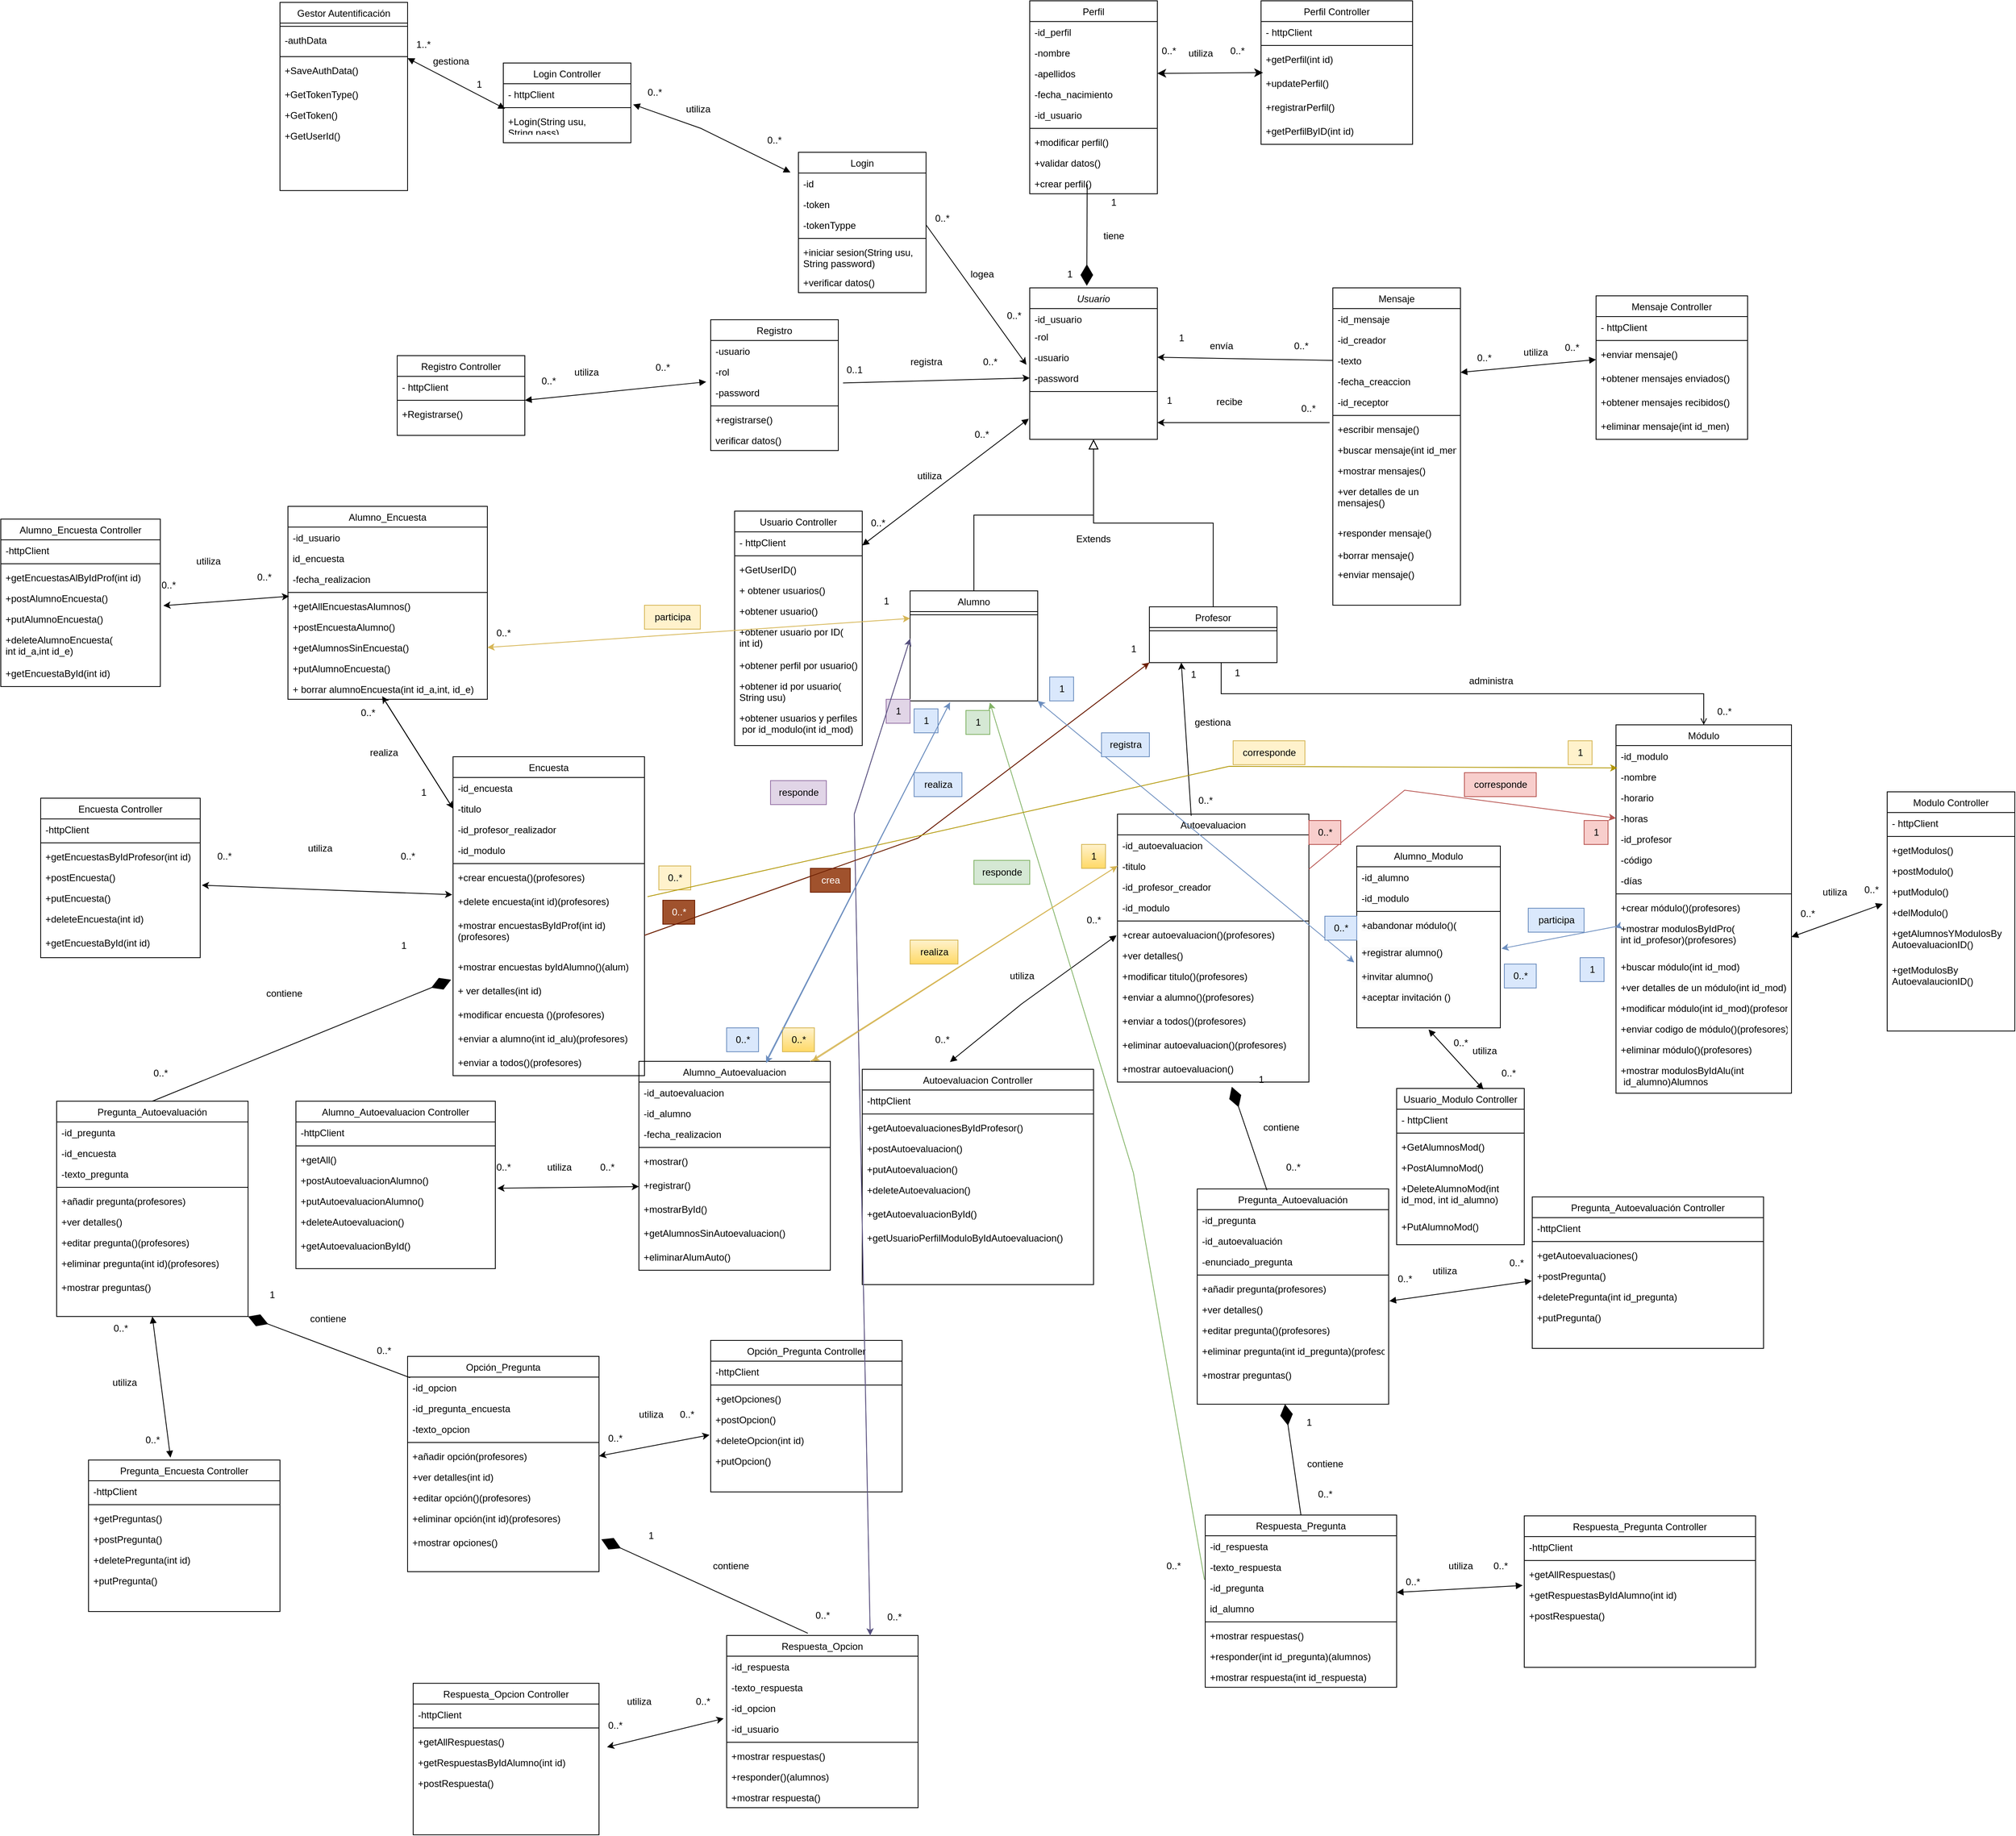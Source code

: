 <mxfile version="24.4.13" type="device">
  <diagram id="C5RBs43oDa-KdzZeNtuy" name="Page-1">
    <mxGraphModel dx="3135" dy="1984" grid="1" gridSize="10" guides="1" tooltips="1" connect="1" arrows="1" fold="1" page="1" pageScale="1" pageWidth="827" pageHeight="1169" math="0" shadow="0">
      <root>
        <mxCell id="WIyWlLk6GJQsqaUBKTNV-0" />
        <mxCell id="WIyWlLk6GJQsqaUBKTNV-1" parent="WIyWlLk6GJQsqaUBKTNV-0" />
        <mxCell id="zkfFHV4jXpPFQw0GAbJ--0" value="Usuario" style="swimlane;fontStyle=2;align=center;verticalAlign=top;childLayout=stackLayout;horizontal=1;startSize=26;horizontalStack=0;resizeParent=1;resizeLast=0;collapsible=1;marginBottom=0;rounded=0;shadow=0;strokeWidth=1;" parent="WIyWlLk6GJQsqaUBKTNV-1" vertex="1">
          <mxGeometry x="220" y="80" width="160" height="190" as="geometry">
            <mxRectangle x="220" y="120" width="160" height="26" as="alternateBounds" />
          </mxGeometry>
        </mxCell>
        <mxCell id="zkfFHV4jXpPFQw0GAbJ--1" value="-id_usuario" style="text;align=left;verticalAlign=top;spacingLeft=4;spacingRight=4;overflow=hidden;rotatable=0;points=[[0,0.5],[1,0.5]];portConstraint=eastwest;" parent="zkfFHV4jXpPFQw0GAbJ--0" vertex="1">
          <mxGeometry y="26" width="160" height="22" as="geometry" />
        </mxCell>
        <mxCell id="zkfFHV4jXpPFQw0GAbJ--2" value="-rol" style="text;align=left;verticalAlign=top;spacingLeft=4;spacingRight=4;overflow=hidden;rotatable=0;points=[[0,0.5],[1,0.5]];portConstraint=eastwest;rounded=0;shadow=0;html=0;" parent="zkfFHV4jXpPFQw0GAbJ--0" vertex="1">
          <mxGeometry y="48" width="160" height="26" as="geometry" />
        </mxCell>
        <mxCell id="zkfFHV4jXpPFQw0GAbJ--3" value="-usuario&#xa;&#xa;&#xa;&#xa;&#xa;&#xa;" style="text;align=left;verticalAlign=top;spacingLeft=4;spacingRight=4;overflow=hidden;rotatable=0;points=[[0,0.5],[1,0.5]];portConstraint=eastwest;rounded=0;shadow=0;html=0;" parent="zkfFHV4jXpPFQw0GAbJ--0" vertex="1">
          <mxGeometry y="74" width="160" height="26" as="geometry" />
        </mxCell>
        <mxCell id="vM2gHR6Jc6lUDQR8DB_t-5" value="-password" style="text;align=left;verticalAlign=top;spacingLeft=4;spacingRight=4;overflow=hidden;rotatable=0;points=[[0,0.5],[1,0.5]];portConstraint=eastwest;rounded=0;shadow=0;html=0;" parent="zkfFHV4jXpPFQw0GAbJ--0" vertex="1">
          <mxGeometry y="100" width="160" height="26" as="geometry" />
        </mxCell>
        <mxCell id="zkfFHV4jXpPFQw0GAbJ--4" value="" style="line;html=1;strokeWidth=1;align=left;verticalAlign=middle;spacingTop=-1;spacingLeft=3;spacingRight=3;rotatable=0;labelPosition=right;points=[];portConstraint=eastwest;" parent="zkfFHV4jXpPFQw0GAbJ--0" vertex="1">
          <mxGeometry y="126" width="160" height="8" as="geometry" />
        </mxCell>
        <mxCell id="zkfFHV4jXpPFQw0GAbJ--5" value="&#xa;" style="text;align=left;verticalAlign=top;spacingLeft=4;spacingRight=4;overflow=hidden;rotatable=0;points=[[0,0.5],[1,0.5]];portConstraint=eastwest;" parent="zkfFHV4jXpPFQw0GAbJ--0" vertex="1">
          <mxGeometry y="134" width="160" height="26" as="geometry" />
        </mxCell>
        <mxCell id="zkfFHV4jXpPFQw0GAbJ--6" value="Alumno" style="swimlane;fontStyle=0;align=center;verticalAlign=top;childLayout=stackLayout;horizontal=1;startSize=26;horizontalStack=0;resizeParent=1;resizeLast=0;collapsible=1;marginBottom=0;rounded=0;shadow=0;strokeWidth=1;" parent="WIyWlLk6GJQsqaUBKTNV-1" vertex="1">
          <mxGeometry x="70" y="460" width="160" height="138" as="geometry">
            <mxRectangle x="130" y="380" width="160" height="26" as="alternateBounds" />
          </mxGeometry>
        </mxCell>
        <mxCell id="zkfFHV4jXpPFQw0GAbJ--9" value="" style="line;html=1;strokeWidth=1;align=left;verticalAlign=middle;spacingTop=-1;spacingLeft=3;spacingRight=3;rotatable=0;labelPosition=right;points=[];portConstraint=eastwest;" parent="zkfFHV4jXpPFQw0GAbJ--6" vertex="1">
          <mxGeometry y="26" width="160" height="8" as="geometry" />
        </mxCell>
        <mxCell id="zkfFHV4jXpPFQw0GAbJ--12" value="" style="endArrow=block;endSize=10;endFill=0;shadow=0;strokeWidth=1;rounded=0;curved=0;edgeStyle=elbowEdgeStyle;elbow=vertical;" parent="WIyWlLk6GJQsqaUBKTNV-1" source="zkfFHV4jXpPFQw0GAbJ--6" target="zkfFHV4jXpPFQw0GAbJ--0" edge="1">
          <mxGeometry width="160" relative="1" as="geometry">
            <mxPoint x="200" y="203" as="sourcePoint" />
            <mxPoint x="200" y="203" as="targetPoint" />
          </mxGeometry>
        </mxCell>
        <mxCell id="zkfFHV4jXpPFQw0GAbJ--13" value="Profesor" style="swimlane;fontStyle=0;align=center;verticalAlign=top;childLayout=stackLayout;horizontal=1;startSize=26;horizontalStack=0;resizeParent=1;resizeLast=0;collapsible=1;marginBottom=0;rounded=0;shadow=0;strokeWidth=1;" parent="WIyWlLk6GJQsqaUBKTNV-1" vertex="1">
          <mxGeometry x="370" y="480" width="160" height="70" as="geometry">
            <mxRectangle x="340" y="380" width="170" height="26" as="alternateBounds" />
          </mxGeometry>
        </mxCell>
        <mxCell id="zkfFHV4jXpPFQw0GAbJ--15" value="" style="line;html=1;strokeWidth=1;align=left;verticalAlign=middle;spacingTop=-1;spacingLeft=3;spacingRight=3;rotatable=0;labelPosition=right;points=[];portConstraint=eastwest;" parent="zkfFHV4jXpPFQw0GAbJ--13" vertex="1">
          <mxGeometry y="26" width="160" height="8" as="geometry" />
        </mxCell>
        <mxCell id="zkfFHV4jXpPFQw0GAbJ--16" value="" style="endArrow=block;endSize=10;endFill=0;shadow=0;strokeWidth=1;rounded=0;curved=0;edgeStyle=elbowEdgeStyle;elbow=vertical;" parent="WIyWlLk6GJQsqaUBKTNV-1" source="zkfFHV4jXpPFQw0GAbJ--13" target="zkfFHV4jXpPFQw0GAbJ--0" edge="1">
          <mxGeometry width="160" relative="1" as="geometry">
            <mxPoint x="210" y="373" as="sourcePoint" />
            <mxPoint x="310" y="271" as="targetPoint" />
          </mxGeometry>
        </mxCell>
        <mxCell id="zkfFHV4jXpPFQw0GAbJ--17" value="Mensaje" style="swimlane;fontStyle=0;align=center;verticalAlign=top;childLayout=stackLayout;horizontal=1;startSize=26;horizontalStack=0;resizeParent=1;resizeLast=0;collapsible=1;marginBottom=0;rounded=0;shadow=0;strokeWidth=1;" parent="WIyWlLk6GJQsqaUBKTNV-1" vertex="1">
          <mxGeometry x="600" y="80" width="160" height="398" as="geometry">
            <mxRectangle x="550" y="140" width="160" height="26" as="alternateBounds" />
          </mxGeometry>
        </mxCell>
        <mxCell id="zkfFHV4jXpPFQw0GAbJ--18" value="-id_mensaje" style="text;align=left;verticalAlign=top;spacingLeft=4;spacingRight=4;overflow=hidden;rotatable=0;points=[[0,0.5],[1,0.5]];portConstraint=eastwest;" parent="zkfFHV4jXpPFQw0GAbJ--17" vertex="1">
          <mxGeometry y="26" width="160" height="26" as="geometry" />
        </mxCell>
        <mxCell id="zkfFHV4jXpPFQw0GAbJ--19" value="-id_creador" style="text;align=left;verticalAlign=top;spacingLeft=4;spacingRight=4;overflow=hidden;rotatable=0;points=[[0,0.5],[1,0.5]];portConstraint=eastwest;rounded=0;shadow=0;html=0;" parent="zkfFHV4jXpPFQw0GAbJ--17" vertex="1">
          <mxGeometry y="52" width="160" height="26" as="geometry" />
        </mxCell>
        <mxCell id="zkfFHV4jXpPFQw0GAbJ--20" value="-texto" style="text;align=left;verticalAlign=top;spacingLeft=4;spacingRight=4;overflow=hidden;rotatable=0;points=[[0,0.5],[1,0.5]];portConstraint=eastwest;rounded=0;shadow=0;html=0;" parent="zkfFHV4jXpPFQw0GAbJ--17" vertex="1">
          <mxGeometry y="78" width="160" height="26" as="geometry" />
        </mxCell>
        <mxCell id="zkfFHV4jXpPFQw0GAbJ--21" value="-fecha_creaccion" style="text;align=left;verticalAlign=top;spacingLeft=4;spacingRight=4;overflow=hidden;rotatable=0;points=[[0,0.5],[1,0.5]];portConstraint=eastwest;rounded=0;shadow=0;html=0;" parent="zkfFHV4jXpPFQw0GAbJ--17" vertex="1">
          <mxGeometry y="104" width="160" height="26" as="geometry" />
        </mxCell>
        <mxCell id="zkfFHV4jXpPFQw0GAbJ--22" value="-id_receptor" style="text;align=left;verticalAlign=top;spacingLeft=4;spacingRight=4;overflow=hidden;rotatable=0;points=[[0,0.5],[1,0.5]];portConstraint=eastwest;rounded=0;shadow=0;html=0;" parent="zkfFHV4jXpPFQw0GAbJ--17" vertex="1">
          <mxGeometry y="130" width="160" height="26" as="geometry" />
        </mxCell>
        <mxCell id="zkfFHV4jXpPFQw0GAbJ--23" value="" style="line;html=1;strokeWidth=1;align=left;verticalAlign=middle;spacingTop=-1;spacingLeft=3;spacingRight=3;rotatable=0;labelPosition=right;points=[];portConstraint=eastwest;" parent="zkfFHV4jXpPFQw0GAbJ--17" vertex="1">
          <mxGeometry y="156" width="160" height="8" as="geometry" />
        </mxCell>
        <mxCell id="zkfFHV4jXpPFQw0GAbJ--24" value="+escribir mensaje()" style="text;align=left;verticalAlign=top;spacingLeft=4;spacingRight=4;overflow=hidden;rotatable=0;points=[[0,0.5],[1,0.5]];portConstraint=eastwest;" parent="zkfFHV4jXpPFQw0GAbJ--17" vertex="1">
          <mxGeometry y="164" width="160" height="26" as="geometry" />
        </mxCell>
        <mxCell id="vM2gHR6Jc6lUDQR8DB_t-114" value="+buscar mensaje(int id_men)" style="text;align=left;verticalAlign=top;spacingLeft=4;spacingRight=4;overflow=hidden;rotatable=0;points=[[0,0.5],[1,0.5]];portConstraint=eastwest;" parent="zkfFHV4jXpPFQw0GAbJ--17" vertex="1">
          <mxGeometry y="190" width="160" height="26" as="geometry" />
        </mxCell>
        <mxCell id="vM2gHR6Jc6lUDQR8DB_t-155" value="+mostrar mensajes()" style="text;align=left;verticalAlign=top;spacingLeft=4;spacingRight=4;overflow=hidden;rotatable=0;points=[[0,0.5],[1,0.5]];portConstraint=eastwest;" parent="zkfFHV4jXpPFQw0GAbJ--17" vertex="1">
          <mxGeometry y="216" width="160" height="26" as="geometry" />
        </mxCell>
        <mxCell id="vM2gHR6Jc6lUDQR8DB_t-186" value="+ver detalles de un &#xa;mensajes()" style="text;align=left;verticalAlign=top;spacingLeft=4;spacingRight=4;overflow=hidden;rotatable=0;points=[[0,0.5],[1,0.5]];portConstraint=eastwest;" parent="zkfFHV4jXpPFQw0GAbJ--17" vertex="1">
          <mxGeometry y="242" width="160" height="52" as="geometry" />
        </mxCell>
        <mxCell id="vM2gHR6Jc6lUDQR8DB_t-214" value="+responder mensaje()&#xa;&#xa;+borrar mensaje()" style="text;align=left;verticalAlign=top;spacingLeft=4;spacingRight=4;overflow=hidden;rotatable=0;points=[[0,0.5],[1,0.5]];portConstraint=eastwest;" parent="zkfFHV4jXpPFQw0GAbJ--17" vertex="1">
          <mxGeometry y="294" width="160" height="52" as="geometry" />
        </mxCell>
        <mxCell id="Bju7VecBcfrxzf8CRBRs-41" value="+enviar mensaje()" style="text;align=left;verticalAlign=top;spacingLeft=4;spacingRight=4;overflow=hidden;rotatable=0;points=[[0,0.5],[1,0.5]];portConstraint=eastwest;" parent="zkfFHV4jXpPFQw0GAbJ--17" vertex="1">
          <mxGeometry y="346" width="160" height="52" as="geometry" />
        </mxCell>
        <mxCell id="vM2gHR6Jc6lUDQR8DB_t-13" value="Gestor Autentificación" style="swimlane;fontStyle=0;align=center;verticalAlign=top;childLayout=stackLayout;horizontal=1;startSize=26;horizontalStack=0;resizeParent=1;resizeLast=0;collapsible=1;marginBottom=0;rounded=0;shadow=0;strokeWidth=1;" parent="WIyWlLk6GJQsqaUBKTNV-1" vertex="1">
          <mxGeometry x="-720" y="-278" width="160" height="236" as="geometry">
            <mxRectangle x="550" y="140" width="160" height="26" as="alternateBounds" />
          </mxGeometry>
        </mxCell>
        <mxCell id="vM2gHR6Jc6lUDQR8DB_t-19" value="" style="line;html=1;strokeWidth=1;align=left;verticalAlign=middle;spacingTop=-1;spacingLeft=3;spacingRight=3;rotatable=0;labelPosition=right;points=[];portConstraint=eastwest;" parent="vM2gHR6Jc6lUDQR8DB_t-13" vertex="1">
          <mxGeometry y="26" width="160" height="8" as="geometry" />
        </mxCell>
        <mxCell id="vM2gHR6Jc6lUDQR8DB_t-43" value="-authData" style="text;align=left;verticalAlign=top;spacingLeft=4;spacingRight=4;overflow=hidden;rotatable=0;points=[[0,0.5],[1,0.5]];portConstraint=eastwest;" parent="vM2gHR6Jc6lUDQR8DB_t-13" vertex="1">
          <mxGeometry y="34" width="160" height="30" as="geometry" />
        </mxCell>
        <mxCell id="vM2gHR6Jc6lUDQR8DB_t-45" value="" style="line;strokeWidth=1;fillColor=none;align=left;verticalAlign=middle;spacingTop=-1;spacingLeft=3;spacingRight=3;rotatable=0;labelPosition=right;points=[];portConstraint=eastwest;strokeColor=inherit;" parent="vM2gHR6Jc6lUDQR8DB_t-13" vertex="1">
          <mxGeometry y="64" width="160" height="8" as="geometry" />
        </mxCell>
        <mxCell id="vM2gHR6Jc6lUDQR8DB_t-20" value="+SaveAuthData()" style="text;align=left;verticalAlign=top;spacingLeft=4;spacingRight=4;overflow=hidden;rotatable=0;points=[[0,0.5],[1,0.5]];portConstraint=eastwest;" parent="vM2gHR6Jc6lUDQR8DB_t-13" vertex="1">
          <mxGeometry y="72" width="160" height="30" as="geometry" />
        </mxCell>
        <mxCell id="vM2gHR6Jc6lUDQR8DB_t-34" value="+GetTokenType()" style="text;align=left;verticalAlign=top;spacingLeft=4;spacingRight=4;overflow=hidden;rotatable=0;points=[[0,0.5],[1,0.5]];portConstraint=eastwest;" parent="vM2gHR6Jc6lUDQR8DB_t-13" vertex="1">
          <mxGeometry y="102" width="160" height="26" as="geometry" />
        </mxCell>
        <mxCell id="vM2gHR6Jc6lUDQR8DB_t-21" value="+GetToken()" style="text;align=left;verticalAlign=top;spacingLeft=4;spacingRight=4;overflow=hidden;rotatable=0;points=[[0,0.5],[1,0.5]];portConstraint=eastwest;" parent="vM2gHR6Jc6lUDQR8DB_t-13" vertex="1">
          <mxGeometry y="128" width="160" height="26" as="geometry" />
        </mxCell>
        <mxCell id="vM2gHR6Jc6lUDQR8DB_t-33" value="+GetUserId()" style="text;align=left;verticalAlign=top;spacingLeft=4;spacingRight=4;overflow=hidden;rotatable=0;points=[[0,0.5],[1,0.5]];portConstraint=eastwest;" parent="vM2gHR6Jc6lUDQR8DB_t-13" vertex="1">
          <mxGeometry y="154" width="160" height="26" as="geometry" />
        </mxCell>
        <mxCell id="vM2gHR6Jc6lUDQR8DB_t-32" style="text;align=left;verticalAlign=top;spacingLeft=4;spacingRight=4;overflow=hidden;rotatable=0;points=[[0,0.5],[1,0.5]];portConstraint=eastwest;" parent="vM2gHR6Jc6lUDQR8DB_t-13" vertex="1">
          <mxGeometry y="180" width="160" height="26" as="geometry" />
        </mxCell>
        <mxCell id="vM2gHR6Jc6lUDQR8DB_t-22" value="Login Controller" style="swimlane;fontStyle=0;align=center;verticalAlign=top;childLayout=stackLayout;horizontal=1;startSize=26;horizontalStack=0;resizeParent=1;resizeLast=0;collapsible=1;marginBottom=0;rounded=0;shadow=0;strokeWidth=1;" parent="WIyWlLk6GJQsqaUBKTNV-1" vertex="1">
          <mxGeometry x="-440" y="-202" width="160" height="100" as="geometry">
            <mxRectangle x="550" y="140" width="160" height="26" as="alternateBounds" />
          </mxGeometry>
        </mxCell>
        <mxCell id="vM2gHR6Jc6lUDQR8DB_t-23" value="- httpClient" style="text;align=left;verticalAlign=top;spacingLeft=4;spacingRight=4;overflow=hidden;rotatable=0;points=[[0,0.5],[1,0.5]];portConstraint=eastwest;" parent="vM2gHR6Jc6lUDQR8DB_t-22" vertex="1">
          <mxGeometry y="26" width="160" height="26" as="geometry" />
        </mxCell>
        <mxCell id="vM2gHR6Jc6lUDQR8DB_t-28" value="" style="line;html=1;strokeWidth=1;align=left;verticalAlign=middle;spacingTop=-1;spacingLeft=3;spacingRight=3;rotatable=0;labelPosition=right;points=[];portConstraint=eastwest;" parent="vM2gHR6Jc6lUDQR8DB_t-22" vertex="1">
          <mxGeometry y="52" width="160" height="8" as="geometry" />
        </mxCell>
        <mxCell id="vM2gHR6Jc6lUDQR8DB_t-29" value="+Login(String usu, &#xa;String pass)" style="text;align=left;verticalAlign=top;spacingLeft=4;spacingRight=4;overflow=hidden;rotatable=0;points=[[0,0.5],[1,0.5]];portConstraint=eastwest;" parent="vM2gHR6Jc6lUDQR8DB_t-22" vertex="1">
          <mxGeometry y="60" width="160" height="26" as="geometry" />
        </mxCell>
        <mxCell id="vM2gHR6Jc6lUDQR8DB_t-38" value="Registro Controller" style="swimlane;fontStyle=0;align=center;verticalAlign=top;childLayout=stackLayout;horizontal=1;startSize=26;horizontalStack=0;resizeParent=1;resizeLast=0;collapsible=1;marginBottom=0;rounded=0;shadow=0;strokeWidth=1;" parent="WIyWlLk6GJQsqaUBKTNV-1" vertex="1">
          <mxGeometry x="-573" y="165" width="160" height="100" as="geometry">
            <mxRectangle x="550" y="140" width="160" height="26" as="alternateBounds" />
          </mxGeometry>
        </mxCell>
        <mxCell id="vM2gHR6Jc6lUDQR8DB_t-39" value="- httpClient" style="text;align=left;verticalAlign=top;spacingLeft=4;spacingRight=4;overflow=hidden;rotatable=0;points=[[0,0.5],[1,0.5]];portConstraint=eastwest;" parent="vM2gHR6Jc6lUDQR8DB_t-38" vertex="1">
          <mxGeometry y="26" width="160" height="26" as="geometry" />
        </mxCell>
        <mxCell id="vM2gHR6Jc6lUDQR8DB_t-40" value="" style="line;html=1;strokeWidth=1;align=left;verticalAlign=middle;spacingTop=-1;spacingLeft=3;spacingRight=3;rotatable=0;labelPosition=right;points=[];portConstraint=eastwest;" parent="vM2gHR6Jc6lUDQR8DB_t-38" vertex="1">
          <mxGeometry y="52" width="160" height="8" as="geometry" />
        </mxCell>
        <mxCell id="vM2gHR6Jc6lUDQR8DB_t-41" value="+Registrarse()" style="text;align=left;verticalAlign=top;spacingLeft=4;spacingRight=4;overflow=hidden;rotatable=0;points=[[0,0.5],[1,0.5]];portConstraint=eastwest;" parent="vM2gHR6Jc6lUDQR8DB_t-38" vertex="1">
          <mxGeometry y="60" width="160" height="26" as="geometry" />
        </mxCell>
        <mxCell id="vM2gHR6Jc6lUDQR8DB_t-46" value="Usuario Controller" style="swimlane;fontStyle=0;align=center;verticalAlign=top;childLayout=stackLayout;horizontal=1;startSize=26;horizontalStack=0;resizeParent=1;resizeLast=0;collapsible=1;marginBottom=0;rounded=0;shadow=0;strokeWidth=1;" parent="WIyWlLk6GJQsqaUBKTNV-1" vertex="1">
          <mxGeometry x="-150" y="360" width="160" height="294" as="geometry">
            <mxRectangle x="550" y="140" width="160" height="26" as="alternateBounds" />
          </mxGeometry>
        </mxCell>
        <mxCell id="vM2gHR6Jc6lUDQR8DB_t-47" value="- httpClient" style="text;align=left;verticalAlign=top;spacingLeft=4;spacingRight=4;overflow=hidden;rotatable=0;points=[[0,0.5],[1,0.5]];portConstraint=eastwest;" parent="vM2gHR6Jc6lUDQR8DB_t-46" vertex="1">
          <mxGeometry y="26" width="160" height="26" as="geometry" />
        </mxCell>
        <mxCell id="vM2gHR6Jc6lUDQR8DB_t-48" value="" style="line;html=1;strokeWidth=1;align=left;verticalAlign=middle;spacingTop=-1;spacingLeft=3;spacingRight=3;rotatable=0;labelPosition=right;points=[];portConstraint=eastwest;" parent="vM2gHR6Jc6lUDQR8DB_t-46" vertex="1">
          <mxGeometry y="52" width="160" height="8" as="geometry" />
        </mxCell>
        <mxCell id="vM2gHR6Jc6lUDQR8DB_t-49" value="+GetUserID()" style="text;align=left;verticalAlign=top;spacingLeft=4;spacingRight=4;overflow=hidden;rotatable=0;points=[[0,0.5],[1,0.5]];portConstraint=eastwest;" parent="vM2gHR6Jc6lUDQR8DB_t-46" vertex="1">
          <mxGeometry y="60" width="160" height="26" as="geometry" />
        </mxCell>
        <mxCell id="vM2gHR6Jc6lUDQR8DB_t-169" value="+ obtener usuarios()" style="text;align=left;verticalAlign=top;spacingLeft=4;spacingRight=4;overflow=hidden;rotatable=0;points=[[0,0.5],[1,0.5]];portConstraint=eastwest;" parent="vM2gHR6Jc6lUDQR8DB_t-46" vertex="1">
          <mxGeometry y="86" width="160" height="26" as="geometry" />
        </mxCell>
        <mxCell id="vM2gHR6Jc6lUDQR8DB_t-167" value="+obtener usuario()" style="text;align=left;verticalAlign=top;spacingLeft=4;spacingRight=4;overflow=hidden;rotatable=0;points=[[0,0.5],[1,0.5]];portConstraint=eastwest;" parent="vM2gHR6Jc6lUDQR8DB_t-46" vertex="1">
          <mxGeometry y="112" width="160" height="26" as="geometry" />
        </mxCell>
        <mxCell id="vM2gHR6Jc6lUDQR8DB_t-170" value="+obtener usuario por ID(&#xa;int id)" style="text;align=left;verticalAlign=top;spacingLeft=4;spacingRight=4;overflow=hidden;rotatable=0;points=[[0,0.5],[1,0.5]];portConstraint=eastwest;" parent="vM2gHR6Jc6lUDQR8DB_t-46" vertex="1">
          <mxGeometry y="138" width="160" height="42" as="geometry" />
        </mxCell>
        <mxCell id="vM2gHR6Jc6lUDQR8DB_t-171" value="+obtener perfil por usuario()" style="text;align=left;verticalAlign=top;spacingLeft=4;spacingRight=4;overflow=hidden;rotatable=0;points=[[0,0.5],[1,0.5]];portConstraint=eastwest;" parent="vM2gHR6Jc6lUDQR8DB_t-46" vertex="1">
          <mxGeometry y="180" width="160" height="26" as="geometry" />
        </mxCell>
        <mxCell id="vM2gHR6Jc6lUDQR8DB_t-172" value="+obtener id por usuario(&#xa;String usu)" style="text;align=left;verticalAlign=top;spacingLeft=4;spacingRight=4;overflow=hidden;rotatable=0;points=[[0,0.5],[1,0.5]];portConstraint=eastwest;" parent="vM2gHR6Jc6lUDQR8DB_t-46" vertex="1">
          <mxGeometry y="206" width="160" height="40" as="geometry" />
        </mxCell>
        <mxCell id="vM2gHR6Jc6lUDQR8DB_t-173" value="+obtener usuarios y perfiles&#xa; por id_modulo(int id_mod)" style="text;align=left;verticalAlign=top;spacingLeft=4;spacingRight=4;overflow=hidden;rotatable=0;points=[[0,0.5],[1,0.5]];portConstraint=eastwest;" parent="vM2gHR6Jc6lUDQR8DB_t-46" vertex="1">
          <mxGeometry y="246" width="160" height="48" as="geometry" />
        </mxCell>
        <mxCell id="vM2gHR6Jc6lUDQR8DB_t-53" value="1..*" style="text;html=1;align=center;verticalAlign=middle;whiteSpace=wrap;rounded=0;" parent="WIyWlLk6GJQsqaUBKTNV-1" vertex="1">
          <mxGeometry x="-570" y="-240" width="60" height="30" as="geometry" />
        </mxCell>
        <mxCell id="vM2gHR6Jc6lUDQR8DB_t-54" value="0..*" style="text;html=1;align=center;verticalAlign=middle;whiteSpace=wrap;rounded=0;" parent="WIyWlLk6GJQsqaUBKTNV-1" vertex="1">
          <mxGeometry x="-413" y="182" width="60" height="30" as="geometry" />
        </mxCell>
        <mxCell id="vM2gHR6Jc6lUDQR8DB_t-55" value="0..*" style="text;html=1;align=center;verticalAlign=middle;whiteSpace=wrap;rounded=0;" parent="WIyWlLk6GJQsqaUBKTNV-1" vertex="1">
          <mxGeometry y="360" width="60" height="30" as="geometry" />
        </mxCell>
        <mxCell id="vM2gHR6Jc6lUDQR8DB_t-56" value="0..*" style="text;html=1;align=center;verticalAlign=middle;whiteSpace=wrap;rounded=0;" parent="WIyWlLk6GJQsqaUBKTNV-1" vertex="1">
          <mxGeometry x="-280" y="-180" width="60" height="30" as="geometry" />
        </mxCell>
        <mxCell id="vM2gHR6Jc6lUDQR8DB_t-57" value="1" style="text;html=1;align=center;verticalAlign=middle;whiteSpace=wrap;rounded=0;" parent="WIyWlLk6GJQsqaUBKTNV-1" vertex="1">
          <mxGeometry x="-500" y="-190" width="60" height="30" as="geometry" />
        </mxCell>
        <mxCell id="vM2gHR6Jc6lUDQR8DB_t-62" value="0..*" style="text;html=1;align=center;verticalAlign=middle;whiteSpace=wrap;rounded=0;" parent="WIyWlLk6GJQsqaUBKTNV-1" vertex="1">
          <mxGeometry x="-270" y="165" width="60" height="30" as="geometry" />
        </mxCell>
        <mxCell id="vM2gHR6Jc6lUDQR8DB_t-63" value="0..*" style="text;html=1;align=center;verticalAlign=middle;whiteSpace=wrap;rounded=0;" parent="WIyWlLk6GJQsqaUBKTNV-1" vertex="1">
          <mxGeometry x="130" y="249" width="60" height="30" as="geometry" />
        </mxCell>
        <mxCell id="vM2gHR6Jc6lUDQR8DB_t-64" value="0..*" style="text;html=1;align=center;verticalAlign=middle;whiteSpace=wrap;rounded=0;" parent="WIyWlLk6GJQsqaUBKTNV-1" vertex="1">
          <mxGeometry x="-130" y="-120" width="60" height="30" as="geometry" />
        </mxCell>
        <mxCell id="vM2gHR6Jc6lUDQR8DB_t-67" value="gestiona" style="text;html=1;resizable=0;points=[];;align=center;verticalAlign=middle;labelBackgroundColor=none;rounded=0;shadow=0;strokeWidth=1;fontSize=12;" parent="WIyWlLk6GJQsqaUBKTNV-1" vertex="1" connectable="0">
          <mxGeometry x="-510.004" y="-150.004" as="geometry">
            <mxPoint x="4" y="-54" as="offset" />
          </mxGeometry>
        </mxCell>
        <mxCell id="vM2gHR6Jc6lUDQR8DB_t-68" value="utiliza" style="text;html=1;resizable=0;points=[];;align=center;verticalAlign=middle;labelBackgroundColor=none;rounded=0;shadow=0;strokeWidth=1;fontSize=12;" parent="WIyWlLk6GJQsqaUBKTNV-1" vertex="1" connectable="0">
          <mxGeometry x="-200.004" y="-90.004" as="geometry">
            <mxPoint x="4" y="-54" as="offset" />
          </mxGeometry>
        </mxCell>
        <mxCell id="vM2gHR6Jc6lUDQR8DB_t-71" value="utiliza" style="text;html=1;resizable=0;points=[];;align=center;verticalAlign=middle;labelBackgroundColor=none;rounded=0;shadow=0;strokeWidth=1;fontSize=12;" parent="WIyWlLk6GJQsqaUBKTNV-1" vertex="1" connectable="0">
          <mxGeometry x="-340.004" y="239.996" as="geometry">
            <mxPoint x="4" y="-54" as="offset" />
          </mxGeometry>
        </mxCell>
        <mxCell id="vM2gHR6Jc6lUDQR8DB_t-72" value="utiliza" style="text;html=1;resizable=0;points=[];;align=center;verticalAlign=middle;labelBackgroundColor=none;rounded=0;shadow=0;strokeWidth=1;fontSize=12;" parent="WIyWlLk6GJQsqaUBKTNV-1" vertex="1" connectable="0">
          <mxGeometry x="89.996" y="369.996" as="geometry">
            <mxPoint x="4" y="-54" as="offset" />
          </mxGeometry>
        </mxCell>
        <mxCell id="vM2gHR6Jc6lUDQR8DB_t-78" value="0..*" style="resizable=0;align=right;verticalAlign=bottom;labelBackgroundColor=none;fontSize=12;" parent="WIyWlLk6GJQsqaUBKTNV-1" connectable="0" vertex="1">
          <mxGeometry x="580.0" y="239.998" as="geometry" />
        </mxCell>
        <mxCell id="vM2gHR6Jc6lUDQR8DB_t-79" value="1" style="resizable=0;align=left;verticalAlign=bottom;labelBackgroundColor=none;fontSize=12;" parent="WIyWlLk6GJQsqaUBKTNV-1" connectable="0" vertex="1">
          <mxGeometry x="390" y="229.998" as="geometry" />
        </mxCell>
        <mxCell id="vM2gHR6Jc6lUDQR8DB_t-110" value="Mensaje Controller" style="swimlane;fontStyle=0;align=center;verticalAlign=top;childLayout=stackLayout;horizontal=1;startSize=26;horizontalStack=0;resizeParent=1;resizeLast=0;collapsible=1;marginBottom=0;rounded=0;shadow=0;strokeWidth=1;" parent="WIyWlLk6GJQsqaUBKTNV-1" vertex="1">
          <mxGeometry x="930" y="90" width="190" height="180" as="geometry">
            <mxRectangle x="550" y="140" width="160" height="26" as="alternateBounds" />
          </mxGeometry>
        </mxCell>
        <mxCell id="vM2gHR6Jc6lUDQR8DB_t-111" value="- httpClient" style="text;align=left;verticalAlign=top;spacingLeft=4;spacingRight=4;overflow=hidden;rotatable=0;points=[[0,0.5],[1,0.5]];portConstraint=eastwest;" parent="vM2gHR6Jc6lUDQR8DB_t-110" vertex="1">
          <mxGeometry y="26" width="190" height="26" as="geometry" />
        </mxCell>
        <mxCell id="vM2gHR6Jc6lUDQR8DB_t-112" value="" style="line;html=1;strokeWidth=1;align=left;verticalAlign=middle;spacingTop=-1;spacingLeft=3;spacingRight=3;rotatable=0;labelPosition=right;points=[];portConstraint=eastwest;" parent="vM2gHR6Jc6lUDQR8DB_t-110" vertex="1">
          <mxGeometry y="52" width="190" height="8" as="geometry" />
        </mxCell>
        <mxCell id="vM2gHR6Jc6lUDQR8DB_t-113" value="+enviar mensaje()" style="text;align=left;verticalAlign=top;spacingLeft=4;spacingRight=4;overflow=hidden;rotatable=0;points=[[0,0.5],[1,0.5]];portConstraint=eastwest;" parent="vM2gHR6Jc6lUDQR8DB_t-110" vertex="1">
          <mxGeometry y="60" width="190" height="30" as="geometry" />
        </mxCell>
        <mxCell id="vM2gHR6Jc6lUDQR8DB_t-116" value="+obtener mensajes enviados()" style="text;align=left;verticalAlign=top;spacingLeft=4;spacingRight=4;overflow=hidden;rotatable=0;points=[[0,0.5],[1,0.5]];portConstraint=eastwest;" parent="vM2gHR6Jc6lUDQR8DB_t-110" vertex="1">
          <mxGeometry y="90" width="190" height="30" as="geometry" />
        </mxCell>
        <mxCell id="vM2gHR6Jc6lUDQR8DB_t-115" value="+obtener mensajes recibidos()" style="text;align=left;verticalAlign=top;spacingLeft=4;spacingRight=4;overflow=hidden;rotatable=0;points=[[0,0.5],[1,0.5]];portConstraint=eastwest;" parent="vM2gHR6Jc6lUDQR8DB_t-110" vertex="1">
          <mxGeometry y="120" width="190" height="30" as="geometry" />
        </mxCell>
        <mxCell id="vM2gHR6Jc6lUDQR8DB_t-117" value="+eliminar mensaje(int id_men)" style="text;align=left;verticalAlign=top;spacingLeft=4;spacingRight=4;overflow=hidden;rotatable=0;points=[[0,0.5],[1,0.5]];portConstraint=eastwest;" parent="vM2gHR6Jc6lUDQR8DB_t-110" vertex="1">
          <mxGeometry y="150" width="190" height="30" as="geometry" />
        </mxCell>
        <mxCell id="vM2gHR6Jc6lUDQR8DB_t-120" value="0..*" style="text;html=1;align=center;verticalAlign=middle;whiteSpace=wrap;rounded=0;" parent="WIyWlLk6GJQsqaUBKTNV-1" vertex="1">
          <mxGeometry x="760" y="153" width="60" height="30" as="geometry" />
        </mxCell>
        <mxCell id="vM2gHR6Jc6lUDQR8DB_t-121" value="0..*" style="text;html=1;align=center;verticalAlign=middle;whiteSpace=wrap;rounded=0;" parent="WIyWlLk6GJQsqaUBKTNV-1" vertex="1">
          <mxGeometry x="870" y="140" width="60" height="30" as="geometry" />
        </mxCell>
        <mxCell id="vM2gHR6Jc6lUDQR8DB_t-122" value="utiliza" style="text;html=1;resizable=0;points=[];;align=center;verticalAlign=middle;labelBackgroundColor=none;rounded=0;shadow=0;strokeWidth=1;fontSize=12;" parent="WIyWlLk6GJQsqaUBKTNV-1" vertex="1" connectable="0">
          <mxGeometry x="849.996" y="214.996" as="geometry">
            <mxPoint x="4" y="-54" as="offset" />
          </mxGeometry>
        </mxCell>
        <mxCell id="vM2gHR6Jc6lUDQR8DB_t-123" value="" style="endArrow=block;startArrow=block;endFill=1;startFill=1;html=1;rounded=0;exitX=1;exitY=-0.067;exitDx=0;exitDy=0;exitPerimeter=0;entryX=0.014;entryY=-0.098;entryDx=0;entryDy=0;entryPerimeter=0;" parent="WIyWlLk6GJQsqaUBKTNV-1" source="vM2gHR6Jc6lUDQR8DB_t-20" target="vM2gHR6Jc6lUDQR8DB_t-29" edge="1">
          <mxGeometry width="160" relative="1" as="geometry">
            <mxPoint x="-260" y="120" as="sourcePoint" />
            <mxPoint x="-150" y="120" as="targetPoint" />
          </mxGeometry>
        </mxCell>
        <mxCell id="vM2gHR6Jc6lUDQR8DB_t-124" value="" style="endArrow=block;startArrow=block;endFill=1;startFill=1;html=1;rounded=0;exitX=0.25;exitY=1;exitDx=0;exitDy=0;entryX=0.014;entryY=0.047;entryDx=0;entryDy=0;entryPerimeter=0;" parent="WIyWlLk6GJQsqaUBKTNV-1" edge="1">
          <mxGeometry width="160" relative="1" as="geometry">
            <mxPoint x="-277.24" y="-150" as="sourcePoint" />
            <mxPoint x="-80.0" y="-64.778" as="targetPoint" />
            <Array as="points">
              <mxPoint x="-192.24" y="-120" />
            </Array>
          </mxGeometry>
        </mxCell>
        <mxCell id="vM2gHR6Jc6lUDQR8DB_t-125" value="" style="endArrow=block;startArrow=block;endFill=1;startFill=1;html=1;rounded=0;exitX=1;exitY=-0.067;exitDx=0;exitDy=0;exitPerimeter=0;entryX=-0.035;entryY=0.995;entryDx=0;entryDy=0;entryPerimeter=0;" parent="WIyWlLk6GJQsqaUBKTNV-1" target="Bju7VecBcfrxzf8CRBRs-28" edge="1">
          <mxGeometry width="160" relative="1" as="geometry">
            <mxPoint x="-413" y="221" as="sourcePoint" />
            <mxPoint x="-183" y="165.0" as="targetPoint" />
          </mxGeometry>
        </mxCell>
        <mxCell id="vM2gHR6Jc6lUDQR8DB_t-126" value="" style="endArrow=block;startArrow=block;endFill=1;startFill=1;html=1;rounded=0;exitX=1;exitY=-0.067;exitDx=0;exitDy=0;exitPerimeter=0;entryX=-0.007;entryY=0.158;entryDx=0;entryDy=0;entryPerimeter=0;" parent="WIyWlLk6GJQsqaUBKTNV-1" edge="1">
          <mxGeometry width="160" relative="1" as="geometry">
            <mxPoint x="10" y="403" as="sourcePoint" />
            <mxPoint x="218.88" y="244.108" as="targetPoint" />
          </mxGeometry>
        </mxCell>
        <mxCell id="vM2gHR6Jc6lUDQR8DB_t-127" value="" style="endArrow=block;startArrow=block;endFill=1;startFill=1;html=1;rounded=0;exitX=1;exitY=-0.067;exitDx=0;exitDy=0;exitPerimeter=0;entryX=1;entryY=1;entryDx=0;entryDy=0;" parent="WIyWlLk6GJQsqaUBKTNV-1" target="vM2gHR6Jc6lUDQR8DB_t-121" edge="1">
          <mxGeometry width="160" relative="1" as="geometry">
            <mxPoint x="760" y="186" as="sourcePoint" />
            <mxPoint x="902" y="183" as="targetPoint" />
          </mxGeometry>
        </mxCell>
        <mxCell id="vM2gHR6Jc6lUDQR8DB_t-128" value="Perfil" style="swimlane;fontStyle=0;align=center;verticalAlign=top;childLayout=stackLayout;horizontal=1;startSize=26;horizontalStack=0;resizeParent=1;resizeLast=0;collapsible=1;marginBottom=0;rounded=0;shadow=0;strokeWidth=1;" parent="WIyWlLk6GJQsqaUBKTNV-1" vertex="1">
          <mxGeometry x="220" y="-280" width="160" height="242" as="geometry">
            <mxRectangle x="550" y="140" width="160" height="26" as="alternateBounds" />
          </mxGeometry>
        </mxCell>
        <mxCell id="vM2gHR6Jc6lUDQR8DB_t-129" value="-id_perfil" style="text;align=left;verticalAlign=top;spacingLeft=4;spacingRight=4;overflow=hidden;rotatable=0;points=[[0,0.5],[1,0.5]];portConstraint=eastwest;" parent="vM2gHR6Jc6lUDQR8DB_t-128" vertex="1">
          <mxGeometry y="26" width="160" height="26" as="geometry" />
        </mxCell>
        <mxCell id="vM2gHR6Jc6lUDQR8DB_t-130" value="-nombre" style="text;align=left;verticalAlign=top;spacingLeft=4;spacingRight=4;overflow=hidden;rotatable=0;points=[[0,0.5],[1,0.5]];portConstraint=eastwest;rounded=0;shadow=0;html=0;" parent="vM2gHR6Jc6lUDQR8DB_t-128" vertex="1">
          <mxGeometry y="52" width="160" height="26" as="geometry" />
        </mxCell>
        <mxCell id="vM2gHR6Jc6lUDQR8DB_t-131" value="-apellidos" style="text;align=left;verticalAlign=top;spacingLeft=4;spacingRight=4;overflow=hidden;rotatable=0;points=[[0,0.5],[1,0.5]];portConstraint=eastwest;rounded=0;shadow=0;html=0;" parent="vM2gHR6Jc6lUDQR8DB_t-128" vertex="1">
          <mxGeometry y="78" width="160" height="26" as="geometry" />
        </mxCell>
        <mxCell id="vM2gHR6Jc6lUDQR8DB_t-132" value="-fecha_nacimiento" style="text;align=left;verticalAlign=top;spacingLeft=4;spacingRight=4;overflow=hidden;rotatable=0;points=[[0,0.5],[1,0.5]];portConstraint=eastwest;rounded=0;shadow=0;html=0;" parent="vM2gHR6Jc6lUDQR8DB_t-128" vertex="1">
          <mxGeometry y="104" width="160" height="26" as="geometry" />
        </mxCell>
        <mxCell id="vM2gHR6Jc6lUDQR8DB_t-133" value="-id_usuario" style="text;align=left;verticalAlign=top;spacingLeft=4;spacingRight=4;overflow=hidden;rotatable=0;points=[[0,0.5],[1,0.5]];portConstraint=eastwest;rounded=0;shadow=0;html=0;" parent="vM2gHR6Jc6lUDQR8DB_t-128" vertex="1">
          <mxGeometry y="130" width="160" height="26" as="geometry" />
        </mxCell>
        <mxCell id="vM2gHR6Jc6lUDQR8DB_t-134" value="" style="line;html=1;strokeWidth=1;align=left;verticalAlign=middle;spacingTop=-1;spacingLeft=3;spacingRight=3;rotatable=0;labelPosition=right;points=[];portConstraint=eastwest;" parent="vM2gHR6Jc6lUDQR8DB_t-128" vertex="1">
          <mxGeometry y="156" width="160" height="8" as="geometry" />
        </mxCell>
        <mxCell id="vM2gHR6Jc6lUDQR8DB_t-135" value="+modificar perfil()" style="text;align=left;verticalAlign=top;spacingLeft=4;spacingRight=4;overflow=hidden;rotatable=0;points=[[0,0.5],[1,0.5]];portConstraint=eastwest;" parent="vM2gHR6Jc6lUDQR8DB_t-128" vertex="1">
          <mxGeometry y="164" width="160" height="26" as="geometry" />
        </mxCell>
        <mxCell id="vM2gHR6Jc6lUDQR8DB_t-136" value="+validar datos()" style="text;align=left;verticalAlign=top;spacingLeft=4;spacingRight=4;overflow=hidden;rotatable=0;points=[[0,0.5],[1,0.5]];portConstraint=eastwest;" parent="vM2gHR6Jc6lUDQR8DB_t-128" vertex="1">
          <mxGeometry y="190" width="160" height="26" as="geometry" />
        </mxCell>
        <mxCell id="Bju7VecBcfrxzf8CRBRs-40" value="+crear perfil()" style="text;align=left;verticalAlign=top;spacingLeft=4;spacingRight=4;overflow=hidden;rotatable=0;points=[[0,0.5],[1,0.5]];portConstraint=eastwest;" parent="vM2gHR6Jc6lUDQR8DB_t-128" vertex="1">
          <mxGeometry y="216" width="160" height="26" as="geometry" />
        </mxCell>
        <mxCell id="vM2gHR6Jc6lUDQR8DB_t-139" value="Perfil Controller" style="swimlane;fontStyle=0;align=center;verticalAlign=top;childLayout=stackLayout;horizontal=1;startSize=26;horizontalStack=0;resizeParent=1;resizeLast=0;collapsible=1;marginBottom=0;rounded=0;shadow=0;strokeWidth=1;" parent="WIyWlLk6GJQsqaUBKTNV-1" vertex="1">
          <mxGeometry x="510" y="-280" width="190" height="180" as="geometry">
            <mxRectangle x="550" y="140" width="160" height="26" as="alternateBounds" />
          </mxGeometry>
        </mxCell>
        <mxCell id="vM2gHR6Jc6lUDQR8DB_t-140" value="- httpClient" style="text;align=left;verticalAlign=top;spacingLeft=4;spacingRight=4;overflow=hidden;rotatable=0;points=[[0,0.5],[1,0.5]];portConstraint=eastwest;" parent="vM2gHR6Jc6lUDQR8DB_t-139" vertex="1">
          <mxGeometry y="26" width="190" height="26" as="geometry" />
        </mxCell>
        <mxCell id="vM2gHR6Jc6lUDQR8DB_t-141" value="" style="line;html=1;strokeWidth=1;align=left;verticalAlign=middle;spacingTop=-1;spacingLeft=3;spacingRight=3;rotatable=0;labelPosition=right;points=[];portConstraint=eastwest;" parent="vM2gHR6Jc6lUDQR8DB_t-139" vertex="1">
          <mxGeometry y="52" width="190" height="8" as="geometry" />
        </mxCell>
        <mxCell id="vM2gHR6Jc6lUDQR8DB_t-142" value="+getPerfil(int id)" style="text;align=left;verticalAlign=top;spacingLeft=4;spacingRight=4;overflow=hidden;rotatable=0;points=[[0,0.5],[1,0.5]];portConstraint=eastwest;" parent="vM2gHR6Jc6lUDQR8DB_t-139" vertex="1">
          <mxGeometry y="60" width="190" height="30" as="geometry" />
        </mxCell>
        <mxCell id="vM2gHR6Jc6lUDQR8DB_t-143" value="+updatePerfil()" style="text;align=left;verticalAlign=top;spacingLeft=4;spacingRight=4;overflow=hidden;rotatable=0;points=[[0,0.5],[1,0.5]];portConstraint=eastwest;" parent="vM2gHR6Jc6lUDQR8DB_t-139" vertex="1">
          <mxGeometry y="90" width="190" height="30" as="geometry" />
        </mxCell>
        <mxCell id="vM2gHR6Jc6lUDQR8DB_t-144" value="+registrarPerfil()" style="text;align=left;verticalAlign=top;spacingLeft=4;spacingRight=4;overflow=hidden;rotatable=0;points=[[0,0.5],[1,0.5]];portConstraint=eastwest;" parent="vM2gHR6Jc6lUDQR8DB_t-139" vertex="1">
          <mxGeometry y="120" width="190" height="30" as="geometry" />
        </mxCell>
        <mxCell id="vM2gHR6Jc6lUDQR8DB_t-145" value="+getPerfilByID(int id)" style="text;align=left;verticalAlign=top;spacingLeft=4;spacingRight=4;overflow=hidden;rotatable=0;points=[[0,0.5],[1,0.5]];portConstraint=eastwest;" parent="vM2gHR6Jc6lUDQR8DB_t-139" vertex="1">
          <mxGeometry y="150" width="190" height="30" as="geometry" />
        </mxCell>
        <mxCell id="vM2gHR6Jc6lUDQR8DB_t-146" value="" style="endArrow=diamondThin;endFill=1;endSize=24;html=1;rounded=0;entryX=0.447;entryY=-0.014;entryDx=0;entryDy=0;entryPerimeter=0;" parent="WIyWlLk6GJQsqaUBKTNV-1" target="zkfFHV4jXpPFQw0GAbJ--0" edge="1">
          <mxGeometry width="160" relative="1" as="geometry">
            <mxPoint x="292" y="-50" as="sourcePoint" />
            <mxPoint x="410" y="20" as="targetPoint" />
          </mxGeometry>
        </mxCell>
        <mxCell id="vM2gHR6Jc6lUDQR8DB_t-147" value="1" style="text;html=1;align=center;verticalAlign=middle;resizable=0;points=[];autosize=1;strokeColor=none;fillColor=none;" parent="WIyWlLk6GJQsqaUBKTNV-1" vertex="1">
          <mxGeometry x="255" y="48" width="30" height="30" as="geometry" />
        </mxCell>
        <mxCell id="vM2gHR6Jc6lUDQR8DB_t-149" value="" style="edgeStyle=none;orthogonalLoop=1;jettySize=auto;html=1;endArrow=classic;startArrow=classic;endSize=8;startSize=8;rounded=0;exitX=1;exitY=0.5;exitDx=0;exitDy=0;entryX=0.013;entryY=0.004;entryDx=0;entryDy=0;entryPerimeter=0;" parent="WIyWlLk6GJQsqaUBKTNV-1" source="vM2gHR6Jc6lUDQR8DB_t-131" target="vM2gHR6Jc6lUDQR8DB_t-143" edge="1">
          <mxGeometry width="100" relative="1" as="geometry">
            <mxPoint x="390" y="-190" as="sourcePoint" />
            <mxPoint x="500" y="-190" as="targetPoint" />
            <Array as="points" />
          </mxGeometry>
        </mxCell>
        <mxCell id="vM2gHR6Jc6lUDQR8DB_t-150" value="0..*" style="text;html=1;align=center;verticalAlign=middle;resizable=0;points=[];autosize=1;strokeColor=none;fillColor=none;" parent="WIyWlLk6GJQsqaUBKTNV-1" vertex="1">
          <mxGeometry x="374" y="-232" width="40" height="30" as="geometry" />
        </mxCell>
        <mxCell id="vM2gHR6Jc6lUDQR8DB_t-151" value="0..*" style="text;html=1;align=center;verticalAlign=middle;resizable=0;points=[];autosize=1;strokeColor=none;fillColor=none;" parent="WIyWlLk6GJQsqaUBKTNV-1" vertex="1">
          <mxGeometry x="460" y="-232" width="40" height="30" as="geometry" />
        </mxCell>
        <mxCell id="vM2gHR6Jc6lUDQR8DB_t-152" value="utiliza" style="text;html=1;resizable=0;points=[];;align=center;verticalAlign=middle;labelBackgroundColor=none;rounded=0;shadow=0;strokeWidth=1;fontSize=12;" parent="WIyWlLk6GJQsqaUBKTNV-1" vertex="1" connectable="0">
          <mxGeometry x="429.996" y="-160.004" as="geometry">
            <mxPoint x="4" y="-54" as="offset" />
          </mxGeometry>
        </mxCell>
        <mxCell id="vM2gHR6Jc6lUDQR8DB_t-156" value="Módulo" style="swimlane;fontStyle=0;align=center;verticalAlign=top;childLayout=stackLayout;horizontal=1;startSize=26;horizontalStack=0;resizeParent=1;resizeLast=0;collapsible=1;marginBottom=0;rounded=0;shadow=0;strokeWidth=1;" parent="WIyWlLk6GJQsqaUBKTNV-1" vertex="1">
          <mxGeometry x="955" y="628" width="220" height="462" as="geometry">
            <mxRectangle x="550" y="140" width="160" height="26" as="alternateBounds" />
          </mxGeometry>
        </mxCell>
        <mxCell id="vM2gHR6Jc6lUDQR8DB_t-157" value="-id_modulo" style="text;align=left;verticalAlign=top;spacingLeft=4;spacingRight=4;overflow=hidden;rotatable=0;points=[[0,0.5],[1,0.5]];portConstraint=eastwest;" parent="vM2gHR6Jc6lUDQR8DB_t-156" vertex="1">
          <mxGeometry y="26" width="220" height="26" as="geometry" />
        </mxCell>
        <mxCell id="vM2gHR6Jc6lUDQR8DB_t-158" value="-nombre" style="text;align=left;verticalAlign=top;spacingLeft=4;spacingRight=4;overflow=hidden;rotatable=0;points=[[0,0.5],[1,0.5]];portConstraint=eastwest;rounded=0;shadow=0;html=0;" parent="vM2gHR6Jc6lUDQR8DB_t-156" vertex="1">
          <mxGeometry y="52" width="220" height="26" as="geometry" />
        </mxCell>
        <mxCell id="vM2gHR6Jc6lUDQR8DB_t-159" value="-horario" style="text;align=left;verticalAlign=top;spacingLeft=4;spacingRight=4;overflow=hidden;rotatable=0;points=[[0,0.5],[1,0.5]];portConstraint=eastwest;rounded=0;shadow=0;html=0;" parent="vM2gHR6Jc6lUDQR8DB_t-156" vertex="1">
          <mxGeometry y="78" width="220" height="26" as="geometry" />
        </mxCell>
        <mxCell id="vM2gHR6Jc6lUDQR8DB_t-160" value="-horas" style="text;align=left;verticalAlign=top;spacingLeft=4;spacingRight=4;overflow=hidden;rotatable=0;points=[[0,0.5],[1,0.5]];portConstraint=eastwest;rounded=0;shadow=0;html=0;" parent="vM2gHR6Jc6lUDQR8DB_t-156" vertex="1">
          <mxGeometry y="104" width="220" height="26" as="geometry" />
        </mxCell>
        <mxCell id="vM2gHR6Jc6lUDQR8DB_t-161" value="-id_profesor" style="text;align=left;verticalAlign=top;spacingLeft=4;spacingRight=4;overflow=hidden;rotatable=0;points=[[0,0.5],[1,0.5]];portConstraint=eastwest;rounded=0;shadow=0;html=0;" parent="vM2gHR6Jc6lUDQR8DB_t-156" vertex="1">
          <mxGeometry y="130" width="220" height="26" as="geometry" />
        </mxCell>
        <mxCell id="vM2gHR6Jc6lUDQR8DB_t-184" value="-código" style="text;align=left;verticalAlign=top;spacingLeft=4;spacingRight=4;overflow=hidden;rotatable=0;points=[[0,0.5],[1,0.5]];portConstraint=eastwest;rounded=0;shadow=0;html=0;" parent="vM2gHR6Jc6lUDQR8DB_t-156" vertex="1">
          <mxGeometry y="156" width="220" height="26" as="geometry" />
        </mxCell>
        <mxCell id="vM2gHR6Jc6lUDQR8DB_t-183" value="-días" style="text;align=left;verticalAlign=top;spacingLeft=4;spacingRight=4;overflow=hidden;rotatable=0;points=[[0,0.5],[1,0.5]];portConstraint=eastwest;rounded=0;shadow=0;html=0;" parent="vM2gHR6Jc6lUDQR8DB_t-156" vertex="1">
          <mxGeometry y="182" width="220" height="26" as="geometry" />
        </mxCell>
        <mxCell id="vM2gHR6Jc6lUDQR8DB_t-162" value="" style="line;html=1;strokeWidth=1;align=left;verticalAlign=middle;spacingTop=-1;spacingLeft=3;spacingRight=3;rotatable=0;labelPosition=right;points=[];portConstraint=eastwest;" parent="vM2gHR6Jc6lUDQR8DB_t-156" vertex="1">
          <mxGeometry y="208" width="220" height="8" as="geometry" />
        </mxCell>
        <mxCell id="vM2gHR6Jc6lUDQR8DB_t-163" value="+crear módulo()(profesores)" style="text;align=left;verticalAlign=top;spacingLeft=4;spacingRight=4;overflow=hidden;rotatable=0;points=[[0,0.5],[1,0.5]];portConstraint=eastwest;" parent="vM2gHR6Jc6lUDQR8DB_t-156" vertex="1">
          <mxGeometry y="216" width="220" height="26" as="geometry" />
        </mxCell>
        <mxCell id="vM2gHR6Jc6lUDQR8DB_t-164" value="+mostrar modulosByIdPro(&#xa;int id_profesor)(profesores)" style="text;align=left;verticalAlign=top;spacingLeft=4;spacingRight=4;overflow=hidden;rotatable=0;points=[[0,0.5],[1,0.5]];portConstraint=eastwest;" parent="vM2gHR6Jc6lUDQR8DB_t-156" vertex="1">
          <mxGeometry y="242" width="220" height="48" as="geometry" />
        </mxCell>
        <mxCell id="vM2gHR6Jc6lUDQR8DB_t-165" value="+buscar módulo(int id_mod)" style="text;align=left;verticalAlign=top;spacingLeft=4;spacingRight=4;overflow=hidden;rotatable=0;points=[[0,0.5],[1,0.5]];portConstraint=eastwest;" parent="vM2gHR6Jc6lUDQR8DB_t-156" vertex="1">
          <mxGeometry y="290" width="220" height="26" as="geometry" />
        </mxCell>
        <mxCell id="vM2gHR6Jc6lUDQR8DB_t-185" value="+ver detalles de un módulo(int id_mod)" style="text;align=left;verticalAlign=top;spacingLeft=4;spacingRight=4;overflow=hidden;rotatable=0;points=[[0,0.5],[1,0.5]];portConstraint=eastwest;" parent="vM2gHR6Jc6lUDQR8DB_t-156" vertex="1">
          <mxGeometry y="316" width="220" height="26" as="geometry" />
        </mxCell>
        <mxCell id="vM2gHR6Jc6lUDQR8DB_t-211" value="+modificar módulo(int id_mod)(profesores)" style="text;align=left;verticalAlign=top;spacingLeft=4;spacingRight=4;overflow=hidden;rotatable=0;points=[[0,0.5],[1,0.5]];portConstraint=eastwest;" parent="vM2gHR6Jc6lUDQR8DB_t-156" vertex="1">
          <mxGeometry y="342" width="220" height="26" as="geometry" />
        </mxCell>
        <mxCell id="vM2gHR6Jc6lUDQR8DB_t-215" value="+enviar codigo de módulo()(profesores)" style="text;align=left;verticalAlign=top;spacingLeft=4;spacingRight=4;overflow=hidden;rotatable=0;points=[[0,0.5],[1,0.5]];portConstraint=eastwest;" parent="vM2gHR6Jc6lUDQR8DB_t-156" vertex="1">
          <mxGeometry y="368" width="220" height="26" as="geometry" />
        </mxCell>
        <mxCell id="vM2gHR6Jc6lUDQR8DB_t-230" value="+eliminar módulo()(profesores)" style="text;align=left;verticalAlign=top;spacingLeft=4;spacingRight=4;overflow=hidden;rotatable=0;points=[[0,0.5],[1,0.5]];portConstraint=eastwest;" parent="vM2gHR6Jc6lUDQR8DB_t-156" vertex="1">
          <mxGeometry y="394" width="220" height="26" as="geometry" />
        </mxCell>
        <mxCell id="Bju7VecBcfrxzf8CRBRs-191" value="+mostrar modulosByIdAlu(int&#xa; id_alumno)Alumnos" style="text;align=left;verticalAlign=top;spacingLeft=4;spacingRight=4;overflow=hidden;rotatable=0;points=[[0,0.5],[1,0.5]];portConstraint=eastwest;" parent="vM2gHR6Jc6lUDQR8DB_t-156" vertex="1">
          <mxGeometry y="420" width="220" height="42" as="geometry" />
        </mxCell>
        <mxCell id="vM2gHR6Jc6lUDQR8DB_t-174" value="" style="endArrow=open;shadow=0;strokeWidth=1;rounded=0;curved=0;endFill=1;edgeStyle=elbowEdgeStyle;elbow=vertical;entryX=0.5;entryY=0;entryDx=0;entryDy=0;" parent="WIyWlLk6GJQsqaUBKTNV-1" target="vM2gHR6Jc6lUDQR8DB_t-156" edge="1">
          <mxGeometry x="0.5" y="41" relative="1" as="geometry">
            <mxPoint x="460" y="550" as="sourcePoint" />
            <mxPoint x="350" y="650.44" as="targetPoint" />
            <mxPoint x="-40" y="32" as="offset" />
          </mxGeometry>
        </mxCell>
        <mxCell id="vM2gHR6Jc6lUDQR8DB_t-175" value="0..*" style="resizable=0;align=left;verticalAlign=bottom;labelBackgroundColor=none;fontSize=12;" parent="vM2gHR6Jc6lUDQR8DB_t-174" connectable="0" vertex="1">
          <mxGeometry x="-1" relative="1" as="geometry">
            <mxPoint x="620" y="70" as="offset" />
          </mxGeometry>
        </mxCell>
        <mxCell id="vM2gHR6Jc6lUDQR8DB_t-176" value="administra" style="text;html=1;resizable=0;points=[];;align=center;verticalAlign=middle;labelBackgroundColor=none;rounded=0;shadow=0;strokeWidth=1;fontSize=12;" parent="vM2gHR6Jc6lUDQR8DB_t-174" vertex="1" connectable="0">
          <mxGeometry x="0.5" y="49" relative="1" as="geometry">
            <mxPoint x="-136" y="33" as="offset" />
          </mxGeometry>
        </mxCell>
        <mxCell id="vM2gHR6Jc6lUDQR8DB_t-177" value="1" style="text;html=1;align=center;verticalAlign=middle;resizable=0;points=[];autosize=1;strokeColor=none;fillColor=none;" parent="WIyWlLk6GJQsqaUBKTNV-1" vertex="1">
          <mxGeometry x="465" y="548" width="30" height="30" as="geometry" />
        </mxCell>
        <mxCell id="vM2gHR6Jc6lUDQR8DB_t-181" value="participa" style="text;html=1;align=center;verticalAlign=middle;resizable=0;points=[];autosize=1;strokeColor=#6c8ebf;fillColor=#dae8fc;" parent="WIyWlLk6GJQsqaUBKTNV-1" vertex="1">
          <mxGeometry x="845" y="858" width="70" height="30" as="geometry" />
        </mxCell>
        <mxCell id="vM2gHR6Jc6lUDQR8DB_t-182" value="0..*" style="text;html=1;align=center;verticalAlign=middle;resizable=0;points=[];autosize=1;strokeColor=#6c8ebf;fillColor=#dae8fc;" parent="WIyWlLk6GJQsqaUBKTNV-1" vertex="1">
          <mxGeometry x="815" y="928" width="40" height="30" as="geometry" />
        </mxCell>
        <mxCell id="vM2gHR6Jc6lUDQR8DB_t-191" value="Alumno_Modulo" style="swimlane;fontStyle=0;childLayout=stackLayout;horizontal=1;startSize=26;fillColor=none;horizontalStack=0;resizeParent=1;resizeParentMax=0;resizeLast=0;collapsible=1;marginBottom=0;whiteSpace=wrap;html=1;" parent="WIyWlLk6GJQsqaUBKTNV-1" vertex="1">
          <mxGeometry x="630" y="780" width="180" height="228" as="geometry" />
        </mxCell>
        <mxCell id="vM2gHR6Jc6lUDQR8DB_t-192" value="-id_alumno" style="text;strokeColor=none;fillColor=none;align=left;verticalAlign=top;spacingLeft=4;spacingRight=4;overflow=hidden;rotatable=0;points=[[0,0.5],[1,0.5]];portConstraint=eastwest;whiteSpace=wrap;html=1;" parent="vM2gHR6Jc6lUDQR8DB_t-191" vertex="1">
          <mxGeometry y="26" width="180" height="26" as="geometry" />
        </mxCell>
        <mxCell id="vM2gHR6Jc6lUDQR8DB_t-193" value="-id_modulo" style="text;strokeColor=none;fillColor=none;align=left;verticalAlign=top;spacingLeft=4;spacingRight=4;overflow=hidden;rotatable=0;points=[[0,0.5],[1,0.5]];portConstraint=eastwest;whiteSpace=wrap;html=1;" parent="vM2gHR6Jc6lUDQR8DB_t-191" vertex="1">
          <mxGeometry y="52" width="180" height="26" as="geometry" />
        </mxCell>
        <mxCell id="Bju7VecBcfrxzf8CRBRs-166" value="" style="line;strokeWidth=1;fillColor=none;align=left;verticalAlign=middle;spacingTop=-1;spacingLeft=3;spacingRight=3;rotatable=0;labelPosition=right;points=[];portConstraint=eastwest;strokeColor=inherit;" parent="vM2gHR6Jc6lUDQR8DB_t-191" vertex="1">
          <mxGeometry y="78" width="180" height="8" as="geometry" />
        </mxCell>
        <mxCell id="Bju7VecBcfrxzf8CRBRs-163" value="&lt;span style=&quot;color: rgb(0, 0, 0); font-family: Helvetica; font-size: 12px; font-style: normal; font-variant-ligatures: normal; font-variant-caps: normal; font-weight: 400; letter-spacing: normal; orphans: 2; text-align: left; text-indent: 0px; text-transform: none; widows: 2; word-spacing: 0px; -webkit-text-stroke-width: 0px; white-space: nowrap; background-color: rgb(251, 251, 251); text-decoration-thickness: initial; text-decoration-style: initial; text-decoration-color: initial; display: inline !important; float: none;&quot;&gt;+abandonar módulo()(&lt;/span&gt;" style="text;strokeColor=none;fillColor=none;align=left;verticalAlign=top;spacingLeft=4;spacingRight=4;overflow=hidden;rotatable=0;points=[[0,0.5],[1,0.5]];portConstraint=eastwest;whiteSpace=wrap;html=1;" parent="vM2gHR6Jc6lUDQR8DB_t-191" vertex="1">
          <mxGeometry y="86" width="180" height="34" as="geometry" />
        </mxCell>
        <mxCell id="Bju7VecBcfrxzf8CRBRs-164" value="&lt;span style=&quot;color: rgb(0, 0, 0); font-family: Helvetica; font-size: 12px; font-style: normal; font-variant-ligatures: normal; font-variant-caps: normal; font-weight: 400; letter-spacing: normal; orphans: 2; text-align: left; text-indent: 0px; text-transform: none; widows: 2; word-spacing: 0px; -webkit-text-stroke-width: 0px; white-space: nowrap; background-color: rgb(251, 251, 251); text-decoration-thickness: initial; text-decoration-style: initial; text-decoration-color: initial; display: inline !important; float: none;&quot;&gt;+registrar alumno()&lt;/span&gt;&lt;div&gt;&lt;br&gt;&lt;/div&gt;" style="text;strokeColor=none;fillColor=none;align=left;verticalAlign=top;spacingLeft=4;spacingRight=4;overflow=hidden;rotatable=0;points=[[0,0.5],[1,0.5]];portConstraint=eastwest;whiteSpace=wrap;html=1;" parent="vM2gHR6Jc6lUDQR8DB_t-191" vertex="1">
          <mxGeometry y="120" width="180" height="30" as="geometry" />
        </mxCell>
        <mxCell id="Bju7VecBcfrxzf8CRBRs-165" value="&lt;span style=&quot;color: rgb(0, 0, 0); font-family: Helvetica; font-size: 12px; font-style: normal; font-variant-ligatures: normal; font-variant-caps: normal; font-weight: 400; letter-spacing: normal; orphans: 2; text-align: left; text-indent: 0px; text-transform: none; widows: 2; word-spacing: 0px; -webkit-text-stroke-width: 0px; white-space: nowrap; background-color: rgb(251, 251, 251); text-decoration-thickness: initial; text-decoration-style: initial; text-decoration-color: initial; display: inline !important; float: none;&quot;&gt;+invitar alumno()&lt;/span&gt;&lt;div&gt;&lt;br/&gt;&lt;/div&gt;" style="text;strokeColor=none;fillColor=none;align=left;verticalAlign=top;spacingLeft=4;spacingRight=4;overflow=hidden;rotatable=0;points=[[0,0.5],[1,0.5]];portConstraint=eastwest;whiteSpace=wrap;html=1;" parent="vM2gHR6Jc6lUDQR8DB_t-191" vertex="1">
          <mxGeometry y="150" width="180" height="26" as="geometry" />
        </mxCell>
        <mxCell id="Bju7VecBcfrxzf8CRBRs-167" value="&lt;span style=&quot;color: rgb(0, 0, 0); font-family: Helvetica; font-size: 12px; font-style: normal; font-variant-ligatures: normal; font-variant-caps: normal; font-weight: 400; letter-spacing: normal; orphans: 2; text-align: left; text-indent: 0px; text-transform: none; widows: 2; word-spacing: 0px; -webkit-text-stroke-width: 0px; white-space: nowrap; background-color: rgb(251, 251, 251); text-decoration-thickness: initial; text-decoration-style: initial; text-decoration-color: initial; display: inline !important; float: none;&quot;&gt;+aceptar invitación ()&lt;/span&gt;&lt;div&gt;&lt;br/&gt;&lt;/div&gt;" style="text;strokeColor=none;fillColor=none;align=left;verticalAlign=top;spacingLeft=4;spacingRight=4;overflow=hidden;rotatable=0;points=[[0,0.5],[1,0.5]];portConstraint=eastwest;whiteSpace=wrap;html=1;" parent="vM2gHR6Jc6lUDQR8DB_t-191" vertex="1">
          <mxGeometry y="176" width="180" height="26" as="geometry" />
        </mxCell>
        <mxCell id="Bju7VecBcfrxzf8CRBRs-227" style="text;strokeColor=none;fillColor=none;align=left;verticalAlign=top;spacingLeft=4;spacingRight=4;overflow=hidden;rotatable=0;points=[[0,0.5],[1,0.5]];portConstraint=eastwest;whiteSpace=wrap;html=1;" parent="vM2gHR6Jc6lUDQR8DB_t-191" vertex="1">
          <mxGeometry y="202" width="180" height="26" as="geometry" />
        </mxCell>
        <mxCell id="vM2gHR6Jc6lUDQR8DB_t-195" value="Usuario_Modulo Controller" style="swimlane;fontStyle=0;align=center;verticalAlign=top;childLayout=stackLayout;horizontal=1;startSize=26;horizontalStack=0;resizeParent=1;resizeLast=0;collapsible=1;marginBottom=0;rounded=0;shadow=0;strokeWidth=1;" parent="WIyWlLk6GJQsqaUBKTNV-1" vertex="1">
          <mxGeometry x="680" y="1084" width="160" height="196" as="geometry">
            <mxRectangle x="550" y="140" width="160" height="26" as="alternateBounds" />
          </mxGeometry>
        </mxCell>
        <mxCell id="vM2gHR6Jc6lUDQR8DB_t-196" value="- httpClient" style="text;align=left;verticalAlign=top;spacingLeft=4;spacingRight=4;overflow=hidden;rotatable=0;points=[[0,0.5],[1,0.5]];portConstraint=eastwest;" parent="vM2gHR6Jc6lUDQR8DB_t-195" vertex="1">
          <mxGeometry y="26" width="160" height="26" as="geometry" />
        </mxCell>
        <mxCell id="vM2gHR6Jc6lUDQR8DB_t-197" value="" style="line;html=1;strokeWidth=1;align=left;verticalAlign=middle;spacingTop=-1;spacingLeft=3;spacingRight=3;rotatable=0;labelPosition=right;points=[];portConstraint=eastwest;" parent="vM2gHR6Jc6lUDQR8DB_t-195" vertex="1">
          <mxGeometry y="52" width="160" height="8" as="geometry" />
        </mxCell>
        <mxCell id="vM2gHR6Jc6lUDQR8DB_t-198" value="+GetAlumnosMod()" style="text;align=left;verticalAlign=top;spacingLeft=4;spacingRight=4;overflow=hidden;rotatable=0;points=[[0,0.5],[1,0.5]];portConstraint=eastwest;" parent="vM2gHR6Jc6lUDQR8DB_t-195" vertex="1">
          <mxGeometry y="60" width="160" height="26" as="geometry" />
        </mxCell>
        <mxCell id="vM2gHR6Jc6lUDQR8DB_t-199" value="+PostAlumnoMod()" style="text;align=left;verticalAlign=top;spacingLeft=4;spacingRight=4;overflow=hidden;rotatable=0;points=[[0,0.5],[1,0.5]];portConstraint=eastwest;" parent="vM2gHR6Jc6lUDQR8DB_t-195" vertex="1">
          <mxGeometry y="86" width="160" height="26" as="geometry" />
        </mxCell>
        <mxCell id="vM2gHR6Jc6lUDQR8DB_t-200" value="+DeleteAlumnoMod(int &#xa;id_mod, int id_alumno)" style="text;align=left;verticalAlign=top;spacingLeft=4;spacingRight=4;overflow=hidden;rotatable=0;points=[[0,0.5],[1,0.5]];portConstraint=eastwest;" parent="vM2gHR6Jc6lUDQR8DB_t-195" vertex="1">
          <mxGeometry y="112" width="160" height="48" as="geometry" />
        </mxCell>
        <mxCell id="Bju7VecBcfrxzf8CRBRs-226" value="+PutAlumnoMod()" style="text;align=left;verticalAlign=top;spacingLeft=4;spacingRight=4;overflow=hidden;rotatable=0;points=[[0,0.5],[1,0.5]];portConstraint=eastwest;" parent="vM2gHR6Jc6lUDQR8DB_t-195" vertex="1">
          <mxGeometry y="160" width="160" height="30" as="geometry" />
        </mxCell>
        <mxCell id="vM2gHR6Jc6lUDQR8DB_t-206" value="" style="endArrow=block;startArrow=block;endFill=1;startFill=1;html=1;rounded=0;exitX=0.68;exitY=0.007;exitDx=0;exitDy=0;exitPerimeter=0;entryX=0.5;entryY=1.077;entryDx=0;entryDy=0;entryPerimeter=0;" parent="WIyWlLk6GJQsqaUBKTNV-1" source="vM2gHR6Jc6lUDQR8DB_t-195" target="Bju7VecBcfrxzf8CRBRs-227" edge="1">
          <mxGeometry width="160" relative="1" as="geometry">
            <mxPoint x="705" y="1016" as="sourcePoint" />
            <mxPoint x="855" y="979" as="targetPoint" />
          </mxGeometry>
        </mxCell>
        <mxCell id="vM2gHR6Jc6lUDQR8DB_t-207" value="0..*" style="text;html=1;align=center;verticalAlign=middle;resizable=0;points=[];autosize=1;strokeColor=none;fillColor=none;" parent="WIyWlLk6GJQsqaUBKTNV-1" vertex="1">
          <mxGeometry x="800" y="1050" width="40" height="30" as="geometry" />
        </mxCell>
        <mxCell id="vM2gHR6Jc6lUDQR8DB_t-208" value="0..*" style="text;html=1;align=center;verticalAlign=middle;resizable=0;points=[];autosize=1;strokeColor=none;fillColor=none;" parent="WIyWlLk6GJQsqaUBKTNV-1" vertex="1">
          <mxGeometry x="740" y="1012" width="40" height="30" as="geometry" />
        </mxCell>
        <mxCell id="vM2gHR6Jc6lUDQR8DB_t-209" value="utiliza" style="text;html=1;align=center;verticalAlign=middle;resizable=0;points=[];autosize=1;strokeColor=none;fillColor=none;" parent="WIyWlLk6GJQsqaUBKTNV-1" vertex="1">
          <mxGeometry x="765" y="1022" width="50" height="30" as="geometry" />
        </mxCell>
        <mxCell id="vM2gHR6Jc6lUDQR8DB_t-213" value="1" style="text;html=1;align=center;verticalAlign=middle;resizable=0;points=[];autosize=1;strokeColor=none;fillColor=none;" parent="WIyWlLk6GJQsqaUBKTNV-1" vertex="1">
          <mxGeometry x="310" y="-42" width="30" height="30" as="geometry" />
        </mxCell>
        <mxCell id="vM2gHR6Jc6lUDQR8DB_t-217" value="Modulo Controller" style="swimlane;fontStyle=0;align=center;verticalAlign=top;childLayout=stackLayout;horizontal=1;startSize=26;horizontalStack=0;resizeParent=1;resizeLast=0;collapsible=1;marginBottom=0;rounded=0;shadow=0;strokeWidth=1;" parent="WIyWlLk6GJQsqaUBKTNV-1" vertex="1">
          <mxGeometry x="1295" y="712" width="160" height="300" as="geometry">
            <mxRectangle x="550" y="140" width="160" height="26" as="alternateBounds" />
          </mxGeometry>
        </mxCell>
        <mxCell id="vM2gHR6Jc6lUDQR8DB_t-218" value="- httpClient" style="text;align=left;verticalAlign=top;spacingLeft=4;spacingRight=4;overflow=hidden;rotatable=0;points=[[0,0.5],[1,0.5]];portConstraint=eastwest;" parent="vM2gHR6Jc6lUDQR8DB_t-217" vertex="1">
          <mxGeometry y="26" width="160" height="26" as="geometry" />
        </mxCell>
        <mxCell id="vM2gHR6Jc6lUDQR8DB_t-219" value="" style="line;html=1;strokeWidth=1;align=left;verticalAlign=middle;spacingTop=-1;spacingLeft=3;spacingRight=3;rotatable=0;labelPosition=right;points=[];portConstraint=eastwest;" parent="vM2gHR6Jc6lUDQR8DB_t-217" vertex="1">
          <mxGeometry y="52" width="160" height="8" as="geometry" />
        </mxCell>
        <mxCell id="vM2gHR6Jc6lUDQR8DB_t-220" value="+getModulos()" style="text;align=left;verticalAlign=top;spacingLeft=4;spacingRight=4;overflow=hidden;rotatable=0;points=[[0,0.5],[1,0.5]];portConstraint=eastwest;" parent="vM2gHR6Jc6lUDQR8DB_t-217" vertex="1">
          <mxGeometry y="60" width="160" height="26" as="geometry" />
        </mxCell>
        <mxCell id="vM2gHR6Jc6lUDQR8DB_t-221" value="+postModulo()" style="text;align=left;verticalAlign=top;spacingLeft=4;spacingRight=4;overflow=hidden;rotatable=0;points=[[0,0.5],[1,0.5]];portConstraint=eastwest;" parent="vM2gHR6Jc6lUDQR8DB_t-217" vertex="1">
          <mxGeometry y="86" width="160" height="26" as="geometry" />
        </mxCell>
        <mxCell id="vM2gHR6Jc6lUDQR8DB_t-222" value="+putModulo()" style="text;align=left;verticalAlign=top;spacingLeft=4;spacingRight=4;overflow=hidden;rotatable=0;points=[[0,0.5],[1,0.5]];portConstraint=eastwest;" parent="vM2gHR6Jc6lUDQR8DB_t-217" vertex="1">
          <mxGeometry y="112" width="160" height="26" as="geometry" />
        </mxCell>
        <mxCell id="vM2gHR6Jc6lUDQR8DB_t-223" value="+delModulo()" style="text;align=left;verticalAlign=top;spacingLeft=4;spacingRight=4;overflow=hidden;rotatable=0;points=[[0,0.5],[1,0.5]];portConstraint=eastwest;" parent="vM2gHR6Jc6lUDQR8DB_t-217" vertex="1">
          <mxGeometry y="138" width="160" height="26" as="geometry" />
        </mxCell>
        <mxCell id="vM2gHR6Jc6lUDQR8DB_t-224" value="+getAlumnosYModulosBy&#xa;AutoevaluacionID()" style="text;align=left;verticalAlign=top;spacingLeft=4;spacingRight=4;overflow=hidden;rotatable=0;points=[[0,0.5],[1,0.5]];portConstraint=eastwest;" parent="vM2gHR6Jc6lUDQR8DB_t-217" vertex="1">
          <mxGeometry y="164" width="160" height="46" as="geometry" />
        </mxCell>
        <mxCell id="vM2gHR6Jc6lUDQR8DB_t-225" value="+getModulosBy&#xa;AutoevalaucionID()" style="text;align=left;verticalAlign=top;spacingLeft=4;spacingRight=4;overflow=hidden;rotatable=0;points=[[0,0.5],[1,0.5]];portConstraint=eastwest;" parent="vM2gHR6Jc6lUDQR8DB_t-217" vertex="1">
          <mxGeometry y="210" width="160" height="40" as="geometry" />
        </mxCell>
        <mxCell id="Bju7VecBcfrxzf8CRBRs-161" style="text;align=left;verticalAlign=top;spacingLeft=4;spacingRight=4;overflow=hidden;rotatable=0;points=[[0,0.5],[1,0.5]];portConstraint=eastwest;" parent="vM2gHR6Jc6lUDQR8DB_t-217" vertex="1">
          <mxGeometry y="250" width="160" height="50" as="geometry" />
        </mxCell>
        <mxCell id="vM2gHR6Jc6lUDQR8DB_t-226" value="" style="endArrow=block;startArrow=block;endFill=1;startFill=1;html=1;rounded=0;entryX=-0.035;entryY=0.103;entryDx=0;entryDy=0;entryPerimeter=0;exitX=1;exitY=0.5;exitDx=0;exitDy=0;" parent="WIyWlLk6GJQsqaUBKTNV-1" source="vM2gHR6Jc6lUDQR8DB_t-164" target="vM2gHR6Jc6lUDQR8DB_t-223" edge="1">
          <mxGeometry width="160" relative="1" as="geometry">
            <mxPoint x="1185" y="862" as="sourcePoint" />
            <mxPoint x="1340" y="845" as="targetPoint" />
          </mxGeometry>
        </mxCell>
        <mxCell id="vM2gHR6Jc6lUDQR8DB_t-227" value="0..*" style="text;html=1;align=center;verticalAlign=middle;resizable=0;points=[];autosize=1;strokeColor=none;fillColor=none;" parent="WIyWlLk6GJQsqaUBKTNV-1" vertex="1">
          <mxGeometry x="1175" y="850" width="40" height="30" as="geometry" />
        </mxCell>
        <mxCell id="vM2gHR6Jc6lUDQR8DB_t-228" value="0..*" style="text;html=1;align=center;verticalAlign=middle;resizable=0;points=[];autosize=1;strokeColor=none;fillColor=none;" parent="WIyWlLk6GJQsqaUBKTNV-1" vertex="1">
          <mxGeometry x="1255" y="820" width="40" height="30" as="geometry" />
        </mxCell>
        <mxCell id="vM2gHR6Jc6lUDQR8DB_t-229" value="utiliza" style="text;html=1;resizable=0;points=[];;align=center;verticalAlign=middle;labelBackgroundColor=none;rounded=0;shadow=0;strokeWidth=1;fontSize=12;" parent="WIyWlLk6GJQsqaUBKTNV-1" vertex="1" connectable="0">
          <mxGeometry x="1224.996" y="891.996" as="geometry">
            <mxPoint x="4" y="-54" as="offset" />
          </mxGeometry>
        </mxCell>
        <mxCell id="Bju7VecBcfrxzf8CRBRs-0" value="Extends" style="text;html=1;align=center;verticalAlign=middle;whiteSpace=wrap;rounded=0;" parent="WIyWlLk6GJQsqaUBKTNV-1" vertex="1">
          <mxGeometry x="270" y="380" width="60" height="30" as="geometry" />
        </mxCell>
        <mxCell id="Bju7VecBcfrxzf8CRBRs-6" value="Login" style="swimlane;fontStyle=0;align=center;verticalAlign=top;childLayout=stackLayout;horizontal=1;startSize=26;horizontalStack=0;resizeParent=1;resizeLast=0;collapsible=1;marginBottom=0;rounded=0;shadow=0;strokeWidth=1;" parent="WIyWlLk6GJQsqaUBKTNV-1" vertex="1">
          <mxGeometry x="-70" y="-90" width="160" height="176" as="geometry">
            <mxRectangle x="550" y="140" width="160" height="26" as="alternateBounds" />
          </mxGeometry>
        </mxCell>
        <mxCell id="Bju7VecBcfrxzf8CRBRs-7" value="-id" style="text;align=left;verticalAlign=top;spacingLeft=4;spacingRight=4;overflow=hidden;rotatable=0;points=[[0,0.5],[1,0.5]];portConstraint=eastwest;" parent="Bju7VecBcfrxzf8CRBRs-6" vertex="1">
          <mxGeometry y="26" width="160" height="26" as="geometry" />
        </mxCell>
        <mxCell id="Bju7VecBcfrxzf8CRBRs-8" value="-token" style="text;align=left;verticalAlign=top;spacingLeft=4;spacingRight=4;overflow=hidden;rotatable=0;points=[[0,0.5],[1,0.5]];portConstraint=eastwest;rounded=0;shadow=0;html=0;" parent="Bju7VecBcfrxzf8CRBRs-6" vertex="1">
          <mxGeometry y="52" width="160" height="26" as="geometry" />
        </mxCell>
        <mxCell id="Bju7VecBcfrxzf8CRBRs-9" value="-tokenTyppe" style="text;align=left;verticalAlign=top;spacingLeft=4;spacingRight=4;overflow=hidden;rotatable=0;points=[[0,0.5],[1,0.5]];portConstraint=eastwest;rounded=0;shadow=0;html=0;" parent="Bju7VecBcfrxzf8CRBRs-6" vertex="1">
          <mxGeometry y="78" width="160" height="26" as="geometry" />
        </mxCell>
        <mxCell id="Bju7VecBcfrxzf8CRBRs-12" value="" style="line;html=1;strokeWidth=1;align=left;verticalAlign=middle;spacingTop=-1;spacingLeft=3;spacingRight=3;rotatable=0;labelPosition=right;points=[];portConstraint=eastwest;" parent="Bju7VecBcfrxzf8CRBRs-6" vertex="1">
          <mxGeometry y="104" width="160" height="8" as="geometry" />
        </mxCell>
        <mxCell id="Bju7VecBcfrxzf8CRBRs-20" value="+iniciar sesion(String usu, &#xa;String password)" style="text;align=left;verticalAlign=top;spacingLeft=4;spacingRight=4;overflow=hidden;rotatable=0;points=[[0,0.5],[1,0.5]];portConstraint=eastwest;" parent="Bju7VecBcfrxzf8CRBRs-6" vertex="1">
          <mxGeometry y="112" width="160" height="38" as="geometry" />
        </mxCell>
        <mxCell id="Bju7VecBcfrxzf8CRBRs-36" value="+verificar datos()" style="text;align=left;verticalAlign=top;spacingLeft=4;spacingRight=4;overflow=hidden;rotatable=0;points=[[0,0.5],[1,0.5]];portConstraint=eastwest;" parent="Bju7VecBcfrxzf8CRBRs-6" vertex="1">
          <mxGeometry y="150" width="160" height="26" as="geometry" />
        </mxCell>
        <mxCell id="Bju7VecBcfrxzf8CRBRs-22" value="logea" style="text;html=1;align=center;verticalAlign=middle;resizable=0;points=[];autosize=1;strokeColor=none;fillColor=none;" parent="WIyWlLk6GJQsqaUBKTNV-1" vertex="1">
          <mxGeometry x="135" y="48" width="50" height="30" as="geometry" />
        </mxCell>
        <mxCell id="Bju7VecBcfrxzf8CRBRs-23" value="0..*" style="text;html=1;align=center;verticalAlign=middle;resizable=0;points=[];autosize=1;strokeColor=none;fillColor=none;" parent="WIyWlLk6GJQsqaUBKTNV-1" vertex="1">
          <mxGeometry x="90" y="-22" width="40" height="30" as="geometry" />
        </mxCell>
        <mxCell id="Bju7VecBcfrxzf8CRBRs-24" value="0..*" style="text;html=1;align=center;verticalAlign=middle;resizable=0;points=[];autosize=1;strokeColor=none;fillColor=none;" parent="WIyWlLk6GJQsqaUBKTNV-1" vertex="1">
          <mxGeometry x="180" y="100" width="40" height="30" as="geometry" />
        </mxCell>
        <mxCell id="Bju7VecBcfrxzf8CRBRs-25" value="" style="endArrow=classic;html=1;rounded=0;entryX=-0.026;entryY=-0.137;entryDx=0;entryDy=0;entryPerimeter=0;exitX=1;exitY=0.5;exitDx=0;exitDy=0;" parent="WIyWlLk6GJQsqaUBKTNV-1" source="Bju7VecBcfrxzf8CRBRs-9" target="vM2gHR6Jc6lUDQR8DB_t-5" edge="1">
          <mxGeometry width="50" height="50" relative="1" as="geometry">
            <mxPoint x="-150" y="190" as="sourcePoint" />
            <mxPoint x="-100" y="140" as="targetPoint" />
          </mxGeometry>
        </mxCell>
        <mxCell id="Bju7VecBcfrxzf8CRBRs-26" value="Registro" style="swimlane;fontStyle=0;align=center;verticalAlign=top;childLayout=stackLayout;horizontal=1;startSize=26;horizontalStack=0;resizeParent=1;resizeLast=0;collapsible=1;marginBottom=0;rounded=0;shadow=0;strokeWidth=1;" parent="WIyWlLk6GJQsqaUBKTNV-1" vertex="1">
          <mxGeometry x="-180" y="120" width="160" height="164" as="geometry">
            <mxRectangle x="550" y="140" width="160" height="26" as="alternateBounds" />
          </mxGeometry>
        </mxCell>
        <mxCell id="Bju7VecBcfrxzf8CRBRs-27" value="-usuario" style="text;align=left;verticalAlign=top;spacingLeft=4;spacingRight=4;overflow=hidden;rotatable=0;points=[[0,0.5],[1,0.5]];portConstraint=eastwest;" parent="Bju7VecBcfrxzf8CRBRs-26" vertex="1">
          <mxGeometry y="26" width="160" height="26" as="geometry" />
        </mxCell>
        <mxCell id="Bju7VecBcfrxzf8CRBRs-28" value="-rol" style="text;align=left;verticalAlign=top;spacingLeft=4;spacingRight=4;overflow=hidden;rotatable=0;points=[[0,0.5],[1,0.5]];portConstraint=eastwest;rounded=0;shadow=0;html=0;" parent="Bju7VecBcfrxzf8CRBRs-26" vertex="1">
          <mxGeometry y="52" width="160" height="26" as="geometry" />
        </mxCell>
        <mxCell id="Bju7VecBcfrxzf8CRBRs-29" value="-password" style="text;align=left;verticalAlign=top;spacingLeft=4;spacingRight=4;overflow=hidden;rotatable=0;points=[[0,0.5],[1,0.5]];portConstraint=eastwest;rounded=0;shadow=0;html=0;" parent="Bju7VecBcfrxzf8CRBRs-26" vertex="1">
          <mxGeometry y="78" width="160" height="26" as="geometry" />
        </mxCell>
        <mxCell id="Bju7VecBcfrxzf8CRBRs-30" value="" style="line;html=1;strokeWidth=1;align=left;verticalAlign=middle;spacingTop=-1;spacingLeft=3;spacingRight=3;rotatable=0;labelPosition=right;points=[];portConstraint=eastwest;" parent="Bju7VecBcfrxzf8CRBRs-26" vertex="1">
          <mxGeometry y="104" width="160" height="8" as="geometry" />
        </mxCell>
        <mxCell id="Bju7VecBcfrxzf8CRBRs-31" value="+registrarse()" style="text;align=left;verticalAlign=top;spacingLeft=4;spacingRight=4;overflow=hidden;rotatable=0;points=[[0,0.5],[1,0.5]];portConstraint=eastwest;" parent="Bju7VecBcfrxzf8CRBRs-26" vertex="1">
          <mxGeometry y="112" width="160" height="26" as="geometry" />
        </mxCell>
        <mxCell id="Bju7VecBcfrxzf8CRBRs-37" value="verificar datos()" style="text;align=left;verticalAlign=top;spacingLeft=4;spacingRight=4;overflow=hidden;rotatable=0;points=[[0,0.5],[1,0.5]];portConstraint=eastwest;" parent="Bju7VecBcfrxzf8CRBRs-26" vertex="1">
          <mxGeometry y="138" width="160" height="26" as="geometry" />
        </mxCell>
        <mxCell id="Bju7VecBcfrxzf8CRBRs-32" value="" style="endArrow=classic;html=1;rounded=0;entryX=0;entryY=0.5;entryDx=0;entryDy=0;exitX=1.037;exitY=0.049;exitDx=0;exitDy=0;exitPerimeter=0;" parent="WIyWlLk6GJQsqaUBKTNV-1" source="Bju7VecBcfrxzf8CRBRs-29" target="vM2gHR6Jc6lUDQR8DB_t-5" edge="1">
          <mxGeometry width="50" height="50" relative="1" as="geometry">
            <mxPoint x="27" y="99" as="sourcePoint" />
            <mxPoint x="153" y="274" as="targetPoint" />
          </mxGeometry>
        </mxCell>
        <mxCell id="Bju7VecBcfrxzf8CRBRs-33" value="registra" style="text;html=1;align=center;verticalAlign=middle;resizable=0;points=[];autosize=1;strokeColor=none;fillColor=none;" parent="WIyWlLk6GJQsqaUBKTNV-1" vertex="1">
          <mxGeometry x="60" y="158" width="60" height="30" as="geometry" />
        </mxCell>
        <mxCell id="Bju7VecBcfrxzf8CRBRs-34" value="0..*" style="text;html=1;align=center;verticalAlign=middle;resizable=0;points=[];autosize=1;strokeColor=none;fillColor=none;" parent="WIyWlLk6GJQsqaUBKTNV-1" vertex="1">
          <mxGeometry x="150" y="158" width="40" height="30" as="geometry" />
        </mxCell>
        <mxCell id="Bju7VecBcfrxzf8CRBRs-35" value="0..1" style="text;html=1;align=center;verticalAlign=middle;resizable=0;points=[];autosize=1;strokeColor=none;fillColor=none;" parent="WIyWlLk6GJQsqaUBKTNV-1" vertex="1">
          <mxGeometry x="-20" y="168" width="40" height="30" as="geometry" />
        </mxCell>
        <mxCell id="Bju7VecBcfrxzf8CRBRs-39" value="tiene" style="text;html=1;align=center;verticalAlign=middle;resizable=0;points=[];autosize=1;strokeColor=none;fillColor=none;" parent="WIyWlLk6GJQsqaUBKTNV-1" vertex="1">
          <mxGeometry x="300" width="50" height="30" as="geometry" />
        </mxCell>
        <mxCell id="Bju7VecBcfrxzf8CRBRs-42" value="Autoevaluacion" style="swimlane;fontStyle=0;align=center;verticalAlign=top;childLayout=stackLayout;horizontal=1;startSize=26;horizontalStack=0;resizeParent=1;resizeLast=0;collapsible=1;marginBottom=0;rounded=0;shadow=0;strokeWidth=1;" parent="WIyWlLk6GJQsqaUBKTNV-1" vertex="1">
          <mxGeometry x="330" y="740" width="240" height="336" as="geometry">
            <mxRectangle x="550" y="140" width="160" height="26" as="alternateBounds" />
          </mxGeometry>
        </mxCell>
        <mxCell id="Bju7VecBcfrxzf8CRBRs-43" value="-id_autoevaluacion" style="text;align=left;verticalAlign=top;spacingLeft=4;spacingRight=4;overflow=hidden;rotatable=0;points=[[0,0.5],[1,0.5]];portConstraint=eastwest;" parent="Bju7VecBcfrxzf8CRBRs-42" vertex="1">
          <mxGeometry y="26" width="240" height="26" as="geometry" />
        </mxCell>
        <mxCell id="Bju7VecBcfrxzf8CRBRs-45" value="-titulo" style="text;align=left;verticalAlign=top;spacingLeft=4;spacingRight=4;overflow=hidden;rotatable=0;points=[[0,0.5],[1,0.5]];portConstraint=eastwest;rounded=0;shadow=0;html=0;" parent="Bju7VecBcfrxzf8CRBRs-42" vertex="1">
          <mxGeometry y="52" width="240" height="26" as="geometry" />
        </mxCell>
        <mxCell id="Bju7VecBcfrxzf8CRBRs-46" value="-id_profesor_creador" style="text;align=left;verticalAlign=top;spacingLeft=4;spacingRight=4;overflow=hidden;rotatable=0;points=[[0,0.5],[1,0.5]];portConstraint=eastwest;rounded=0;shadow=0;html=0;" parent="Bju7VecBcfrxzf8CRBRs-42" vertex="1">
          <mxGeometry y="78" width="240" height="26" as="geometry" />
        </mxCell>
        <mxCell id="Iw6sE3619AM2GrJs8N6P-0" value="-id_modulo" style="text;align=left;verticalAlign=top;spacingLeft=4;spacingRight=4;overflow=hidden;rotatable=0;points=[[0,0.5],[1,0.5]];portConstraint=eastwest;rounded=0;shadow=0;html=0;" parent="Bju7VecBcfrxzf8CRBRs-42" vertex="1">
          <mxGeometry y="104" width="240" height="26" as="geometry" />
        </mxCell>
        <mxCell id="Bju7VecBcfrxzf8CRBRs-48" value="" style="line;html=1;strokeWidth=1;align=left;verticalAlign=middle;spacingTop=-1;spacingLeft=3;spacingRight=3;rotatable=0;labelPosition=right;points=[];portConstraint=eastwest;" parent="Bju7VecBcfrxzf8CRBRs-42" vertex="1">
          <mxGeometry y="130" width="240" height="8" as="geometry" />
        </mxCell>
        <mxCell id="Bju7VecBcfrxzf8CRBRs-49" value="+crear autoevaluacion()(profesores)" style="text;align=left;verticalAlign=top;spacingLeft=4;spacingRight=4;overflow=hidden;rotatable=0;points=[[0,0.5],[1,0.5]];portConstraint=eastwest;" parent="Bju7VecBcfrxzf8CRBRs-42" vertex="1">
          <mxGeometry y="138" width="240" height="26" as="geometry" />
        </mxCell>
        <mxCell id="Bju7VecBcfrxzf8CRBRs-50" value="+ver detalles()" style="text;align=left;verticalAlign=top;spacingLeft=4;spacingRight=4;overflow=hidden;rotatable=0;points=[[0,0.5],[1,0.5]];portConstraint=eastwest;" parent="Bju7VecBcfrxzf8CRBRs-42" vertex="1">
          <mxGeometry y="164" width="240" height="26" as="geometry" />
        </mxCell>
        <mxCell id="Bju7VecBcfrxzf8CRBRs-51" value="+modificar titulo()(profesores)" style="text;align=left;verticalAlign=top;spacingLeft=4;spacingRight=4;overflow=hidden;rotatable=0;points=[[0,0.5],[1,0.5]];portConstraint=eastwest;" parent="Bju7VecBcfrxzf8CRBRs-42" vertex="1">
          <mxGeometry y="190" width="240" height="26" as="geometry" />
        </mxCell>
        <mxCell id="Bju7VecBcfrxzf8CRBRs-52" value="+enviar a alumno()(profesores)" style="text;align=left;verticalAlign=top;spacingLeft=4;spacingRight=4;overflow=hidden;rotatable=0;points=[[0,0.5],[1,0.5]];portConstraint=eastwest;" parent="Bju7VecBcfrxzf8CRBRs-42" vertex="1">
          <mxGeometry y="216" width="240" height="30" as="geometry" />
        </mxCell>
        <mxCell id="Bju7VecBcfrxzf8CRBRs-54" value="+enviar a todos()(profesores)" style="text;align=left;verticalAlign=top;spacingLeft=4;spacingRight=4;overflow=hidden;rotatable=0;points=[[0,0.5],[1,0.5]];portConstraint=eastwest;" parent="Bju7VecBcfrxzf8CRBRs-42" vertex="1">
          <mxGeometry y="246" width="240" height="30" as="geometry" />
        </mxCell>
        <mxCell id="Bju7VecBcfrxzf8CRBRs-55" value="+eliminar autoevaluacion()(profesores)" style="text;align=left;verticalAlign=top;spacingLeft=4;spacingRight=4;overflow=hidden;rotatable=0;points=[[0,0.5],[1,0.5]];portConstraint=eastwest;" parent="Bju7VecBcfrxzf8CRBRs-42" vertex="1">
          <mxGeometry y="276" width="240" height="30" as="geometry" />
        </mxCell>
        <mxCell id="Bju7VecBcfrxzf8CRBRs-56" value="+mostrar autoevaluacion()" style="text;align=left;verticalAlign=top;spacingLeft=4;spacingRight=4;overflow=hidden;rotatable=0;points=[[0,0.5],[1,0.5]];portConstraint=eastwest;" parent="Bju7VecBcfrxzf8CRBRs-42" vertex="1">
          <mxGeometry y="306" width="240" height="30" as="geometry" />
        </mxCell>
        <mxCell id="Bju7VecBcfrxzf8CRBRs-57" value="Autoevaluacion Controller" style="swimlane;fontStyle=0;align=center;verticalAlign=top;childLayout=stackLayout;horizontal=1;startSize=26;horizontalStack=0;resizeParent=1;resizeLast=0;collapsible=1;marginBottom=0;rounded=0;shadow=0;strokeWidth=1;" parent="WIyWlLk6GJQsqaUBKTNV-1" vertex="1">
          <mxGeometry x="10" y="1060" width="290" height="270" as="geometry">
            <mxRectangle x="550" y="140" width="160" height="26" as="alternateBounds" />
          </mxGeometry>
        </mxCell>
        <mxCell id="Bju7VecBcfrxzf8CRBRs-58" value="-httpClient" style="text;align=left;verticalAlign=top;spacingLeft=4;spacingRight=4;overflow=hidden;rotatable=0;points=[[0,0.5],[1,0.5]];portConstraint=eastwest;" parent="Bju7VecBcfrxzf8CRBRs-57" vertex="1">
          <mxGeometry y="26" width="290" height="26" as="geometry" />
        </mxCell>
        <mxCell id="Bju7VecBcfrxzf8CRBRs-61" value="" style="line;html=1;strokeWidth=1;align=left;verticalAlign=middle;spacingTop=-1;spacingLeft=3;spacingRight=3;rotatable=0;labelPosition=right;points=[];portConstraint=eastwest;" parent="Bju7VecBcfrxzf8CRBRs-57" vertex="1">
          <mxGeometry y="52" width="290" height="8" as="geometry" />
        </mxCell>
        <mxCell id="Bju7VecBcfrxzf8CRBRs-62" value="+getAutoevaluacionesByIdProfesor()" style="text;align=left;verticalAlign=top;spacingLeft=4;spacingRight=4;overflow=hidden;rotatable=0;points=[[0,0.5],[1,0.5]];portConstraint=eastwest;" parent="Bju7VecBcfrxzf8CRBRs-57" vertex="1">
          <mxGeometry y="60" width="290" height="26" as="geometry" />
        </mxCell>
        <mxCell id="Bju7VecBcfrxzf8CRBRs-63" value="+postAutoevaluacion()" style="text;align=left;verticalAlign=top;spacingLeft=4;spacingRight=4;overflow=hidden;rotatable=0;points=[[0,0.5],[1,0.5]];portConstraint=eastwest;" parent="Bju7VecBcfrxzf8CRBRs-57" vertex="1">
          <mxGeometry y="86" width="290" height="26" as="geometry" />
        </mxCell>
        <mxCell id="Bju7VecBcfrxzf8CRBRs-64" value="+putAutoevaluacion()" style="text;align=left;verticalAlign=top;spacingLeft=4;spacingRight=4;overflow=hidden;rotatable=0;points=[[0,0.5],[1,0.5]];portConstraint=eastwest;" parent="Bju7VecBcfrxzf8CRBRs-57" vertex="1">
          <mxGeometry y="112" width="290" height="26" as="geometry" />
        </mxCell>
        <mxCell id="Bju7VecBcfrxzf8CRBRs-65" value="+deleteAutoevaluacion()" style="text;align=left;verticalAlign=top;spacingLeft=4;spacingRight=4;overflow=hidden;rotatable=0;points=[[0,0.5],[1,0.5]];portConstraint=eastwest;" parent="Bju7VecBcfrxzf8CRBRs-57" vertex="1">
          <mxGeometry y="138" width="290" height="30" as="geometry" />
        </mxCell>
        <mxCell id="Bju7VecBcfrxzf8CRBRs-66" value="+getAutoevaluacionById()" style="text;align=left;verticalAlign=top;spacingLeft=4;spacingRight=4;overflow=hidden;rotatable=0;points=[[0,0.5],[1,0.5]];portConstraint=eastwest;" parent="Bju7VecBcfrxzf8CRBRs-57" vertex="1">
          <mxGeometry y="168" width="290" height="30" as="geometry" />
        </mxCell>
        <mxCell id="Bju7VecBcfrxzf8CRBRs-67" value="+getUsuarioPerfilModuloByIdAutoevaluacion()" style="text;align=left;verticalAlign=top;spacingLeft=4;spacingRight=4;overflow=hidden;rotatable=0;points=[[0,0.5],[1,0.5]];portConstraint=eastwest;" parent="Bju7VecBcfrxzf8CRBRs-57" vertex="1">
          <mxGeometry y="198" width="290" height="30" as="geometry" />
        </mxCell>
        <mxCell id="Bju7VecBcfrxzf8CRBRs-70" value="" style="endArrow=block;startArrow=block;endFill=1;startFill=1;html=1;rounded=0;exitX=1;exitY=-0.067;exitDx=0;exitDy=0;exitPerimeter=0;entryX=-0.007;entryY=0.158;entryDx=0;entryDy=0;entryPerimeter=0;" parent="WIyWlLk6GJQsqaUBKTNV-1" edge="1">
          <mxGeometry width="160" relative="1" as="geometry">
            <mxPoint x="120" y="1050.89" as="sourcePoint" />
            <mxPoint x="328.88" y="891.998" as="targetPoint" />
            <Array as="points">
              <mxPoint x="210" y="977.89" />
            </Array>
          </mxGeometry>
        </mxCell>
        <mxCell id="Bju7VecBcfrxzf8CRBRs-71" value="0..*" style="text;html=1;align=center;verticalAlign=middle;resizable=0;points=[];autosize=1;strokeColor=none;fillColor=none;" parent="WIyWlLk6GJQsqaUBKTNV-1" vertex="1">
          <mxGeometry x="90" y="1008" width="40" height="30" as="geometry" />
        </mxCell>
        <mxCell id="Bju7VecBcfrxzf8CRBRs-72" value="0..*" style="text;html=1;align=center;verticalAlign=middle;resizable=0;points=[];autosize=1;strokeColor=none;fillColor=none;" parent="WIyWlLk6GJQsqaUBKTNV-1" vertex="1">
          <mxGeometry x="280" y="858" width="40" height="30" as="geometry" />
        </mxCell>
        <mxCell id="Bju7VecBcfrxzf8CRBRs-73" value="utiliza" style="text;html=1;align=center;verticalAlign=middle;resizable=0;points=[];autosize=1;strokeColor=none;fillColor=none;" parent="WIyWlLk6GJQsqaUBKTNV-1" vertex="1">
          <mxGeometry x="185" y="928" width="50" height="30" as="geometry" />
        </mxCell>
        <mxCell id="Bju7VecBcfrxzf8CRBRs-74" value="" style="endArrow=none;html=1;rounded=0;exitX=1;exitY=0.5;exitDx=0;exitDy=0;entryX=0;entryY=0.5;entryDx=0;entryDy=0;strokeWidth=1;targetPerimeterSpacing=1;startArrow=classic;startFill=1;" parent="WIyWlLk6GJQsqaUBKTNV-1" source="zkfFHV4jXpPFQw0GAbJ--3" target="zkfFHV4jXpPFQw0GAbJ--20" edge="1">
          <mxGeometry width="50" height="50" relative="1" as="geometry">
            <mxPoint x="425" y="180" as="sourcePoint" />
            <mxPoint x="475" y="130" as="targetPoint" />
          </mxGeometry>
        </mxCell>
        <mxCell id="Bju7VecBcfrxzf8CRBRs-75" value="1" style="text;html=1;align=center;verticalAlign=middle;resizable=0;points=[];autosize=1;strokeColor=none;fillColor=none;" parent="WIyWlLk6GJQsqaUBKTNV-1" vertex="1">
          <mxGeometry x="395" y="128" width="30" height="30" as="geometry" />
        </mxCell>
        <mxCell id="Bju7VecBcfrxzf8CRBRs-76" value="0..*" style="text;html=1;align=center;verticalAlign=middle;resizable=0;points=[];autosize=1;strokeColor=none;fillColor=none;" parent="WIyWlLk6GJQsqaUBKTNV-1" vertex="1">
          <mxGeometry x="540" y="138" width="40" height="30" as="geometry" />
        </mxCell>
        <mxCell id="Bju7VecBcfrxzf8CRBRs-77" value="envía" style="text;html=1;align=center;verticalAlign=middle;resizable=0;points=[];autosize=1;strokeColor=none;fillColor=none;" parent="WIyWlLk6GJQsqaUBKTNV-1" vertex="1">
          <mxGeometry x="435" y="138" width="50" height="30" as="geometry" />
        </mxCell>
        <mxCell id="Bju7VecBcfrxzf8CRBRs-78" value="" style="endArrow=none;html=1;rounded=0;entryX=0;entryY=0.5;entryDx=0;entryDy=0;startArrow=classic;startFill=1;" parent="WIyWlLk6GJQsqaUBKTNV-1" edge="1">
          <mxGeometry width="50" height="50" relative="1" as="geometry">
            <mxPoint x="380" y="249" as="sourcePoint" />
            <mxPoint x="596" y="249" as="targetPoint" />
          </mxGeometry>
        </mxCell>
        <mxCell id="Bju7VecBcfrxzf8CRBRs-79" value="recibe" style="text;html=1;align=center;verticalAlign=middle;resizable=0;points=[];autosize=1;strokeColor=none;fillColor=none;" parent="WIyWlLk6GJQsqaUBKTNV-1" vertex="1">
          <mxGeometry x="440" y="208" width="60" height="30" as="geometry" />
        </mxCell>
        <mxCell id="Bju7VecBcfrxzf8CRBRs-81" value="" style="endArrow=classic;html=1;rounded=0;exitX=-0.007;exitY=0.25;exitDx=0;exitDy=0;exitPerimeter=0;fillColor=#dae8fc;strokeColor=#6c8ebf;entryX=1.008;entryY=0.288;entryDx=0;entryDy=0;entryPerimeter=0;startArrow=classic;startFill=1;endFill=1;" parent="WIyWlLk6GJQsqaUBKTNV-1" source="vM2gHR6Jc6lUDQR8DB_t-164" edge="1" target="Bju7VecBcfrxzf8CRBRs-164">
          <mxGeometry width="50" height="50" relative="1" as="geometry">
            <mxPoint x="940" y="700" as="sourcePoint" />
            <mxPoint x="230" y="550" as="targetPoint" />
            <Array as="points">
              <mxPoint x="960" y="880" />
            </Array>
          </mxGeometry>
        </mxCell>
        <mxCell id="Bju7VecBcfrxzf8CRBRs-82" value="1" style="text;html=1;align=center;verticalAlign=middle;resizable=0;points=[];autosize=1;strokeColor=#6c8ebf;fillColor=#dae8fc;" parent="WIyWlLk6GJQsqaUBKTNV-1" vertex="1">
          <mxGeometry x="910" y="920" width="30" height="30" as="geometry" />
        </mxCell>
        <mxCell id="Bju7VecBcfrxzf8CRBRs-83" value="" style="endArrow=classic;html=1;rounded=0;entryX=0.25;entryY=1;entryDx=0;entryDy=0;exitX=0.385;exitY=0.006;exitDx=0;exitDy=0;exitPerimeter=0;startArrow=none;startFill=0;endFill=1;" parent="WIyWlLk6GJQsqaUBKTNV-1" source="Bju7VecBcfrxzf8CRBRs-42" target="zkfFHV4jXpPFQw0GAbJ--13" edge="1">
          <mxGeometry width="50" height="50" relative="1" as="geometry">
            <mxPoint x="420" y="730" as="sourcePoint" />
            <mxPoint x="440" y="640" as="targetPoint" />
          </mxGeometry>
        </mxCell>
        <mxCell id="Bju7VecBcfrxzf8CRBRs-84" value="gestiona" style="text;html=1;align=center;verticalAlign=middle;resizable=0;points=[];autosize=1;strokeColor=none;fillColor=none;" parent="WIyWlLk6GJQsqaUBKTNV-1" vertex="1">
          <mxGeometry x="414" y="610" width="70" height="30" as="geometry" />
        </mxCell>
        <mxCell id="Bju7VecBcfrxzf8CRBRs-85" value="0..*" style="text;html=1;align=center;verticalAlign=middle;resizable=0;points=[];autosize=1;strokeColor=none;fillColor=none;" parent="WIyWlLk6GJQsqaUBKTNV-1" vertex="1">
          <mxGeometry x="420" y="708" width="40" height="30" as="geometry" />
        </mxCell>
        <mxCell id="Bju7VecBcfrxzf8CRBRs-86" value="1" style="text;html=1;align=center;verticalAlign=middle;resizable=0;points=[];autosize=1;strokeColor=none;fillColor=none;" parent="WIyWlLk6GJQsqaUBKTNV-1" vertex="1">
          <mxGeometry x="410" y="550" width="30" height="30" as="geometry" />
        </mxCell>
        <mxCell id="Bju7VecBcfrxzf8CRBRs-88" value="" style="endArrow=none;html=1;rounded=0;exitX=0.669;exitY=-0.009;exitDx=0;exitDy=0;fillColor=#dae8fc;strokeColor=#6c8ebf;exitPerimeter=0;" parent="WIyWlLk6GJQsqaUBKTNV-1" source="Bju7VecBcfrxzf8CRBRs-92" edge="1">
          <mxGeometry width="50" height="50" relative="1" as="geometry">
            <mxPoint x="250" y="720" as="sourcePoint" />
            <mxPoint x="120" y="600" as="targetPoint" />
          </mxGeometry>
        </mxCell>
        <mxCell id="Bju7VecBcfrxzf8CRBRs-89" value="realiza" style="text;html=1;align=center;verticalAlign=middle;resizable=0;points=[];autosize=1;strokeColor=#6c8ebf;fillColor=#dae8fc;" parent="WIyWlLk6GJQsqaUBKTNV-1" vertex="1">
          <mxGeometry x="75" y="688" width="60" height="30" as="geometry" />
        </mxCell>
        <mxCell id="Bju7VecBcfrxzf8CRBRs-92" value="Alumno_Autoevaluacion" style="swimlane;fontStyle=0;align=center;verticalAlign=top;childLayout=stackLayout;horizontal=1;startSize=26;horizontalStack=0;resizeParent=1;resizeLast=0;collapsible=1;marginBottom=0;rounded=0;shadow=0;strokeWidth=1;" parent="WIyWlLk6GJQsqaUBKTNV-1" vertex="1">
          <mxGeometry x="-270" y="1050" width="240" height="262" as="geometry">
            <mxRectangle x="550" y="140" width="160" height="26" as="alternateBounds" />
          </mxGeometry>
        </mxCell>
        <mxCell id="Bju7VecBcfrxzf8CRBRs-93" value="-id_autoevaluacion" style="text;align=left;verticalAlign=top;spacingLeft=4;spacingRight=4;overflow=hidden;rotatable=0;points=[[0,0.5],[1,0.5]];portConstraint=eastwest;" parent="Bju7VecBcfrxzf8CRBRs-92" vertex="1">
          <mxGeometry y="26" width="240" height="26" as="geometry" />
        </mxCell>
        <mxCell id="Bju7VecBcfrxzf8CRBRs-94" value="-id_alumno" style="text;align=left;verticalAlign=top;spacingLeft=4;spacingRight=4;overflow=hidden;rotatable=0;points=[[0,0.5],[1,0.5]];portConstraint=eastwest;rounded=0;shadow=0;html=0;" parent="Bju7VecBcfrxzf8CRBRs-92" vertex="1">
          <mxGeometry y="52" width="240" height="26" as="geometry" />
        </mxCell>
        <mxCell id="Bju7VecBcfrxzf8CRBRs-95" value="-fecha_realizacion" style="text;align=left;verticalAlign=top;spacingLeft=4;spacingRight=4;overflow=hidden;rotatable=0;points=[[0,0.5],[1,0.5]];portConstraint=eastwest;rounded=0;shadow=0;html=0;" parent="Bju7VecBcfrxzf8CRBRs-92" vertex="1">
          <mxGeometry y="78" width="240" height="26" as="geometry" />
        </mxCell>
        <mxCell id="Bju7VecBcfrxzf8CRBRs-96" value="" style="line;html=1;strokeWidth=1;align=left;verticalAlign=middle;spacingTop=-1;spacingLeft=3;spacingRight=3;rotatable=0;labelPosition=right;points=[];portConstraint=eastwest;" parent="Bju7VecBcfrxzf8CRBRs-92" vertex="1">
          <mxGeometry y="104" width="240" height="8" as="geometry" />
        </mxCell>
        <mxCell id="Bju7VecBcfrxzf8CRBRs-103" value="+mostrar()" style="text;align=left;verticalAlign=top;spacingLeft=4;spacingRight=4;overflow=hidden;rotatable=0;points=[[0,0.5],[1,0.5]];portConstraint=eastwest;" parent="Bju7VecBcfrxzf8CRBRs-92" vertex="1">
          <mxGeometry y="112" width="240" height="30" as="geometry" />
        </mxCell>
        <mxCell id="Bju7VecBcfrxzf8CRBRs-105" value="+registrar()" style="text;align=left;verticalAlign=top;spacingLeft=4;spacingRight=4;overflow=hidden;rotatable=0;points=[[0,0.5],[1,0.5]];portConstraint=eastwest;" parent="Bju7VecBcfrxzf8CRBRs-92" vertex="1">
          <mxGeometry y="142" width="240" height="30" as="geometry" />
        </mxCell>
        <mxCell id="Bju7VecBcfrxzf8CRBRs-228" value="+mostrarById()" style="text;align=left;verticalAlign=top;spacingLeft=4;spacingRight=4;overflow=hidden;rotatable=0;points=[[0,0.5],[1,0.5]];portConstraint=eastwest;" parent="Bju7VecBcfrxzf8CRBRs-92" vertex="1">
          <mxGeometry y="172" width="240" height="30" as="geometry" />
        </mxCell>
        <mxCell id="Bju7VecBcfrxzf8CRBRs-104" value="+getAlumnosSinAutoevaluacion()" style="text;align=left;verticalAlign=top;spacingLeft=4;spacingRight=4;overflow=hidden;rotatable=0;points=[[0,0.5],[1,0.5]];portConstraint=eastwest;" parent="Bju7VecBcfrxzf8CRBRs-92" vertex="1">
          <mxGeometry y="202" width="240" height="30" as="geometry" />
        </mxCell>
        <mxCell id="Bju7VecBcfrxzf8CRBRs-225" value="+eliminarAlumAuto()" style="text;align=left;verticalAlign=top;spacingLeft=4;spacingRight=4;overflow=hidden;rotatable=0;points=[[0,0.5],[1,0.5]];portConstraint=eastwest;" parent="Bju7VecBcfrxzf8CRBRs-92" vertex="1">
          <mxGeometry y="232" width="240" height="30" as="geometry" />
        </mxCell>
        <mxCell id="Bju7VecBcfrxzf8CRBRs-106" value="Pregunta_Autoevaluación" style="swimlane;fontStyle=0;align=center;verticalAlign=top;childLayout=stackLayout;horizontal=1;startSize=26;horizontalStack=0;resizeParent=1;resizeLast=0;collapsible=1;marginBottom=0;rounded=0;shadow=0;strokeWidth=1;" parent="WIyWlLk6GJQsqaUBKTNV-1" vertex="1">
          <mxGeometry x="430" y="1210" width="240" height="270" as="geometry">
            <mxRectangle x="550" y="140" width="160" height="26" as="alternateBounds" />
          </mxGeometry>
        </mxCell>
        <mxCell id="Bju7VecBcfrxzf8CRBRs-107" value="-id_pregunta" style="text;align=left;verticalAlign=top;spacingLeft=4;spacingRight=4;overflow=hidden;rotatable=0;points=[[0,0.5],[1,0.5]];portConstraint=eastwest;" parent="Bju7VecBcfrxzf8CRBRs-106" vertex="1">
          <mxGeometry y="26" width="240" height="26" as="geometry" />
        </mxCell>
        <mxCell id="Bju7VecBcfrxzf8CRBRs-108" value="-id_autoevaluación" style="text;align=left;verticalAlign=top;spacingLeft=4;spacingRight=4;overflow=hidden;rotatable=0;points=[[0,0.5],[1,0.5]];portConstraint=eastwest;rounded=0;shadow=0;html=0;" parent="Bju7VecBcfrxzf8CRBRs-106" vertex="1">
          <mxGeometry y="52" width="240" height="26" as="geometry" />
        </mxCell>
        <mxCell id="Bju7VecBcfrxzf8CRBRs-109" value="-enunciado_pregunta" style="text;align=left;verticalAlign=top;spacingLeft=4;spacingRight=4;overflow=hidden;rotatable=0;points=[[0,0.5],[1,0.5]];portConstraint=eastwest;rounded=0;shadow=0;html=0;" parent="Bju7VecBcfrxzf8CRBRs-106" vertex="1">
          <mxGeometry y="78" width="240" height="26" as="geometry" />
        </mxCell>
        <mxCell id="Bju7VecBcfrxzf8CRBRs-110" value="" style="line;html=1;strokeWidth=1;align=left;verticalAlign=middle;spacingTop=-1;spacingLeft=3;spacingRight=3;rotatable=0;labelPosition=right;points=[];portConstraint=eastwest;" parent="Bju7VecBcfrxzf8CRBRs-106" vertex="1">
          <mxGeometry y="104" width="240" height="8" as="geometry" />
        </mxCell>
        <mxCell id="Bju7VecBcfrxzf8CRBRs-111" value="+añadir pregunta(profesores)" style="text;align=left;verticalAlign=top;spacingLeft=4;spacingRight=4;overflow=hidden;rotatable=0;points=[[0,0.5],[1,0.5]];portConstraint=eastwest;" parent="Bju7VecBcfrxzf8CRBRs-106" vertex="1">
          <mxGeometry y="112" width="240" height="26" as="geometry" />
        </mxCell>
        <mxCell id="Bju7VecBcfrxzf8CRBRs-112" value="+ver detalles()" style="text;align=left;verticalAlign=top;spacingLeft=4;spacingRight=4;overflow=hidden;rotatable=0;points=[[0,0.5],[1,0.5]];portConstraint=eastwest;" parent="Bju7VecBcfrxzf8CRBRs-106" vertex="1">
          <mxGeometry y="138" width="240" height="26" as="geometry" />
        </mxCell>
        <mxCell id="Bju7VecBcfrxzf8CRBRs-113" value="+editar pregunta()(profesores)" style="text;align=left;verticalAlign=top;spacingLeft=4;spacingRight=4;overflow=hidden;rotatable=0;points=[[0,0.5],[1,0.5]];portConstraint=eastwest;" parent="Bju7VecBcfrxzf8CRBRs-106" vertex="1">
          <mxGeometry y="164" width="240" height="26" as="geometry" />
        </mxCell>
        <mxCell id="Bju7VecBcfrxzf8CRBRs-114" value="+eliminar pregunta(int id_pregunta)(profesores)" style="text;align=left;verticalAlign=top;spacingLeft=4;spacingRight=4;overflow=hidden;rotatable=0;points=[[0,0.5],[1,0.5]];portConstraint=eastwest;" parent="Bju7VecBcfrxzf8CRBRs-106" vertex="1">
          <mxGeometry y="190" width="240" height="30" as="geometry" />
        </mxCell>
        <mxCell id="Bju7VecBcfrxzf8CRBRs-115" value="+mostrar preguntas()" style="text;align=left;verticalAlign=top;spacingLeft=4;spacingRight=4;overflow=hidden;rotatable=0;points=[[0,0.5],[1,0.5]];portConstraint=eastwest;" parent="Bju7VecBcfrxzf8CRBRs-106" vertex="1">
          <mxGeometry y="220" width="240" height="30" as="geometry" />
        </mxCell>
        <mxCell id="Bju7VecBcfrxzf8CRBRs-118" value="" style="endArrow=diamondThin;endFill=1;endSize=24;html=1;rounded=0;entryX=0.597;entryY=1.2;entryDx=0;entryDy=0;entryPerimeter=0;exitX=0.364;exitY=0.006;exitDx=0;exitDy=0;exitPerimeter=0;" parent="WIyWlLk6GJQsqaUBKTNV-1" source="Bju7VecBcfrxzf8CRBRs-106" target="Bju7VecBcfrxzf8CRBRs-56" edge="1">
          <mxGeometry width="160" relative="1" as="geometry">
            <mxPoint x="460" y="1170" as="sourcePoint" />
            <mxPoint x="620" y="1170" as="targetPoint" />
          </mxGeometry>
        </mxCell>
        <mxCell id="Bju7VecBcfrxzf8CRBRs-119" value="0..*" style="text;html=1;align=center;verticalAlign=middle;resizable=0;points=[];autosize=1;strokeColor=none;fillColor=none;" parent="WIyWlLk6GJQsqaUBKTNV-1" vertex="1">
          <mxGeometry x="530" y="1168" width="40" height="30" as="geometry" />
        </mxCell>
        <mxCell id="Bju7VecBcfrxzf8CRBRs-120" value="contiene" style="text;html=1;align=center;verticalAlign=middle;resizable=0;points=[];autosize=1;strokeColor=none;fillColor=none;" parent="WIyWlLk6GJQsqaUBKTNV-1" vertex="1">
          <mxGeometry x="500" y="1118" width="70" height="30" as="geometry" />
        </mxCell>
        <mxCell id="Bju7VecBcfrxzf8CRBRs-121" value="1" style="text;html=1;align=center;verticalAlign=middle;resizable=0;points=[];autosize=1;strokeColor=none;fillColor=none;" parent="WIyWlLk6GJQsqaUBKTNV-1" vertex="1">
          <mxGeometry x="495" y="1058" width="30" height="30" as="geometry" />
        </mxCell>
        <mxCell id="Bju7VecBcfrxzf8CRBRs-122" value="Pregunta_Autoevaluación Controller" style="swimlane;fontStyle=0;align=center;verticalAlign=top;childLayout=stackLayout;horizontal=1;startSize=26;horizontalStack=0;resizeParent=1;resizeLast=0;collapsible=1;marginBottom=0;rounded=0;shadow=0;strokeWidth=1;" parent="WIyWlLk6GJQsqaUBKTNV-1" vertex="1">
          <mxGeometry x="850" y="1220" width="290" height="190" as="geometry">
            <mxRectangle x="550" y="140" width="160" height="26" as="alternateBounds" />
          </mxGeometry>
        </mxCell>
        <mxCell id="Bju7VecBcfrxzf8CRBRs-123" value="-httpClient" style="text;align=left;verticalAlign=top;spacingLeft=4;spacingRight=4;overflow=hidden;rotatable=0;points=[[0,0.5],[1,0.5]];portConstraint=eastwest;" parent="Bju7VecBcfrxzf8CRBRs-122" vertex="1">
          <mxGeometry y="26" width="290" height="26" as="geometry" />
        </mxCell>
        <mxCell id="Bju7VecBcfrxzf8CRBRs-124" value="" style="line;html=1;strokeWidth=1;align=left;verticalAlign=middle;spacingTop=-1;spacingLeft=3;spacingRight=3;rotatable=0;labelPosition=right;points=[];portConstraint=eastwest;" parent="Bju7VecBcfrxzf8CRBRs-122" vertex="1">
          <mxGeometry y="52" width="290" height="8" as="geometry" />
        </mxCell>
        <mxCell id="Bju7VecBcfrxzf8CRBRs-125" value="+getAutoevaluaciones()" style="text;align=left;verticalAlign=top;spacingLeft=4;spacingRight=4;overflow=hidden;rotatable=0;points=[[0,0.5],[1,0.5]];portConstraint=eastwest;" parent="Bju7VecBcfrxzf8CRBRs-122" vertex="1">
          <mxGeometry y="60" width="290" height="26" as="geometry" />
        </mxCell>
        <mxCell id="Bju7VecBcfrxzf8CRBRs-126" value="+postPregunta()" style="text;align=left;verticalAlign=top;spacingLeft=4;spacingRight=4;overflow=hidden;rotatable=0;points=[[0,0.5],[1,0.5]];portConstraint=eastwest;" parent="Bju7VecBcfrxzf8CRBRs-122" vertex="1">
          <mxGeometry y="86" width="290" height="26" as="geometry" />
        </mxCell>
        <mxCell id="Bju7VecBcfrxzf8CRBRs-127" value="+deletePregunta(int id_pregunta)" style="text;align=left;verticalAlign=top;spacingLeft=4;spacingRight=4;overflow=hidden;rotatable=0;points=[[0,0.5],[1,0.5]];portConstraint=eastwest;" parent="Bju7VecBcfrxzf8CRBRs-122" vertex="1">
          <mxGeometry y="112" width="290" height="26" as="geometry" />
        </mxCell>
        <mxCell id="Bju7VecBcfrxzf8CRBRs-128" value="+putPregunta()" style="text;align=left;verticalAlign=top;spacingLeft=4;spacingRight=4;overflow=hidden;rotatable=0;points=[[0,0.5],[1,0.5]];portConstraint=eastwest;" parent="Bju7VecBcfrxzf8CRBRs-122" vertex="1">
          <mxGeometry y="138" width="290" height="30" as="geometry" />
        </mxCell>
        <mxCell id="Bju7VecBcfrxzf8CRBRs-131" value="" style="endArrow=block;startArrow=block;endFill=1;startFill=1;html=1;rounded=0;exitX=-0.002;exitY=-0.256;exitDx=0;exitDy=0;exitPerimeter=0;entryX=1.003;entryY=0.103;entryDx=0;entryDy=0;entryPerimeter=0;" parent="WIyWlLk6GJQsqaUBKTNV-1" source="Bju7VecBcfrxzf8CRBRs-127" target="Bju7VecBcfrxzf8CRBRs-112" edge="1">
          <mxGeometry width="160" relative="1" as="geometry">
            <mxPoint x="827" y="1335" as="sourcePoint" />
            <mxPoint x="689" y="1252" as="targetPoint" />
          </mxGeometry>
        </mxCell>
        <mxCell id="Bju7VecBcfrxzf8CRBRs-132" value="0..*" style="text;html=1;align=center;verticalAlign=middle;resizable=0;points=[];autosize=1;strokeColor=none;fillColor=none;" parent="WIyWlLk6GJQsqaUBKTNV-1" vertex="1">
          <mxGeometry x="670" y="1308" width="40" height="30" as="geometry" />
        </mxCell>
        <mxCell id="Bju7VecBcfrxzf8CRBRs-133" value="0..*" style="text;html=1;align=center;verticalAlign=middle;resizable=0;points=[];autosize=1;strokeColor=none;fillColor=none;" parent="WIyWlLk6GJQsqaUBKTNV-1" vertex="1">
          <mxGeometry x="810" y="1288" width="40" height="30" as="geometry" />
        </mxCell>
        <mxCell id="Bju7VecBcfrxzf8CRBRs-134" value="utiliza" style="text;html=1;align=center;verticalAlign=middle;resizable=0;points=[];autosize=1;strokeColor=none;fillColor=none;" parent="WIyWlLk6GJQsqaUBKTNV-1" vertex="1">
          <mxGeometry x="715" y="1298" width="50" height="30" as="geometry" />
        </mxCell>
        <mxCell id="Bju7VecBcfrxzf8CRBRs-135" value="Respuesta_Pregunta" style="swimlane;fontStyle=0;align=center;verticalAlign=top;childLayout=stackLayout;horizontal=1;startSize=26;horizontalStack=0;resizeParent=1;resizeLast=0;collapsible=1;marginBottom=0;rounded=0;shadow=0;strokeWidth=1;" parent="WIyWlLk6GJQsqaUBKTNV-1" vertex="1">
          <mxGeometry x="440" y="1619" width="240" height="216" as="geometry">
            <mxRectangle x="550" y="140" width="160" height="26" as="alternateBounds" />
          </mxGeometry>
        </mxCell>
        <mxCell id="Bju7VecBcfrxzf8CRBRs-136" value="-id_respuesta" style="text;align=left;verticalAlign=top;spacingLeft=4;spacingRight=4;overflow=hidden;rotatable=0;points=[[0,0.5],[1,0.5]];portConstraint=eastwest;" parent="Bju7VecBcfrxzf8CRBRs-135" vertex="1">
          <mxGeometry y="26" width="240" height="26" as="geometry" />
        </mxCell>
        <mxCell id="Bju7VecBcfrxzf8CRBRs-137" value="-texto_respuesta" style="text;align=left;verticalAlign=top;spacingLeft=4;spacingRight=4;overflow=hidden;rotatable=0;points=[[0,0.5],[1,0.5]];portConstraint=eastwest;rounded=0;shadow=0;html=0;" parent="Bju7VecBcfrxzf8CRBRs-135" vertex="1">
          <mxGeometry y="52" width="240" height="26" as="geometry" />
        </mxCell>
        <mxCell id="Bju7VecBcfrxzf8CRBRs-138" value="-id_pregunta" style="text;align=left;verticalAlign=top;spacingLeft=4;spacingRight=4;overflow=hidden;rotatable=0;points=[[0,0.5],[1,0.5]];portConstraint=eastwest;rounded=0;shadow=0;html=0;" parent="Bju7VecBcfrxzf8CRBRs-135" vertex="1">
          <mxGeometry y="78" width="240" height="26" as="geometry" />
        </mxCell>
        <mxCell id="eS1aYMlEiKC5tipucRJx-24" value="id_alumno" style="text;align=left;verticalAlign=top;spacingLeft=4;spacingRight=4;overflow=hidden;rotatable=0;points=[[0,0.5],[1,0.5]];portConstraint=eastwest;rounded=0;shadow=0;html=0;" parent="Bju7VecBcfrxzf8CRBRs-135" vertex="1">
          <mxGeometry y="104" width="240" height="26" as="geometry" />
        </mxCell>
        <mxCell id="Bju7VecBcfrxzf8CRBRs-139" value="" style="line;html=1;strokeWidth=1;align=left;verticalAlign=middle;spacingTop=-1;spacingLeft=3;spacingRight=3;rotatable=0;labelPosition=right;points=[];portConstraint=eastwest;" parent="Bju7VecBcfrxzf8CRBRs-135" vertex="1">
          <mxGeometry y="130" width="240" height="8" as="geometry" />
        </mxCell>
        <mxCell id="Bju7VecBcfrxzf8CRBRs-141" value="+mostrar respuestas()" style="text;align=left;verticalAlign=top;spacingLeft=4;spacingRight=4;overflow=hidden;rotatable=0;points=[[0,0.5],[1,0.5]];portConstraint=eastwest;" parent="Bju7VecBcfrxzf8CRBRs-135" vertex="1">
          <mxGeometry y="138" width="240" height="26" as="geometry" />
        </mxCell>
        <mxCell id="Bju7VecBcfrxzf8CRBRs-150" value="+responder(int id_pregunta)(alumnos)" style="text;align=left;verticalAlign=top;spacingLeft=4;spacingRight=4;overflow=hidden;rotatable=0;points=[[0,0.5],[1,0.5]];portConstraint=eastwest;" parent="Bju7VecBcfrxzf8CRBRs-135" vertex="1">
          <mxGeometry y="164" width="240" height="26" as="geometry" />
        </mxCell>
        <mxCell id="Bju7VecBcfrxzf8CRBRs-149" value="+mostrar respuesta(int id_respuesta)" style="text;align=left;verticalAlign=top;spacingLeft=4;spacingRight=4;overflow=hidden;rotatable=0;points=[[0,0.5],[1,0.5]];portConstraint=eastwest;" parent="Bju7VecBcfrxzf8CRBRs-135" vertex="1">
          <mxGeometry y="190" width="240" height="26" as="geometry" />
        </mxCell>
        <mxCell id="Bju7VecBcfrxzf8CRBRs-145" value="" style="endArrow=diamondThin;endFill=1;endSize=24;html=1;rounded=0;entryX=0.597;entryY=1.2;entryDx=0;entryDy=0;entryPerimeter=0;exitX=0.5;exitY=0;exitDx=0;exitDy=0;" parent="WIyWlLk6GJQsqaUBKTNV-1" source="Bju7VecBcfrxzf8CRBRs-135" edge="1">
          <mxGeometry width="160" relative="1" as="geometry">
            <mxPoint x="584" y="1636" as="sourcePoint" />
            <mxPoint x="540" y="1480" as="targetPoint" />
          </mxGeometry>
        </mxCell>
        <mxCell id="Bju7VecBcfrxzf8CRBRs-146" value="contiene" style="text;html=1;align=center;verticalAlign=middle;resizable=0;points=[];autosize=1;strokeColor=none;fillColor=none;" parent="WIyWlLk6GJQsqaUBKTNV-1" vertex="1">
          <mxGeometry x="555" y="1540" width="70" height="30" as="geometry" />
        </mxCell>
        <mxCell id="Bju7VecBcfrxzf8CRBRs-147" value="0..*" style="text;html=1;align=center;verticalAlign=middle;resizable=0;points=[];autosize=1;strokeColor=none;fillColor=none;" parent="WIyWlLk6GJQsqaUBKTNV-1" vertex="1">
          <mxGeometry x="570" y="1578" width="40" height="30" as="geometry" />
        </mxCell>
        <mxCell id="Bju7VecBcfrxzf8CRBRs-148" value="1" style="text;html=1;align=center;verticalAlign=middle;resizable=0;points=[];autosize=1;strokeColor=none;fillColor=none;" parent="WIyWlLk6GJQsqaUBKTNV-1" vertex="1">
          <mxGeometry x="555" y="1488" width="30" height="30" as="geometry" />
        </mxCell>
        <mxCell id="Bju7VecBcfrxzf8CRBRs-151" value="Respuesta_Pregunta Controller" style="swimlane;fontStyle=0;align=center;verticalAlign=top;childLayout=stackLayout;horizontal=1;startSize=26;horizontalStack=0;resizeParent=1;resizeLast=0;collapsible=1;marginBottom=0;rounded=0;shadow=0;strokeWidth=1;" parent="WIyWlLk6GJQsqaUBKTNV-1" vertex="1">
          <mxGeometry x="840" y="1620" width="290" height="190" as="geometry">
            <mxRectangle x="550" y="140" width="160" height="26" as="alternateBounds" />
          </mxGeometry>
        </mxCell>
        <mxCell id="Bju7VecBcfrxzf8CRBRs-152" value="-httpClient" style="text;align=left;verticalAlign=top;spacingLeft=4;spacingRight=4;overflow=hidden;rotatable=0;points=[[0,0.5],[1,0.5]];portConstraint=eastwest;" parent="Bju7VecBcfrxzf8CRBRs-151" vertex="1">
          <mxGeometry y="26" width="290" height="26" as="geometry" />
        </mxCell>
        <mxCell id="Bju7VecBcfrxzf8CRBRs-153" value="" style="line;html=1;strokeWidth=1;align=left;verticalAlign=middle;spacingTop=-1;spacingLeft=3;spacingRight=3;rotatable=0;labelPosition=right;points=[];portConstraint=eastwest;" parent="Bju7VecBcfrxzf8CRBRs-151" vertex="1">
          <mxGeometry y="52" width="290" height="8" as="geometry" />
        </mxCell>
        <mxCell id="Bju7VecBcfrxzf8CRBRs-154" value="+getAllRespuestas()" style="text;align=left;verticalAlign=top;spacingLeft=4;spacingRight=4;overflow=hidden;rotatable=0;points=[[0,0.5],[1,0.5]];portConstraint=eastwest;" parent="Bju7VecBcfrxzf8CRBRs-151" vertex="1">
          <mxGeometry y="60" width="290" height="26" as="geometry" />
        </mxCell>
        <mxCell id="Bju7VecBcfrxzf8CRBRs-158" value="+getRespuestasByIdAlumno(int id)" style="text;align=left;verticalAlign=top;spacingLeft=4;spacingRight=4;overflow=hidden;rotatable=0;points=[[0,0.5],[1,0.5]];portConstraint=eastwest;" parent="Bju7VecBcfrxzf8CRBRs-151" vertex="1">
          <mxGeometry y="86" width="290" height="26" as="geometry" />
        </mxCell>
        <mxCell id="Bju7VecBcfrxzf8CRBRs-159" value="+postRespuesta()" style="text;align=left;verticalAlign=top;spacingLeft=4;spacingRight=4;overflow=hidden;rotatable=0;points=[[0,0.5],[1,0.5]];portConstraint=eastwest;" parent="Bju7VecBcfrxzf8CRBRs-151" vertex="1">
          <mxGeometry y="112" width="290" height="26" as="geometry" />
        </mxCell>
        <mxCell id="Bju7VecBcfrxzf8CRBRs-168" value="" style="endArrow=block;startArrow=block;endFill=1;startFill=1;html=1;rounded=0;exitX=-0.007;exitY=0.048;exitDx=0;exitDy=0;exitPerimeter=0;entryX=1.003;entryY=0.103;entryDx=0;entryDy=0;entryPerimeter=0;" parent="WIyWlLk6GJQsqaUBKTNV-1" source="Bju7VecBcfrxzf8CRBRs-158" edge="1">
          <mxGeometry width="160" relative="1" as="geometry">
            <mxPoint x="858" y="1690" as="sourcePoint" />
            <mxPoint x="680" y="1716" as="targetPoint" />
          </mxGeometry>
        </mxCell>
        <mxCell id="Bju7VecBcfrxzf8CRBRs-169" value="utiliza" style="text;html=1;align=center;verticalAlign=middle;resizable=0;points=[];autosize=1;strokeColor=none;fillColor=none;" parent="WIyWlLk6GJQsqaUBKTNV-1" vertex="1">
          <mxGeometry x="735" y="1668" width="50" height="30" as="geometry" />
        </mxCell>
        <mxCell id="Bju7VecBcfrxzf8CRBRs-170" value="0..*" style="text;html=1;align=center;verticalAlign=middle;resizable=0;points=[];autosize=1;strokeColor=none;fillColor=none;" parent="WIyWlLk6GJQsqaUBKTNV-1" vertex="1">
          <mxGeometry x="680" y="1688" width="40" height="30" as="geometry" />
        </mxCell>
        <mxCell id="Bju7VecBcfrxzf8CRBRs-171" value="0..*" style="text;html=1;align=center;verticalAlign=middle;resizable=0;points=[];autosize=1;strokeColor=none;fillColor=none;" parent="WIyWlLk6GJQsqaUBKTNV-1" vertex="1">
          <mxGeometry x="790" y="1668" width="40" height="30" as="geometry" />
        </mxCell>
        <mxCell id="Bju7VecBcfrxzf8CRBRs-172" value="Encuesta" style="swimlane;fontStyle=0;align=center;verticalAlign=top;childLayout=stackLayout;horizontal=1;startSize=26;horizontalStack=0;resizeParent=1;resizeLast=0;collapsible=1;marginBottom=0;rounded=0;shadow=0;strokeWidth=1;" parent="WIyWlLk6GJQsqaUBKTNV-1" vertex="1">
          <mxGeometry x="-503" y="668" width="240" height="400" as="geometry">
            <mxRectangle x="550" y="140" width="160" height="26" as="alternateBounds" />
          </mxGeometry>
        </mxCell>
        <mxCell id="Bju7VecBcfrxzf8CRBRs-173" value="-id_encuesta" style="text;align=left;verticalAlign=top;spacingLeft=4;spacingRight=4;overflow=hidden;rotatable=0;points=[[0,0.5],[1,0.5]];portConstraint=eastwest;" parent="Bju7VecBcfrxzf8CRBRs-172" vertex="1">
          <mxGeometry y="26" width="240" height="26" as="geometry" />
        </mxCell>
        <mxCell id="Bju7VecBcfrxzf8CRBRs-174" value="-titulo" style="text;align=left;verticalAlign=top;spacingLeft=4;spacingRight=4;overflow=hidden;rotatable=0;points=[[0,0.5],[1,0.5]];portConstraint=eastwest;rounded=0;shadow=0;html=0;" parent="Bju7VecBcfrxzf8CRBRs-172" vertex="1">
          <mxGeometry y="52" width="240" height="26" as="geometry" />
        </mxCell>
        <mxCell id="Bju7VecBcfrxzf8CRBRs-175" value="-id_profesor_realizador" style="text;align=left;verticalAlign=top;spacingLeft=4;spacingRight=4;overflow=hidden;rotatable=0;points=[[0,0.5],[1,0.5]];portConstraint=eastwest;rounded=0;shadow=0;html=0;" parent="Bju7VecBcfrxzf8CRBRs-172" vertex="1">
          <mxGeometry y="78" width="240" height="26" as="geometry" />
        </mxCell>
        <mxCell id="Iw6sE3619AM2GrJs8N6P-9" value="-id_modulo" style="text;align=left;verticalAlign=top;spacingLeft=4;spacingRight=4;overflow=hidden;rotatable=0;points=[[0,0.5],[1,0.5]];portConstraint=eastwest;rounded=0;shadow=0;html=0;" parent="Bju7VecBcfrxzf8CRBRs-172" vertex="1">
          <mxGeometry y="104" width="240" height="26" as="geometry" />
        </mxCell>
        <mxCell id="Bju7VecBcfrxzf8CRBRs-176" value="" style="line;html=1;strokeWidth=1;align=left;verticalAlign=middle;spacingTop=-1;spacingLeft=3;spacingRight=3;rotatable=0;labelPosition=right;points=[];portConstraint=eastwest;" parent="Bju7VecBcfrxzf8CRBRs-172" vertex="1">
          <mxGeometry y="130" width="240" height="8" as="geometry" />
        </mxCell>
        <mxCell id="Bju7VecBcfrxzf8CRBRs-177" value="+crear encuesta()(profesores)" style="text;align=left;verticalAlign=top;spacingLeft=4;spacingRight=4;overflow=hidden;rotatable=0;points=[[0,0.5],[1,0.5]];portConstraint=eastwest;" parent="Bju7VecBcfrxzf8CRBRs-172" vertex="1">
          <mxGeometry y="138" width="240" height="30" as="geometry" />
        </mxCell>
        <mxCell id="Bju7VecBcfrxzf8CRBRs-178" value="+delete encuesta(int id)(profesores)" style="text;align=left;verticalAlign=top;spacingLeft=4;spacingRight=4;overflow=hidden;rotatable=0;points=[[0,0.5],[1,0.5]];portConstraint=eastwest;" parent="Bju7VecBcfrxzf8CRBRs-172" vertex="1">
          <mxGeometry y="168" width="240" height="30" as="geometry" />
        </mxCell>
        <mxCell id="Bju7VecBcfrxzf8CRBRs-179" value="+mostrar encuestasByIdProf(int id)&#xa;(profesores)" style="text;align=left;verticalAlign=top;spacingLeft=4;spacingRight=4;overflow=hidden;rotatable=0;points=[[0,0.5],[1,0.5]];portConstraint=eastwest;" parent="Bju7VecBcfrxzf8CRBRs-172" vertex="1">
          <mxGeometry y="198" width="240" height="52" as="geometry" />
        </mxCell>
        <mxCell id="Bju7VecBcfrxzf8CRBRs-189" value="+mostrar encuestas byIdAlumno()(alum)" style="text;align=left;verticalAlign=top;spacingLeft=4;spacingRight=4;overflow=hidden;rotatable=0;points=[[0,0.5],[1,0.5]];portConstraint=eastwest;" parent="Bju7VecBcfrxzf8CRBRs-172" vertex="1">
          <mxGeometry y="250" width="240" height="30" as="geometry" />
        </mxCell>
        <mxCell id="Bju7VecBcfrxzf8CRBRs-188" value="+ ver detalles(int id)" style="text;align=left;verticalAlign=top;spacingLeft=4;spacingRight=4;overflow=hidden;rotatable=0;points=[[0,0.5],[1,0.5]];portConstraint=eastwest;" parent="Bju7VecBcfrxzf8CRBRs-172" vertex="1">
          <mxGeometry y="280" width="240" height="30" as="geometry" />
        </mxCell>
        <mxCell id="Bju7VecBcfrxzf8CRBRs-187" value="+modificar encuesta ()(profesores)" style="text;align=left;verticalAlign=top;spacingLeft=4;spacingRight=4;overflow=hidden;rotatable=0;points=[[0,0.5],[1,0.5]];portConstraint=eastwest;" parent="Bju7VecBcfrxzf8CRBRs-172" vertex="1">
          <mxGeometry y="310" width="240" height="30" as="geometry" />
        </mxCell>
        <mxCell id="Bju7VecBcfrxzf8CRBRs-192" value="+enviar a alumno(int id_alu)(profesores)" style="text;align=left;verticalAlign=top;spacingLeft=4;spacingRight=4;overflow=hidden;rotatable=0;points=[[0,0.5],[1,0.5]];portConstraint=eastwest;" parent="Bju7VecBcfrxzf8CRBRs-172" vertex="1">
          <mxGeometry y="340" width="240" height="30" as="geometry" />
        </mxCell>
        <mxCell id="Bju7VecBcfrxzf8CRBRs-193" value="+enviar a todos()(profesores)" style="text;align=left;verticalAlign=top;spacingLeft=4;spacingRight=4;overflow=hidden;rotatable=0;points=[[0,0.5],[1,0.5]];portConstraint=eastwest;" parent="Bju7VecBcfrxzf8CRBRs-172" vertex="1">
          <mxGeometry y="370" width="240" height="30" as="geometry" />
        </mxCell>
        <mxCell id="Bju7VecBcfrxzf8CRBRs-180" value="" style="endArrow=none;html=1;rounded=0;exitX=0;exitY=1;exitDx=0;exitDy=0;entryX=1;entryY=0.5;entryDx=0;entryDy=0;fillColor=#a0522d;strokeColor=#6D1F00;" parent="WIyWlLk6GJQsqaUBKTNV-1" source="zkfFHV4jXpPFQw0GAbJ--13" target="Bju7VecBcfrxzf8CRBRs-179" edge="1">
          <mxGeometry width="50" height="50" relative="1" as="geometry">
            <mxPoint x="-50" y="870" as="sourcePoint" />
            <mxPoint x="-20" y="850" as="targetPoint" />
            <Array as="points">
              <mxPoint x="80" y="770" />
            </Array>
          </mxGeometry>
        </mxCell>
        <mxCell id="Bju7VecBcfrxzf8CRBRs-182" value="crea" style="text;html=1;align=center;verticalAlign=middle;resizable=0;points=[];autosize=1;strokeColor=#6D1F00;fillColor=#a0522d;fontColor=#ffffff;" parent="WIyWlLk6GJQsqaUBKTNV-1" vertex="1">
          <mxGeometry x="-55" y="808" width="50" height="30" as="geometry" />
        </mxCell>
        <mxCell id="Bju7VecBcfrxzf8CRBRs-183" value="0..*" style="text;html=1;align=center;verticalAlign=middle;resizable=0;points=[];autosize=1;strokeColor=#6D1F00;fillColor=#a0522d;fontColor=#ffffff;" parent="WIyWlLk6GJQsqaUBKTNV-1" vertex="1">
          <mxGeometry x="-240" y="848" width="40" height="30" as="geometry" />
        </mxCell>
        <mxCell id="Bju7VecBcfrxzf8CRBRs-184" value="1" style="text;html=1;align=center;verticalAlign=middle;resizable=0;points=[];autosize=1;strokeColor=none;fillColor=none;" parent="WIyWlLk6GJQsqaUBKTNV-1" vertex="1">
          <mxGeometry x="335" y="518" width="30" height="30" as="geometry" />
        </mxCell>
        <mxCell id="Bju7VecBcfrxzf8CRBRs-195" value="Encuesta Controller" style="swimlane;fontStyle=0;align=center;verticalAlign=top;childLayout=stackLayout;horizontal=1;startSize=26;horizontalStack=0;resizeParent=1;resizeLast=0;collapsible=1;marginBottom=0;rounded=0;shadow=0;strokeWidth=1;" parent="WIyWlLk6GJQsqaUBKTNV-1" vertex="1">
          <mxGeometry x="-1020" y="720" width="200" height="200" as="geometry">
            <mxRectangle x="550" y="140" width="160" height="26" as="alternateBounds" />
          </mxGeometry>
        </mxCell>
        <mxCell id="Bju7VecBcfrxzf8CRBRs-196" value="-httpClient" style="text;align=left;verticalAlign=top;spacingLeft=4;spacingRight=4;overflow=hidden;rotatable=0;points=[[0,0.5],[1,0.5]];portConstraint=eastwest;" parent="Bju7VecBcfrxzf8CRBRs-195" vertex="1">
          <mxGeometry y="26" width="200" height="26" as="geometry" />
        </mxCell>
        <mxCell id="Bju7VecBcfrxzf8CRBRs-197" value="" style="line;html=1;strokeWidth=1;align=left;verticalAlign=middle;spacingTop=-1;spacingLeft=3;spacingRight=3;rotatable=0;labelPosition=right;points=[];portConstraint=eastwest;" parent="Bju7VecBcfrxzf8CRBRs-195" vertex="1">
          <mxGeometry y="52" width="200" height="8" as="geometry" />
        </mxCell>
        <mxCell id="Bju7VecBcfrxzf8CRBRs-198" value="+getEncuestasByIdProfesor(int id)" style="text;align=left;verticalAlign=top;spacingLeft=4;spacingRight=4;overflow=hidden;rotatable=0;points=[[0,0.5],[1,0.5]];portConstraint=eastwest;" parent="Bju7VecBcfrxzf8CRBRs-195" vertex="1">
          <mxGeometry y="60" width="200" height="26" as="geometry" />
        </mxCell>
        <mxCell id="Bju7VecBcfrxzf8CRBRs-199" value="+postEncuesta()" style="text;align=left;verticalAlign=top;spacingLeft=4;spacingRight=4;overflow=hidden;rotatable=0;points=[[0,0.5],[1,0.5]];portConstraint=eastwest;" parent="Bju7VecBcfrxzf8CRBRs-195" vertex="1">
          <mxGeometry y="86" width="200" height="26" as="geometry" />
        </mxCell>
        <mxCell id="Bju7VecBcfrxzf8CRBRs-200" value="+putEncuesta()" style="text;align=left;verticalAlign=top;spacingLeft=4;spacingRight=4;overflow=hidden;rotatable=0;points=[[0,0.5],[1,0.5]];portConstraint=eastwest;" parent="Bju7VecBcfrxzf8CRBRs-195" vertex="1">
          <mxGeometry y="112" width="200" height="26" as="geometry" />
        </mxCell>
        <mxCell id="Bju7VecBcfrxzf8CRBRs-201" value="+deleteEncuesta(int id)" style="text;align=left;verticalAlign=top;spacingLeft=4;spacingRight=4;overflow=hidden;rotatable=0;points=[[0,0.5],[1,0.5]];portConstraint=eastwest;" parent="Bju7VecBcfrxzf8CRBRs-195" vertex="1">
          <mxGeometry y="138" width="200" height="30" as="geometry" />
        </mxCell>
        <mxCell id="Bju7VecBcfrxzf8CRBRs-202" value="+getEncuestaById(int id)" style="text;align=left;verticalAlign=top;spacingLeft=4;spacingRight=4;overflow=hidden;rotatable=0;points=[[0,0.5],[1,0.5]];portConstraint=eastwest;" parent="Bju7VecBcfrxzf8CRBRs-195" vertex="1">
          <mxGeometry y="168" width="200" height="30" as="geometry" />
        </mxCell>
        <mxCell id="Bju7VecBcfrxzf8CRBRs-204" value="" style="endArrow=classic;startArrow=classic;html=1;rounded=0;entryX=-0.004;entryY=0.167;entryDx=0;entryDy=0;entryPerimeter=0;exitX=1.01;exitY=-0.111;exitDx=0;exitDy=0;exitPerimeter=0;" parent="WIyWlLk6GJQsqaUBKTNV-1" source="Bju7VecBcfrxzf8CRBRs-200" target="Bju7VecBcfrxzf8CRBRs-178" edge="1">
          <mxGeometry width="50" height="50" relative="1" as="geometry">
            <mxPoint x="-700" y="830" as="sourcePoint" />
            <mxPoint x="-650" y="780" as="targetPoint" />
          </mxGeometry>
        </mxCell>
        <mxCell id="Bju7VecBcfrxzf8CRBRs-205" value="utiliza" style="text;html=1;align=center;verticalAlign=middle;resizable=0;points=[];autosize=1;strokeColor=none;fillColor=none;" parent="WIyWlLk6GJQsqaUBKTNV-1" vertex="1">
          <mxGeometry x="-695" y="768" width="50" height="30" as="geometry" />
        </mxCell>
        <mxCell id="Bju7VecBcfrxzf8CRBRs-206" value="0..*" style="text;html=1;align=center;verticalAlign=middle;resizable=0;points=[];autosize=1;strokeColor=none;fillColor=none;" parent="WIyWlLk6GJQsqaUBKTNV-1" vertex="1">
          <mxGeometry x="-810" y="778" width="40" height="30" as="geometry" />
        </mxCell>
        <mxCell id="Bju7VecBcfrxzf8CRBRs-207" value="0..*" style="text;html=1;align=center;verticalAlign=middle;resizable=0;points=[];autosize=1;strokeColor=none;fillColor=none;" parent="WIyWlLk6GJQsqaUBKTNV-1" vertex="1">
          <mxGeometry x="-580" y="778" width="40" height="30" as="geometry" />
        </mxCell>
        <mxCell id="Bju7VecBcfrxzf8CRBRs-208" value="Alumno_Encuesta" style="swimlane;fontStyle=0;align=center;verticalAlign=top;childLayout=stackLayout;horizontal=1;startSize=26;horizontalStack=0;resizeParent=1;resizeLast=0;collapsible=1;marginBottom=0;rounded=0;shadow=0;strokeWidth=1;" parent="WIyWlLk6GJQsqaUBKTNV-1" vertex="1">
          <mxGeometry x="-710" y="354" width="250" height="242" as="geometry">
            <mxRectangle x="550" y="140" width="160" height="26" as="alternateBounds" />
          </mxGeometry>
        </mxCell>
        <mxCell id="Bju7VecBcfrxzf8CRBRs-209" value="-id_usuario" style="text;align=left;verticalAlign=top;spacingLeft=4;spacingRight=4;overflow=hidden;rotatable=0;points=[[0,0.5],[1,0.5]];portConstraint=eastwest;" parent="Bju7VecBcfrxzf8CRBRs-208" vertex="1">
          <mxGeometry y="26" width="250" height="26" as="geometry" />
        </mxCell>
        <mxCell id="Bju7VecBcfrxzf8CRBRs-210" value="id_encuesta" style="text;align=left;verticalAlign=top;spacingLeft=4;spacingRight=4;overflow=hidden;rotatable=0;points=[[0,0.5],[1,0.5]];portConstraint=eastwest;rounded=0;shadow=0;html=0;" parent="Bju7VecBcfrxzf8CRBRs-208" vertex="1">
          <mxGeometry y="52" width="250" height="26" as="geometry" />
        </mxCell>
        <mxCell id="Bju7VecBcfrxzf8CRBRs-211" value="-fecha_realizacion" style="text;align=left;verticalAlign=top;spacingLeft=4;spacingRight=4;overflow=hidden;rotatable=0;points=[[0,0.5],[1,0.5]];portConstraint=eastwest;rounded=0;shadow=0;html=0;" parent="Bju7VecBcfrxzf8CRBRs-208" vertex="1">
          <mxGeometry y="78" width="250" height="26" as="geometry" />
        </mxCell>
        <mxCell id="Bju7VecBcfrxzf8CRBRs-212" value="" style="line;html=1;strokeWidth=1;align=left;verticalAlign=middle;spacingTop=-1;spacingLeft=3;spacingRight=3;rotatable=0;labelPosition=right;points=[];portConstraint=eastwest;" parent="Bju7VecBcfrxzf8CRBRs-208" vertex="1">
          <mxGeometry y="104" width="250" height="8" as="geometry" />
        </mxCell>
        <mxCell id="Bju7VecBcfrxzf8CRBRs-213" value="+getAllEncuestasAlumnos()" style="text;align=left;verticalAlign=top;spacingLeft=4;spacingRight=4;overflow=hidden;rotatable=0;points=[[0,0.5],[1,0.5]];portConstraint=eastwest;" parent="Bju7VecBcfrxzf8CRBRs-208" vertex="1">
          <mxGeometry y="112" width="250" height="26" as="geometry" />
        </mxCell>
        <mxCell id="Bju7VecBcfrxzf8CRBRs-214" value="+postEncuestaAlumno()" style="text;align=left;verticalAlign=top;spacingLeft=4;spacingRight=4;overflow=hidden;rotatable=0;points=[[0,0.5],[1,0.5]];portConstraint=eastwest;" parent="Bju7VecBcfrxzf8CRBRs-208" vertex="1">
          <mxGeometry y="138" width="250" height="26" as="geometry" />
        </mxCell>
        <mxCell id="Bju7VecBcfrxzf8CRBRs-215" value="+getAlumnosSinEncuesta()" style="text;align=left;verticalAlign=top;spacingLeft=4;spacingRight=4;overflow=hidden;rotatable=0;points=[[0,0.5],[1,0.5]];portConstraint=eastwest;" parent="Bju7VecBcfrxzf8CRBRs-208" vertex="1">
          <mxGeometry y="164" width="250" height="26" as="geometry" />
        </mxCell>
        <mxCell id="Bju7VecBcfrxzf8CRBRs-233" value="+putAlumnoEncuesta()" style="text;align=left;verticalAlign=top;spacingLeft=4;spacingRight=4;overflow=hidden;rotatable=0;points=[[0,0.5],[1,0.5]];portConstraint=eastwest;" parent="Bju7VecBcfrxzf8CRBRs-208" vertex="1">
          <mxGeometry y="190" width="250" height="26" as="geometry" />
        </mxCell>
        <mxCell id="Bju7VecBcfrxzf8CRBRs-234" value="+ borrar alumnoEncuesta(int id_a,int, id_e)" style="text;align=left;verticalAlign=top;spacingLeft=4;spacingRight=4;overflow=hidden;rotatable=0;points=[[0,0.5],[1,0.5]];portConstraint=eastwest;" parent="Bju7VecBcfrxzf8CRBRs-208" vertex="1">
          <mxGeometry y="216" width="250" height="26" as="geometry" />
        </mxCell>
        <mxCell id="Bju7VecBcfrxzf8CRBRs-216" value="Alumno_Autoevaluacion Controller" style="swimlane;fontStyle=0;align=center;verticalAlign=top;childLayout=stackLayout;horizontal=1;startSize=26;horizontalStack=0;resizeParent=1;resizeLast=0;collapsible=1;marginBottom=0;rounded=0;shadow=0;strokeWidth=1;" parent="WIyWlLk6GJQsqaUBKTNV-1" vertex="1">
          <mxGeometry x="-700" y="1100" width="250" height="210" as="geometry">
            <mxRectangle x="550" y="140" width="160" height="26" as="alternateBounds" />
          </mxGeometry>
        </mxCell>
        <mxCell id="Bju7VecBcfrxzf8CRBRs-217" value="-httpClient" style="text;align=left;verticalAlign=top;spacingLeft=4;spacingRight=4;overflow=hidden;rotatable=0;points=[[0,0.5],[1,0.5]];portConstraint=eastwest;" parent="Bju7VecBcfrxzf8CRBRs-216" vertex="1">
          <mxGeometry y="26" width="250" height="26" as="geometry" />
        </mxCell>
        <mxCell id="Bju7VecBcfrxzf8CRBRs-218" value="" style="line;html=1;strokeWidth=1;align=left;verticalAlign=middle;spacingTop=-1;spacingLeft=3;spacingRight=3;rotatable=0;labelPosition=right;points=[];portConstraint=eastwest;" parent="Bju7VecBcfrxzf8CRBRs-216" vertex="1">
          <mxGeometry y="52" width="250" height="8" as="geometry" />
        </mxCell>
        <mxCell id="Bju7VecBcfrxzf8CRBRs-219" value="+getAll()" style="text;align=left;verticalAlign=top;spacingLeft=4;spacingRight=4;overflow=hidden;rotatable=0;points=[[0,0.5],[1,0.5]];portConstraint=eastwest;" parent="Bju7VecBcfrxzf8CRBRs-216" vertex="1">
          <mxGeometry y="60" width="250" height="26" as="geometry" />
        </mxCell>
        <mxCell id="Bju7VecBcfrxzf8CRBRs-220" value="+postAutoevaluacionAlumno()" style="text;align=left;verticalAlign=top;spacingLeft=4;spacingRight=4;overflow=hidden;rotatable=0;points=[[0,0.5],[1,0.5]];portConstraint=eastwest;" parent="Bju7VecBcfrxzf8CRBRs-216" vertex="1">
          <mxGeometry y="86" width="250" height="26" as="geometry" />
        </mxCell>
        <mxCell id="Bju7VecBcfrxzf8CRBRs-221" value="+putAutoevaluacionAlumno()" style="text;align=left;verticalAlign=top;spacingLeft=4;spacingRight=4;overflow=hidden;rotatable=0;points=[[0,0.5],[1,0.5]];portConstraint=eastwest;" parent="Bju7VecBcfrxzf8CRBRs-216" vertex="1">
          <mxGeometry y="112" width="250" height="26" as="geometry" />
        </mxCell>
        <mxCell id="Bju7VecBcfrxzf8CRBRs-222" value="+deleteAutoevaluacion()" style="text;align=left;verticalAlign=top;spacingLeft=4;spacingRight=4;overflow=hidden;rotatable=0;points=[[0,0.5],[1,0.5]];portConstraint=eastwest;" parent="Bju7VecBcfrxzf8CRBRs-216" vertex="1">
          <mxGeometry y="138" width="250" height="30" as="geometry" />
        </mxCell>
        <mxCell id="Bju7VecBcfrxzf8CRBRs-223" value="+getAutoevaluacionById()" style="text;align=left;verticalAlign=top;spacingLeft=4;spacingRight=4;overflow=hidden;rotatable=0;points=[[0,0.5],[1,0.5]];portConstraint=eastwest;" parent="Bju7VecBcfrxzf8CRBRs-216" vertex="1">
          <mxGeometry y="168" width="250" height="30" as="geometry" />
        </mxCell>
        <mxCell id="Bju7VecBcfrxzf8CRBRs-229" value="" style="endArrow=classic;startArrow=classic;html=1;rounded=0;exitX=1.01;exitY=-0.111;exitDx=0;exitDy=0;exitPerimeter=0;entryX=0;entryY=0.5;entryDx=0;entryDy=0;" parent="WIyWlLk6GJQsqaUBKTNV-1" source="Bju7VecBcfrxzf8CRBRs-221" target="Bju7VecBcfrxzf8CRBRs-105" edge="1">
          <mxGeometry width="50" height="50" relative="1" as="geometry">
            <mxPoint x="-380" y="1220" as="sourcePoint" />
            <mxPoint x="-330" y="1170" as="targetPoint" />
          </mxGeometry>
        </mxCell>
        <mxCell id="Bju7VecBcfrxzf8CRBRs-230" value="utiliza" style="text;html=1;align=center;verticalAlign=middle;resizable=0;points=[];autosize=1;strokeColor=none;fillColor=none;" parent="WIyWlLk6GJQsqaUBKTNV-1" vertex="1">
          <mxGeometry x="-395" y="1168" width="50" height="30" as="geometry" />
        </mxCell>
        <mxCell id="Bju7VecBcfrxzf8CRBRs-231" value="0..*" style="text;html=1;align=center;verticalAlign=middle;resizable=0;points=[];autosize=1;strokeColor=none;fillColor=none;" parent="WIyWlLk6GJQsqaUBKTNV-1" vertex="1">
          <mxGeometry x="-460" y="1168" width="40" height="30" as="geometry" />
        </mxCell>
        <mxCell id="Bju7VecBcfrxzf8CRBRs-232" value="0..*" style="text;html=1;align=center;verticalAlign=middle;resizable=0;points=[];autosize=1;strokeColor=none;fillColor=none;" parent="WIyWlLk6GJQsqaUBKTNV-1" vertex="1">
          <mxGeometry x="-330" y="1168" width="40" height="30" as="geometry" />
        </mxCell>
        <mxCell id="Bju7VecBcfrxzf8CRBRs-235" value="Alumno_Encuesta Controller" style="swimlane;fontStyle=0;align=center;verticalAlign=top;childLayout=stackLayout;horizontal=1;startSize=26;horizontalStack=0;resizeParent=1;resizeLast=0;collapsible=1;marginBottom=0;rounded=0;shadow=0;strokeWidth=1;" parent="WIyWlLk6GJQsqaUBKTNV-1" vertex="1">
          <mxGeometry x="-1070" y="370" width="200" height="210" as="geometry">
            <mxRectangle x="550" y="140" width="160" height="26" as="alternateBounds" />
          </mxGeometry>
        </mxCell>
        <mxCell id="Bju7VecBcfrxzf8CRBRs-236" value="-httpClient" style="text;align=left;verticalAlign=top;spacingLeft=4;spacingRight=4;overflow=hidden;rotatable=0;points=[[0,0.5],[1,0.5]];portConstraint=eastwest;" parent="Bju7VecBcfrxzf8CRBRs-235" vertex="1">
          <mxGeometry y="26" width="200" height="26" as="geometry" />
        </mxCell>
        <mxCell id="Bju7VecBcfrxzf8CRBRs-237" value="" style="line;html=1;strokeWidth=1;align=left;verticalAlign=middle;spacingTop=-1;spacingLeft=3;spacingRight=3;rotatable=0;labelPosition=right;points=[];portConstraint=eastwest;" parent="Bju7VecBcfrxzf8CRBRs-235" vertex="1">
          <mxGeometry y="52" width="200" height="8" as="geometry" />
        </mxCell>
        <mxCell id="Bju7VecBcfrxzf8CRBRs-238" value="+getEncuestasAlByIdProf(int id)" style="text;align=left;verticalAlign=top;spacingLeft=4;spacingRight=4;overflow=hidden;rotatable=0;points=[[0,0.5],[1,0.5]];portConstraint=eastwest;" parent="Bju7VecBcfrxzf8CRBRs-235" vertex="1">
          <mxGeometry y="60" width="200" height="26" as="geometry" />
        </mxCell>
        <mxCell id="Bju7VecBcfrxzf8CRBRs-239" value="+postAlumnoEncuesta()" style="text;align=left;verticalAlign=top;spacingLeft=4;spacingRight=4;overflow=hidden;rotatable=0;points=[[0,0.5],[1,0.5]];portConstraint=eastwest;" parent="Bju7VecBcfrxzf8CRBRs-235" vertex="1">
          <mxGeometry y="86" width="200" height="26" as="geometry" />
        </mxCell>
        <mxCell id="Bju7VecBcfrxzf8CRBRs-240" value="+putAlumnoEncuesta()" style="text;align=left;verticalAlign=top;spacingLeft=4;spacingRight=4;overflow=hidden;rotatable=0;points=[[0,0.5],[1,0.5]];portConstraint=eastwest;" parent="Bju7VecBcfrxzf8CRBRs-235" vertex="1">
          <mxGeometry y="112" width="200" height="26" as="geometry" />
        </mxCell>
        <mxCell id="Bju7VecBcfrxzf8CRBRs-241" value="+deleteAlumnoEncuesta(&#xa;int id_a,int id_e)" style="text;align=left;verticalAlign=top;spacingLeft=4;spacingRight=4;overflow=hidden;rotatable=0;points=[[0,0.5],[1,0.5]];portConstraint=eastwest;" parent="Bju7VecBcfrxzf8CRBRs-235" vertex="1">
          <mxGeometry y="138" width="200" height="42" as="geometry" />
        </mxCell>
        <mxCell id="Bju7VecBcfrxzf8CRBRs-242" value="+getEncuestaById(int id)" style="text;align=left;verticalAlign=top;spacingLeft=4;spacingRight=4;overflow=hidden;rotatable=0;points=[[0,0.5],[1,0.5]];portConstraint=eastwest;" parent="Bju7VecBcfrxzf8CRBRs-235" vertex="1">
          <mxGeometry y="180" width="200" height="30" as="geometry" />
        </mxCell>
        <mxCell id="Bju7VecBcfrxzf8CRBRs-243" value="utiliza" style="text;html=1;align=center;verticalAlign=middle;resizable=0;points=[];autosize=1;strokeColor=none;fillColor=none;" parent="WIyWlLk6GJQsqaUBKTNV-1" vertex="1">
          <mxGeometry x="-835" y="408" width="50" height="30" as="geometry" />
        </mxCell>
        <mxCell id="Bju7VecBcfrxzf8CRBRs-244" value="" style="endArrow=classic;startArrow=classic;html=1;rounded=0;entryX=0.006;entryY=0.029;entryDx=0;entryDy=0;entryPerimeter=0;exitX=1.019;exitY=-0.133;exitDx=0;exitDy=0;exitPerimeter=0;" parent="WIyWlLk6GJQsqaUBKTNV-1" source="Bju7VecBcfrxzf8CRBRs-240" target="Bju7VecBcfrxzf8CRBRs-213" edge="1">
          <mxGeometry width="50" height="50" relative="1" as="geometry">
            <mxPoint x="-810" y="520" as="sourcePoint" />
            <mxPoint x="-760" y="470" as="targetPoint" />
          </mxGeometry>
        </mxCell>
        <mxCell id="Bju7VecBcfrxzf8CRBRs-245" value="0..*" style="text;html=1;align=center;verticalAlign=middle;resizable=0;points=[];autosize=1;strokeColor=none;fillColor=none;" parent="WIyWlLk6GJQsqaUBKTNV-1" vertex="1">
          <mxGeometry x="-880" y="438" width="40" height="30" as="geometry" />
        </mxCell>
        <mxCell id="Bju7VecBcfrxzf8CRBRs-246" value="0..*" style="text;html=1;align=center;verticalAlign=middle;resizable=0;points=[];autosize=1;strokeColor=none;fillColor=none;" parent="WIyWlLk6GJQsqaUBKTNV-1" vertex="1">
          <mxGeometry x="-760" y="428" width="40" height="30" as="geometry" />
        </mxCell>
        <mxCell id="Bju7VecBcfrxzf8CRBRs-247" value="Pregunta_Autoevaluación" style="swimlane;fontStyle=0;align=center;verticalAlign=top;childLayout=stackLayout;horizontal=1;startSize=26;horizontalStack=0;resizeParent=1;resizeLast=0;collapsible=1;marginBottom=0;rounded=0;shadow=0;strokeWidth=1;" parent="WIyWlLk6GJQsqaUBKTNV-1" vertex="1">
          <mxGeometry x="-1000" y="1100" width="240" height="270" as="geometry">
            <mxRectangle x="550" y="140" width="160" height="26" as="alternateBounds" />
          </mxGeometry>
        </mxCell>
        <mxCell id="Bju7VecBcfrxzf8CRBRs-248" value="-id_pregunta" style="text;align=left;verticalAlign=top;spacingLeft=4;spacingRight=4;overflow=hidden;rotatable=0;points=[[0,0.5],[1,0.5]];portConstraint=eastwest;" parent="Bju7VecBcfrxzf8CRBRs-247" vertex="1">
          <mxGeometry y="26" width="240" height="26" as="geometry" />
        </mxCell>
        <mxCell id="Bju7VecBcfrxzf8CRBRs-249" value="-id_encuesta" style="text;align=left;verticalAlign=top;spacingLeft=4;spacingRight=4;overflow=hidden;rotatable=0;points=[[0,0.5],[1,0.5]];portConstraint=eastwest;rounded=0;shadow=0;html=0;" parent="Bju7VecBcfrxzf8CRBRs-247" vertex="1">
          <mxGeometry y="52" width="240" height="26" as="geometry" />
        </mxCell>
        <mxCell id="Bju7VecBcfrxzf8CRBRs-250" value="-texto_pregunta" style="text;align=left;verticalAlign=top;spacingLeft=4;spacingRight=4;overflow=hidden;rotatable=0;points=[[0,0.5],[1,0.5]];portConstraint=eastwest;rounded=0;shadow=0;html=0;" parent="Bju7VecBcfrxzf8CRBRs-247" vertex="1">
          <mxGeometry y="78" width="240" height="26" as="geometry" />
        </mxCell>
        <mxCell id="Bju7VecBcfrxzf8CRBRs-251" value="" style="line;html=1;strokeWidth=1;align=left;verticalAlign=middle;spacingTop=-1;spacingLeft=3;spacingRight=3;rotatable=0;labelPosition=right;points=[];portConstraint=eastwest;" parent="Bju7VecBcfrxzf8CRBRs-247" vertex="1">
          <mxGeometry y="104" width="240" height="8" as="geometry" />
        </mxCell>
        <mxCell id="Bju7VecBcfrxzf8CRBRs-252" value="+añadir pregunta(profesores)" style="text;align=left;verticalAlign=top;spacingLeft=4;spacingRight=4;overflow=hidden;rotatable=0;points=[[0,0.5],[1,0.5]];portConstraint=eastwest;" parent="Bju7VecBcfrxzf8CRBRs-247" vertex="1">
          <mxGeometry y="112" width="240" height="26" as="geometry" />
        </mxCell>
        <mxCell id="Bju7VecBcfrxzf8CRBRs-253" value="+ver detalles()" style="text;align=left;verticalAlign=top;spacingLeft=4;spacingRight=4;overflow=hidden;rotatable=0;points=[[0,0.5],[1,0.5]];portConstraint=eastwest;" parent="Bju7VecBcfrxzf8CRBRs-247" vertex="1">
          <mxGeometry y="138" width="240" height="26" as="geometry" />
        </mxCell>
        <mxCell id="Bju7VecBcfrxzf8CRBRs-254" value="+editar pregunta()(profesores)" style="text;align=left;verticalAlign=top;spacingLeft=4;spacingRight=4;overflow=hidden;rotatable=0;points=[[0,0.5],[1,0.5]];portConstraint=eastwest;" parent="Bju7VecBcfrxzf8CRBRs-247" vertex="1">
          <mxGeometry y="164" width="240" height="26" as="geometry" />
        </mxCell>
        <mxCell id="Bju7VecBcfrxzf8CRBRs-255" value="+eliminar pregunta(int id)(profesores)" style="text;align=left;verticalAlign=top;spacingLeft=4;spacingRight=4;overflow=hidden;rotatable=0;points=[[0,0.5],[1,0.5]];portConstraint=eastwest;" parent="Bju7VecBcfrxzf8CRBRs-247" vertex="1">
          <mxGeometry y="190" width="240" height="30" as="geometry" />
        </mxCell>
        <mxCell id="Bju7VecBcfrxzf8CRBRs-256" value="+mostrar preguntas()" style="text;align=left;verticalAlign=top;spacingLeft=4;spacingRight=4;overflow=hidden;rotatable=0;points=[[0,0.5],[1,0.5]];portConstraint=eastwest;" parent="Bju7VecBcfrxzf8CRBRs-247" vertex="1">
          <mxGeometry y="220" width="240" height="30" as="geometry" />
        </mxCell>
        <mxCell id="Bju7VecBcfrxzf8CRBRs-258" value="contiene" style="text;html=1;align=center;verticalAlign=middle;resizable=0;points=[];autosize=1;strokeColor=none;fillColor=none;" parent="WIyWlLk6GJQsqaUBKTNV-1" vertex="1">
          <mxGeometry x="-750" y="950" width="70" height="30" as="geometry" />
        </mxCell>
        <mxCell id="Bju7VecBcfrxzf8CRBRs-259" value="0..*" style="text;html=1;align=center;verticalAlign=middle;resizable=0;points=[];autosize=1;strokeColor=none;fillColor=none;" parent="WIyWlLk6GJQsqaUBKTNV-1" vertex="1">
          <mxGeometry x="-890" y="1050" width="40" height="30" as="geometry" />
        </mxCell>
        <mxCell id="Bju7VecBcfrxzf8CRBRs-260" value="1" style="text;html=1;align=center;verticalAlign=middle;resizable=0;points=[];autosize=1;strokeColor=none;fillColor=none;" parent="WIyWlLk6GJQsqaUBKTNV-1" vertex="1">
          <mxGeometry x="-580" y="890" width="30" height="30" as="geometry" />
        </mxCell>
        <mxCell id="Bju7VecBcfrxzf8CRBRs-261" value="" style="endArrow=diamondThin;endFill=1;endSize=24;html=1;rounded=0;exitX=0.5;exitY=0;exitDx=0;exitDy=0;entryX=-0.01;entryY=-0.014;entryDx=0;entryDy=0;entryPerimeter=0;" parent="WIyWlLk6GJQsqaUBKTNV-1" source="Bju7VecBcfrxzf8CRBRs-247" target="Bju7VecBcfrxzf8CRBRs-188" edge="1">
          <mxGeometry width="160" relative="1" as="geometry">
            <mxPoint x="-820" y="1052" as="sourcePoint" />
            <mxPoint x="-660" y="1052" as="targetPoint" />
          </mxGeometry>
        </mxCell>
        <mxCell id="Bju7VecBcfrxzf8CRBRs-262" value="Pregunta_Encuesta Controller" style="swimlane;fontStyle=0;align=center;verticalAlign=top;childLayout=stackLayout;horizontal=1;startSize=26;horizontalStack=0;resizeParent=1;resizeLast=0;collapsible=1;marginBottom=0;rounded=0;shadow=0;strokeWidth=1;" parent="WIyWlLk6GJQsqaUBKTNV-1" vertex="1">
          <mxGeometry x="-960" y="1550" width="240" height="190" as="geometry">
            <mxRectangle x="550" y="140" width="160" height="26" as="alternateBounds" />
          </mxGeometry>
        </mxCell>
        <mxCell id="Bju7VecBcfrxzf8CRBRs-263" value="-httpClient" style="text;align=left;verticalAlign=top;spacingLeft=4;spacingRight=4;overflow=hidden;rotatable=0;points=[[0,0.5],[1,0.5]];portConstraint=eastwest;" parent="Bju7VecBcfrxzf8CRBRs-262" vertex="1">
          <mxGeometry y="26" width="240" height="26" as="geometry" />
        </mxCell>
        <mxCell id="Bju7VecBcfrxzf8CRBRs-264" value="" style="line;html=1;strokeWidth=1;align=left;verticalAlign=middle;spacingTop=-1;spacingLeft=3;spacingRight=3;rotatable=0;labelPosition=right;points=[];portConstraint=eastwest;" parent="Bju7VecBcfrxzf8CRBRs-262" vertex="1">
          <mxGeometry y="52" width="240" height="8" as="geometry" />
        </mxCell>
        <mxCell id="Bju7VecBcfrxzf8CRBRs-265" value="+getPreguntas()" style="text;align=left;verticalAlign=top;spacingLeft=4;spacingRight=4;overflow=hidden;rotatable=0;points=[[0,0.5],[1,0.5]];portConstraint=eastwest;" parent="Bju7VecBcfrxzf8CRBRs-262" vertex="1">
          <mxGeometry y="60" width="240" height="26" as="geometry" />
        </mxCell>
        <mxCell id="Bju7VecBcfrxzf8CRBRs-266" value="+postPregunta()" style="text;align=left;verticalAlign=top;spacingLeft=4;spacingRight=4;overflow=hidden;rotatable=0;points=[[0,0.5],[1,0.5]];portConstraint=eastwest;" parent="Bju7VecBcfrxzf8CRBRs-262" vertex="1">
          <mxGeometry y="86" width="240" height="26" as="geometry" />
        </mxCell>
        <mxCell id="Bju7VecBcfrxzf8CRBRs-267" value="+deletePregunta(int id)" style="text;align=left;verticalAlign=top;spacingLeft=4;spacingRight=4;overflow=hidden;rotatable=0;points=[[0,0.5],[1,0.5]];portConstraint=eastwest;" parent="Bju7VecBcfrxzf8CRBRs-262" vertex="1">
          <mxGeometry y="112" width="240" height="26" as="geometry" />
        </mxCell>
        <mxCell id="Bju7VecBcfrxzf8CRBRs-268" value="+putPregunta()" style="text;align=left;verticalAlign=top;spacingLeft=4;spacingRight=4;overflow=hidden;rotatable=0;points=[[0,0.5],[1,0.5]];portConstraint=eastwest;" parent="Bju7VecBcfrxzf8CRBRs-262" vertex="1">
          <mxGeometry y="138" width="240" height="30" as="geometry" />
        </mxCell>
        <mxCell id="Bju7VecBcfrxzf8CRBRs-269" value="utiliza" style="text;html=1;align=center;verticalAlign=middle;resizable=0;points=[];autosize=1;strokeColor=none;fillColor=none;" parent="WIyWlLk6GJQsqaUBKTNV-1" vertex="1">
          <mxGeometry x="-940" y="1438" width="50" height="30" as="geometry" />
        </mxCell>
        <mxCell id="Bju7VecBcfrxzf8CRBRs-270" value="0..*" style="text;html=1;align=center;verticalAlign=middle;resizable=0;points=[];autosize=1;strokeColor=none;fillColor=none;" parent="WIyWlLk6GJQsqaUBKTNV-1" vertex="1">
          <mxGeometry x="-900" y="1510" width="40" height="30" as="geometry" />
        </mxCell>
        <mxCell id="Bju7VecBcfrxzf8CRBRs-271" value="0..*" style="text;html=1;align=center;verticalAlign=middle;resizable=0;points=[];autosize=1;strokeColor=none;fillColor=none;" parent="WIyWlLk6GJQsqaUBKTNV-1" vertex="1">
          <mxGeometry x="-940" y="1370" width="40" height="30" as="geometry" />
        </mxCell>
        <mxCell id="Bju7VecBcfrxzf8CRBRs-272" value="" style="endArrow=block;startArrow=block;endFill=1;startFill=1;html=1;rounded=0;exitX=0.428;exitY=-0.016;exitDx=0;exitDy=0;exitPerimeter=0;entryX=0.5;entryY=1;entryDx=0;entryDy=0;" parent="WIyWlLk6GJQsqaUBKTNV-1" source="Bju7VecBcfrxzf8CRBRs-262" target="Bju7VecBcfrxzf8CRBRs-247" edge="1">
          <mxGeometry width="160" relative="1" as="geometry">
            <mxPoint x="-840" y="1470" as="sourcePoint" />
            <mxPoint x="-680" y="1470" as="targetPoint" />
          </mxGeometry>
        </mxCell>
        <mxCell id="Bju7VecBcfrxzf8CRBRs-273" value="Opción_Pregunta" style="swimlane;fontStyle=0;align=center;verticalAlign=top;childLayout=stackLayout;horizontal=1;startSize=26;horizontalStack=0;resizeParent=1;resizeLast=0;collapsible=1;marginBottom=0;rounded=0;shadow=0;strokeWidth=1;" parent="WIyWlLk6GJQsqaUBKTNV-1" vertex="1">
          <mxGeometry x="-560" y="1420" width="240" height="270" as="geometry">
            <mxRectangle x="550" y="140" width="160" height="26" as="alternateBounds" />
          </mxGeometry>
        </mxCell>
        <mxCell id="Bju7VecBcfrxzf8CRBRs-274" value="-id_opcion" style="text;align=left;verticalAlign=top;spacingLeft=4;spacingRight=4;overflow=hidden;rotatable=0;points=[[0,0.5],[1,0.5]];portConstraint=eastwest;" parent="Bju7VecBcfrxzf8CRBRs-273" vertex="1">
          <mxGeometry y="26" width="240" height="26" as="geometry" />
        </mxCell>
        <mxCell id="Bju7VecBcfrxzf8CRBRs-275" value="-id_pregunta_encuesta" style="text;align=left;verticalAlign=top;spacingLeft=4;spacingRight=4;overflow=hidden;rotatable=0;points=[[0,0.5],[1,0.5]];portConstraint=eastwest;rounded=0;shadow=0;html=0;" parent="Bju7VecBcfrxzf8CRBRs-273" vertex="1">
          <mxGeometry y="52" width="240" height="26" as="geometry" />
        </mxCell>
        <mxCell id="Bju7VecBcfrxzf8CRBRs-276" value="-texto_opcion" style="text;align=left;verticalAlign=top;spacingLeft=4;spacingRight=4;overflow=hidden;rotatable=0;points=[[0,0.5],[1,0.5]];portConstraint=eastwest;rounded=0;shadow=0;html=0;" parent="Bju7VecBcfrxzf8CRBRs-273" vertex="1">
          <mxGeometry y="78" width="240" height="26" as="geometry" />
        </mxCell>
        <mxCell id="Bju7VecBcfrxzf8CRBRs-277" value="" style="line;html=1;strokeWidth=1;align=left;verticalAlign=middle;spacingTop=-1;spacingLeft=3;spacingRight=3;rotatable=0;labelPosition=right;points=[];portConstraint=eastwest;" parent="Bju7VecBcfrxzf8CRBRs-273" vertex="1">
          <mxGeometry y="104" width="240" height="8" as="geometry" />
        </mxCell>
        <mxCell id="Bju7VecBcfrxzf8CRBRs-278" value="+añadir opción(profesores)" style="text;align=left;verticalAlign=top;spacingLeft=4;spacingRight=4;overflow=hidden;rotatable=0;points=[[0,0.5],[1,0.5]];portConstraint=eastwest;" parent="Bju7VecBcfrxzf8CRBRs-273" vertex="1">
          <mxGeometry y="112" width="240" height="26" as="geometry" />
        </mxCell>
        <mxCell id="Bju7VecBcfrxzf8CRBRs-279" value="+ver detalles(int id)" style="text;align=left;verticalAlign=top;spacingLeft=4;spacingRight=4;overflow=hidden;rotatable=0;points=[[0,0.5],[1,0.5]];portConstraint=eastwest;" parent="Bju7VecBcfrxzf8CRBRs-273" vertex="1">
          <mxGeometry y="138" width="240" height="26" as="geometry" />
        </mxCell>
        <mxCell id="Bju7VecBcfrxzf8CRBRs-280" value="+editar opción()(profesores)" style="text;align=left;verticalAlign=top;spacingLeft=4;spacingRight=4;overflow=hidden;rotatable=0;points=[[0,0.5],[1,0.5]];portConstraint=eastwest;" parent="Bju7VecBcfrxzf8CRBRs-273" vertex="1">
          <mxGeometry y="164" width="240" height="26" as="geometry" />
        </mxCell>
        <mxCell id="Bju7VecBcfrxzf8CRBRs-281" value="+eliminar opción(int id)(profesores)" style="text;align=left;verticalAlign=top;spacingLeft=4;spacingRight=4;overflow=hidden;rotatable=0;points=[[0,0.5],[1,0.5]];portConstraint=eastwest;" parent="Bju7VecBcfrxzf8CRBRs-273" vertex="1">
          <mxGeometry y="190" width="240" height="30" as="geometry" />
        </mxCell>
        <mxCell id="Bju7VecBcfrxzf8CRBRs-282" value="+mostrar opciones()" style="text;align=left;verticalAlign=top;spacingLeft=4;spacingRight=4;overflow=hidden;rotatable=0;points=[[0,0.5],[1,0.5]];portConstraint=eastwest;" parent="Bju7VecBcfrxzf8CRBRs-273" vertex="1">
          <mxGeometry y="220" width="240" height="30" as="geometry" />
        </mxCell>
        <mxCell id="Bju7VecBcfrxzf8CRBRs-283" value="" style="endArrow=diamondThin;endFill=1;endSize=24;html=1;rounded=0;entryX=1;entryY=1;entryDx=0;entryDy=0;exitX=0.013;exitY=0.029;exitDx=0;exitDy=0;exitPerimeter=0;" parent="WIyWlLk6GJQsqaUBKTNV-1" source="Bju7VecBcfrxzf8CRBRs-274" target="Bju7VecBcfrxzf8CRBRs-247" edge="1">
          <mxGeometry width="160" relative="1" as="geometry">
            <mxPoint x="-720" y="1440" as="sourcePoint" />
            <mxPoint x="-560" y="1440" as="targetPoint" />
          </mxGeometry>
        </mxCell>
        <mxCell id="Bju7VecBcfrxzf8CRBRs-284" value="1" style="text;html=1;align=center;verticalAlign=middle;resizable=0;points=[];autosize=1;strokeColor=none;fillColor=none;" parent="WIyWlLk6GJQsqaUBKTNV-1" vertex="1">
          <mxGeometry x="-745" y="1328" width="30" height="30" as="geometry" />
        </mxCell>
        <mxCell id="Bju7VecBcfrxzf8CRBRs-285" value="contiene" style="text;html=1;align=center;verticalAlign=middle;resizable=0;points=[];autosize=1;strokeColor=none;fillColor=none;" parent="WIyWlLk6GJQsqaUBKTNV-1" vertex="1">
          <mxGeometry x="-695" y="1358" width="70" height="30" as="geometry" />
        </mxCell>
        <mxCell id="Bju7VecBcfrxzf8CRBRs-286" value="0..*" style="text;html=1;align=center;verticalAlign=middle;resizable=0;points=[];autosize=1;strokeColor=none;fillColor=none;" parent="WIyWlLk6GJQsqaUBKTNV-1" vertex="1">
          <mxGeometry x="-610" y="1398" width="40" height="30" as="geometry" />
        </mxCell>
        <mxCell id="Bju7VecBcfrxzf8CRBRs-287" value="Opción_Pregunta Controller" style="swimlane;fontStyle=0;align=center;verticalAlign=top;childLayout=stackLayout;horizontal=1;startSize=26;horizontalStack=0;resizeParent=1;resizeLast=0;collapsible=1;marginBottom=0;rounded=0;shadow=0;strokeWidth=1;" parent="WIyWlLk6GJQsqaUBKTNV-1" vertex="1">
          <mxGeometry x="-180" y="1400" width="240" height="190" as="geometry">
            <mxRectangle x="550" y="140" width="160" height="26" as="alternateBounds" />
          </mxGeometry>
        </mxCell>
        <mxCell id="Bju7VecBcfrxzf8CRBRs-288" value="-httpClient" style="text;align=left;verticalAlign=top;spacingLeft=4;spacingRight=4;overflow=hidden;rotatable=0;points=[[0,0.5],[1,0.5]];portConstraint=eastwest;" parent="Bju7VecBcfrxzf8CRBRs-287" vertex="1">
          <mxGeometry y="26" width="240" height="26" as="geometry" />
        </mxCell>
        <mxCell id="Bju7VecBcfrxzf8CRBRs-289" value="" style="line;html=1;strokeWidth=1;align=left;verticalAlign=middle;spacingTop=-1;spacingLeft=3;spacingRight=3;rotatable=0;labelPosition=right;points=[];portConstraint=eastwest;" parent="Bju7VecBcfrxzf8CRBRs-287" vertex="1">
          <mxGeometry y="52" width="240" height="8" as="geometry" />
        </mxCell>
        <mxCell id="Bju7VecBcfrxzf8CRBRs-290" value="+getOpciones()" style="text;align=left;verticalAlign=top;spacingLeft=4;spacingRight=4;overflow=hidden;rotatable=0;points=[[0,0.5],[1,0.5]];portConstraint=eastwest;" parent="Bju7VecBcfrxzf8CRBRs-287" vertex="1">
          <mxGeometry y="60" width="240" height="26" as="geometry" />
        </mxCell>
        <mxCell id="Bju7VecBcfrxzf8CRBRs-291" value="+postOpcion()" style="text;align=left;verticalAlign=top;spacingLeft=4;spacingRight=4;overflow=hidden;rotatable=0;points=[[0,0.5],[1,0.5]];portConstraint=eastwest;" parent="Bju7VecBcfrxzf8CRBRs-287" vertex="1">
          <mxGeometry y="86" width="240" height="26" as="geometry" />
        </mxCell>
        <mxCell id="Bju7VecBcfrxzf8CRBRs-292" value="+deleteOpcion(int id)" style="text;align=left;verticalAlign=top;spacingLeft=4;spacingRight=4;overflow=hidden;rotatable=0;points=[[0,0.5],[1,0.5]];portConstraint=eastwest;" parent="Bju7VecBcfrxzf8CRBRs-287" vertex="1">
          <mxGeometry y="112" width="240" height="26" as="geometry" />
        </mxCell>
        <mxCell id="Bju7VecBcfrxzf8CRBRs-293" value="+putOpcion()" style="text;align=left;verticalAlign=top;spacingLeft=4;spacingRight=4;overflow=hidden;rotatable=0;points=[[0,0.5],[1,0.5]];portConstraint=eastwest;" parent="Bju7VecBcfrxzf8CRBRs-287" vertex="1">
          <mxGeometry y="138" width="240" height="30" as="geometry" />
        </mxCell>
        <mxCell id="Bju7VecBcfrxzf8CRBRs-294" value="utiliza" style="text;html=1;align=center;verticalAlign=middle;resizable=0;points=[];autosize=1;strokeColor=none;fillColor=none;" parent="WIyWlLk6GJQsqaUBKTNV-1" vertex="1">
          <mxGeometry x="-280" y="1478" width="50" height="30" as="geometry" />
        </mxCell>
        <mxCell id="Bju7VecBcfrxzf8CRBRs-295" value="" style="endArrow=classic;startArrow=classic;html=1;rounded=0;exitX=1;exitY=0.5;exitDx=0;exitDy=0;entryX=-0.006;entryY=0.251;entryDx=0;entryDy=0;entryPerimeter=0;" parent="WIyWlLk6GJQsqaUBKTNV-1" source="Bju7VecBcfrxzf8CRBRs-278" target="Bju7VecBcfrxzf8CRBRs-292" edge="1">
          <mxGeometry width="50" height="50" relative="1" as="geometry">
            <mxPoint x="-260" y="1550" as="sourcePoint" />
            <mxPoint x="-210" y="1500" as="targetPoint" />
          </mxGeometry>
        </mxCell>
        <mxCell id="Bju7VecBcfrxzf8CRBRs-296" value="0..*" style="text;html=1;align=center;verticalAlign=middle;resizable=0;points=[];autosize=1;strokeColor=none;fillColor=none;" parent="WIyWlLk6GJQsqaUBKTNV-1" vertex="1">
          <mxGeometry x="-230" y="1478" width="40" height="30" as="geometry" />
        </mxCell>
        <mxCell id="Bju7VecBcfrxzf8CRBRs-297" value="0..*" style="text;html=1;align=center;verticalAlign=middle;resizable=0;points=[];autosize=1;strokeColor=none;fillColor=none;" parent="WIyWlLk6GJQsqaUBKTNV-1" vertex="1">
          <mxGeometry x="-320" y="1508" width="40" height="30" as="geometry" />
        </mxCell>
        <mxCell id="Bju7VecBcfrxzf8CRBRs-298" value="Respuesta_Opcion" style="swimlane;fontStyle=0;align=center;verticalAlign=top;childLayout=stackLayout;horizontal=1;startSize=26;horizontalStack=0;resizeParent=1;resizeLast=0;collapsible=1;marginBottom=0;rounded=0;shadow=0;strokeWidth=1;" parent="WIyWlLk6GJQsqaUBKTNV-1" vertex="1">
          <mxGeometry x="-160" y="1770" width="240" height="216" as="geometry">
            <mxRectangle x="550" y="140" width="160" height="26" as="alternateBounds" />
          </mxGeometry>
        </mxCell>
        <mxCell id="Bju7VecBcfrxzf8CRBRs-299" value="-id_respuesta" style="text;align=left;verticalAlign=top;spacingLeft=4;spacingRight=4;overflow=hidden;rotatable=0;points=[[0,0.5],[1,0.5]];portConstraint=eastwest;" parent="Bju7VecBcfrxzf8CRBRs-298" vertex="1">
          <mxGeometry y="26" width="240" height="26" as="geometry" />
        </mxCell>
        <mxCell id="Bju7VecBcfrxzf8CRBRs-300" value="-texto_respuesta" style="text;align=left;verticalAlign=top;spacingLeft=4;spacingRight=4;overflow=hidden;rotatable=0;points=[[0,0.5],[1,0.5]];portConstraint=eastwest;rounded=0;shadow=0;html=0;" parent="Bju7VecBcfrxzf8CRBRs-298" vertex="1">
          <mxGeometry y="52" width="240" height="26" as="geometry" />
        </mxCell>
        <mxCell id="Bju7VecBcfrxzf8CRBRs-301" value="-id_opcion" style="text;align=left;verticalAlign=top;spacingLeft=4;spacingRight=4;overflow=hidden;rotatable=0;points=[[0,0.5],[1,0.5]];portConstraint=eastwest;rounded=0;shadow=0;html=0;" parent="Bju7VecBcfrxzf8CRBRs-298" vertex="1">
          <mxGeometry y="78" width="240" height="26" as="geometry" />
        </mxCell>
        <mxCell id="Iw6sE3619AM2GrJs8N6P-15" value="-id_usuario" style="text;align=left;verticalAlign=top;spacingLeft=4;spacingRight=4;overflow=hidden;rotatable=0;points=[[0,0.5],[1,0.5]];portConstraint=eastwest;rounded=0;shadow=0;html=0;" parent="Bju7VecBcfrxzf8CRBRs-298" vertex="1">
          <mxGeometry y="104" width="240" height="26" as="geometry" />
        </mxCell>
        <mxCell id="Bju7VecBcfrxzf8CRBRs-302" value="" style="line;html=1;strokeWidth=1;align=left;verticalAlign=middle;spacingTop=-1;spacingLeft=3;spacingRight=3;rotatable=0;labelPosition=right;points=[];portConstraint=eastwest;" parent="Bju7VecBcfrxzf8CRBRs-298" vertex="1">
          <mxGeometry y="130" width="240" height="8" as="geometry" />
        </mxCell>
        <mxCell id="Bju7VecBcfrxzf8CRBRs-303" value="+mostrar respuestas()" style="text;align=left;verticalAlign=top;spacingLeft=4;spacingRight=4;overflow=hidden;rotatable=0;points=[[0,0.5],[1,0.5]];portConstraint=eastwest;" parent="Bju7VecBcfrxzf8CRBRs-298" vertex="1">
          <mxGeometry y="138" width="240" height="26" as="geometry" />
        </mxCell>
        <mxCell id="Bju7VecBcfrxzf8CRBRs-304" value="+responder()(alumnos)" style="text;align=left;verticalAlign=top;spacingLeft=4;spacingRight=4;overflow=hidden;rotatable=0;points=[[0,0.5],[1,0.5]];portConstraint=eastwest;" parent="Bju7VecBcfrxzf8CRBRs-298" vertex="1">
          <mxGeometry y="164" width="240" height="26" as="geometry" />
        </mxCell>
        <mxCell id="Bju7VecBcfrxzf8CRBRs-305" value="+mostrar respuesta()" style="text;align=left;verticalAlign=top;spacingLeft=4;spacingRight=4;overflow=hidden;rotatable=0;points=[[0,0.5],[1,0.5]];portConstraint=eastwest;" parent="Bju7VecBcfrxzf8CRBRs-298" vertex="1">
          <mxGeometry y="190" width="240" height="26" as="geometry" />
        </mxCell>
        <mxCell id="Bju7VecBcfrxzf8CRBRs-306" value="Respuesta_Opcion Controller" style="swimlane;fontStyle=0;align=center;verticalAlign=top;childLayout=stackLayout;horizontal=1;startSize=26;horizontalStack=0;resizeParent=1;resizeLast=0;collapsible=1;marginBottom=0;rounded=0;shadow=0;strokeWidth=1;" parent="WIyWlLk6GJQsqaUBKTNV-1" vertex="1">
          <mxGeometry x="-553" y="1830" width="233" height="190" as="geometry">
            <mxRectangle x="550" y="140" width="160" height="26" as="alternateBounds" />
          </mxGeometry>
        </mxCell>
        <mxCell id="Bju7VecBcfrxzf8CRBRs-307" value="-httpClient" style="text;align=left;verticalAlign=top;spacingLeft=4;spacingRight=4;overflow=hidden;rotatable=0;points=[[0,0.5],[1,0.5]];portConstraint=eastwest;" parent="Bju7VecBcfrxzf8CRBRs-306" vertex="1">
          <mxGeometry y="26" width="233" height="26" as="geometry" />
        </mxCell>
        <mxCell id="Bju7VecBcfrxzf8CRBRs-308" value="" style="line;html=1;strokeWidth=1;align=left;verticalAlign=middle;spacingTop=-1;spacingLeft=3;spacingRight=3;rotatable=0;labelPosition=right;points=[];portConstraint=eastwest;" parent="Bju7VecBcfrxzf8CRBRs-306" vertex="1">
          <mxGeometry y="52" width="233" height="8" as="geometry" />
        </mxCell>
        <mxCell id="Bju7VecBcfrxzf8CRBRs-309" value="+getAllRespuestas()" style="text;align=left;verticalAlign=top;spacingLeft=4;spacingRight=4;overflow=hidden;rotatable=0;points=[[0,0.5],[1,0.5]];portConstraint=eastwest;" parent="Bju7VecBcfrxzf8CRBRs-306" vertex="1">
          <mxGeometry y="60" width="233" height="26" as="geometry" />
        </mxCell>
        <mxCell id="Bju7VecBcfrxzf8CRBRs-310" value="+getRespuestasByIdAlumno(int id)" style="text;align=left;verticalAlign=top;spacingLeft=4;spacingRight=4;overflow=hidden;rotatable=0;points=[[0,0.5],[1,0.5]];portConstraint=eastwest;" parent="Bju7VecBcfrxzf8CRBRs-306" vertex="1">
          <mxGeometry y="86" width="233" height="26" as="geometry" />
        </mxCell>
        <mxCell id="Bju7VecBcfrxzf8CRBRs-311" value="+postRespuesta()" style="text;align=left;verticalAlign=top;spacingLeft=4;spacingRight=4;overflow=hidden;rotatable=0;points=[[0,0.5],[1,0.5]];portConstraint=eastwest;" parent="Bju7VecBcfrxzf8CRBRs-306" vertex="1">
          <mxGeometry y="112" width="233" height="26" as="geometry" />
        </mxCell>
        <mxCell id="Bju7VecBcfrxzf8CRBRs-312" value="utiliza" style="text;html=1;align=center;verticalAlign=middle;resizable=0;points=[];autosize=1;strokeColor=none;fillColor=none;" parent="WIyWlLk6GJQsqaUBKTNV-1" vertex="1">
          <mxGeometry x="-295" y="1838" width="50" height="30" as="geometry" />
        </mxCell>
        <mxCell id="Bju7VecBcfrxzf8CRBRs-313" value="" style="endArrow=classic;startArrow=classic;html=1;rounded=0;exitX=1.043;exitY=0.769;exitDx=0;exitDy=0;exitPerimeter=0;entryX=-0.016;entryY=1.007;entryDx=0;entryDy=0;entryPerimeter=0;" parent="WIyWlLk6GJQsqaUBKTNV-1" source="Bju7VecBcfrxzf8CRBRs-309" target="Bju7VecBcfrxzf8CRBRs-301" edge="1">
          <mxGeometry width="50" height="50" relative="1" as="geometry">
            <mxPoint x="-240" y="1920" as="sourcePoint" />
            <mxPoint x="-190" y="1870" as="targetPoint" />
          </mxGeometry>
        </mxCell>
        <mxCell id="Bju7VecBcfrxzf8CRBRs-314" value="0..*" style="text;html=1;align=center;verticalAlign=middle;resizable=0;points=[];autosize=1;strokeColor=none;fillColor=none;" parent="WIyWlLk6GJQsqaUBKTNV-1" vertex="1">
          <mxGeometry x="-320" y="1868" width="40" height="30" as="geometry" />
        </mxCell>
        <mxCell id="Bju7VecBcfrxzf8CRBRs-315" value="0..*" style="text;html=1;align=center;verticalAlign=middle;resizable=0;points=[];autosize=1;strokeColor=none;fillColor=none;" parent="WIyWlLk6GJQsqaUBKTNV-1" vertex="1">
          <mxGeometry x="-210" y="1838" width="40" height="30" as="geometry" />
        </mxCell>
        <mxCell id="Bju7VecBcfrxzf8CRBRs-316" value="" style="endArrow=diamondThin;endFill=1;endSize=24;html=1;rounded=0;entryX=1.012;entryY=0.314;entryDx=0;entryDy=0;exitX=0.424;exitY=-0.013;exitDx=0;exitDy=0;exitPerimeter=0;entryPerimeter=0;" parent="WIyWlLk6GJQsqaUBKTNV-1" source="Bju7VecBcfrxzf8CRBRs-298" target="Bju7VecBcfrxzf8CRBRs-282" edge="1">
          <mxGeometry width="160" relative="1" as="geometry">
            <mxPoint x="-100" y="1700" as="sourcePoint" />
            <mxPoint x="60" y="1700" as="targetPoint" />
          </mxGeometry>
        </mxCell>
        <mxCell id="Bju7VecBcfrxzf8CRBRs-317" value="1" style="text;html=1;align=center;verticalAlign=middle;resizable=0;points=[];autosize=1;strokeColor=none;fillColor=none;" parent="WIyWlLk6GJQsqaUBKTNV-1" vertex="1">
          <mxGeometry x="-270" y="1630" width="30" height="30" as="geometry" />
        </mxCell>
        <mxCell id="Bju7VecBcfrxzf8CRBRs-318" value="contiene" style="text;html=1;align=center;verticalAlign=middle;resizable=0;points=[];autosize=1;strokeColor=none;fillColor=none;" parent="WIyWlLk6GJQsqaUBKTNV-1" vertex="1">
          <mxGeometry x="-190" y="1668" width="70" height="30" as="geometry" />
        </mxCell>
        <mxCell id="Bju7VecBcfrxzf8CRBRs-319" value="0..*" style="text;html=1;align=center;verticalAlign=middle;resizable=0;points=[];autosize=1;strokeColor=none;fillColor=none;" parent="WIyWlLk6GJQsqaUBKTNV-1" vertex="1">
          <mxGeometry x="-60" y="1730" width="40" height="30" as="geometry" />
        </mxCell>
        <mxCell id="Iw6sE3619AM2GrJs8N6P-1" value="" style="endArrow=classic;html=1;rounded=0;entryX=0;entryY=0.5;entryDx=0;entryDy=0;fontColor=#cd1313;labelBackgroundColor=#FF173E;fillColor=#f8cecc;strokeColor=#b85450;endFill=1;" parent="WIyWlLk6GJQsqaUBKTNV-1" source="Bju7VecBcfrxzf8CRBRs-42" target="vM2gHR6Jc6lUDQR8DB_t-160" edge="1">
          <mxGeometry width="50" height="50" relative="1" as="geometry">
            <mxPoint x="550" y="800" as="sourcePoint" />
            <mxPoint x="600" y="750" as="targetPoint" />
            <Array as="points">
              <mxPoint x="690" y="710" />
            </Array>
          </mxGeometry>
        </mxCell>
        <mxCell id="Iw6sE3619AM2GrJs8N6P-2" value="corresponde" style="text;html=1;align=center;verticalAlign=middle;resizable=0;points=[];autosize=1;strokeColor=#b85450;fillColor=#f8cecc;" parent="WIyWlLk6GJQsqaUBKTNV-1" vertex="1">
          <mxGeometry x="765" y="688" width="90" height="30" as="geometry" />
        </mxCell>
        <mxCell id="Iw6sE3619AM2GrJs8N6P-3" value="1" style="text;html=1;align=center;verticalAlign=middle;resizable=0;points=[];autosize=1;strokeColor=#b85450;fillColor=#f8cecc;" parent="WIyWlLk6GJQsqaUBKTNV-1" vertex="1">
          <mxGeometry x="915" y="748" width="30" height="30" as="geometry" />
        </mxCell>
        <mxCell id="Iw6sE3619AM2GrJs8N6P-4" value="0..*" style="text;html=1;align=center;verticalAlign=middle;resizable=0;points=[];autosize=1;strokeColor=#b85450;fillColor=#f8cecc;" parent="WIyWlLk6GJQsqaUBKTNV-1" vertex="1">
          <mxGeometry x="570" y="748" width="40" height="30" as="geometry" />
        </mxCell>
        <mxCell id="Iw6sE3619AM2GrJs8N6P-6" value="corresponde" style="text;html=1;align=center;verticalAlign=middle;resizable=0;points=[];autosize=1;strokeColor=#d6b656;fillColor=#fff2cc;" parent="WIyWlLk6GJQsqaUBKTNV-1" vertex="1">
          <mxGeometry x="475" y="648" width="90" height="30" as="geometry" />
        </mxCell>
        <mxCell id="Iw6sE3619AM2GrJs8N6P-7" value="1" style="text;html=1;align=center;verticalAlign=middle;resizable=0;points=[];autosize=1;strokeColor=#d6b656;fillColor=#fff2cc;" parent="WIyWlLk6GJQsqaUBKTNV-1" vertex="1">
          <mxGeometry x="895" y="648" width="30" height="30" as="geometry" />
        </mxCell>
        <mxCell id="Iw6sE3619AM2GrJs8N6P-8" value="0..*" style="text;html=1;align=center;verticalAlign=middle;resizable=0;points=[];autosize=1;strokeColor=#d6b656;fillColor=#fff2cc;" parent="WIyWlLk6GJQsqaUBKTNV-1" vertex="1">
          <mxGeometry x="-245" y="805" width="40" height="30" as="geometry" />
        </mxCell>
        <mxCell id="Iw6sE3619AM2GrJs8N6P-10" value="" style="endArrow=classic;html=1;rounded=0;fillColor=#d5e8d4;strokeColor=#82b366;exitX=-0.004;exitY=0.118;exitDx=0;exitDy=0;exitPerimeter=0;startArrow=none;startFill=0;endFill=1;" parent="WIyWlLk6GJQsqaUBKTNV-1" source="Bju7VecBcfrxzf8CRBRs-138" edge="1">
          <mxGeometry width="50" height="50" relative="1" as="geometry">
            <mxPoint x="270" y="1620" as="sourcePoint" />
            <mxPoint x="170" y="600" as="targetPoint" />
            <Array as="points">
              <mxPoint x="350" y="1190" />
            </Array>
          </mxGeometry>
        </mxCell>
        <mxCell id="Iw6sE3619AM2GrJs8N6P-11" value="responde" style="text;html=1;align=center;verticalAlign=middle;resizable=0;points=[];autosize=1;strokeColor=#82b366;fillColor=#d5e8d4;" parent="WIyWlLk6GJQsqaUBKTNV-1" vertex="1">
          <mxGeometry x="150" y="798" width="70" height="30" as="geometry" />
        </mxCell>
        <mxCell id="Iw6sE3619AM2GrJs8N6P-12" value="0..*" style="text;html=1;align=center;verticalAlign=middle;resizable=0;points=[];autosize=1;strokeColor=none;fillColor=none;" parent="WIyWlLk6GJQsqaUBKTNV-1" vertex="1">
          <mxGeometry x="380" y="1668" width="40" height="30" as="geometry" />
        </mxCell>
        <mxCell id="Iw6sE3619AM2GrJs8N6P-13" value="1" style="text;html=1;align=center;verticalAlign=middle;resizable=0;points=[];autosize=1;strokeColor=#82b366;fillColor=#d5e8d4;" parent="WIyWlLk6GJQsqaUBKTNV-1" vertex="1">
          <mxGeometry x="140" y="610" width="30" height="30" as="geometry" />
        </mxCell>
        <mxCell id="Iw6sE3619AM2GrJs8N6P-16" value="" style="endArrow=none;html=1;rounded=0;fillColor=#e1d5e7;strokeColor=#9673a6;exitX=0.75;exitY=0;exitDx=0;exitDy=0;" parent="WIyWlLk6GJQsqaUBKTNV-1" source="Bju7VecBcfrxzf8CRBRs-298" edge="1">
          <mxGeometry width="50" height="50" relative="1" as="geometry">
            <mxPoint x="130" y="1740" as="sourcePoint" />
            <mxPoint x="70" y="520" as="targetPoint" />
            <Array as="points">
              <mxPoint y="740" />
            </Array>
          </mxGeometry>
        </mxCell>
        <mxCell id="Iw6sE3619AM2GrJs8N6P-17" value="responde" style="text;html=1;align=center;verticalAlign=middle;resizable=0;points=[];autosize=1;strokeColor=#9673a6;fillColor=#e1d5e7;" parent="WIyWlLk6GJQsqaUBKTNV-1" vertex="1">
          <mxGeometry x="-105" y="698" width="70" height="30" as="geometry" />
        </mxCell>
        <mxCell id="Iw6sE3619AM2GrJs8N6P-18" value="1" style="text;html=1;align=center;verticalAlign=middle;resizable=0;points=[];autosize=1;strokeColor=#9673a6;fillColor=#e1d5e7;" parent="WIyWlLk6GJQsqaUBKTNV-1" vertex="1">
          <mxGeometry x="40" y="596" width="30" height="30" as="geometry" />
        </mxCell>
        <mxCell id="Iw6sE3619AM2GrJs8N6P-19" value="0..*&lt;div&gt;&lt;br&gt;&lt;/div&gt;" style="text;html=1;align=center;verticalAlign=middle;resizable=0;points=[];autosize=1;strokeColor=none;fillColor=none;" parent="WIyWlLk6GJQsqaUBKTNV-1" vertex="1">
          <mxGeometry x="30" y="1734" width="40" height="40" as="geometry" />
        </mxCell>
        <mxCell id="eS1aYMlEiKC5tipucRJx-1" value="1" style="text;html=1;align=center;verticalAlign=middle;resizable=0;points=[];autosize=1;strokeColor=none;fillColor=none;" parent="WIyWlLk6GJQsqaUBKTNV-1" vertex="1">
          <mxGeometry x="25" y="458" width="30" height="30" as="geometry" />
        </mxCell>
        <mxCell id="eS1aYMlEiKC5tipucRJx-2" value="0..*" style="text;html=1;align=center;verticalAlign=middle;resizable=0;points=[];autosize=1;strokeColor=none;fillColor=none;" parent="WIyWlLk6GJQsqaUBKTNV-1" vertex="1">
          <mxGeometry x="-460" y="498" width="40" height="30" as="geometry" />
        </mxCell>
        <mxCell id="eS1aYMlEiKC5tipucRJx-3" value="participa" style="text;html=1;align=center;verticalAlign=middle;resizable=0;points=[];autosize=1;strokeColor=#d6b656;fillColor=#fff2cc;" parent="WIyWlLk6GJQsqaUBKTNV-1" vertex="1">
          <mxGeometry x="-263" y="478" width="70" height="30" as="geometry" />
        </mxCell>
        <mxCell id="eS1aYMlEiKC5tipucRJx-4" value="" style="endArrow=none;html=1;rounded=0;entryX=0.477;entryY=0.934;entryDx=0;entryDy=0;entryPerimeter=0;exitX=0;exitY=0.5;exitDx=0;exitDy=0;" parent="WIyWlLk6GJQsqaUBKTNV-1" source="Bju7VecBcfrxzf8CRBRs-174" target="Bju7VecBcfrxzf8CRBRs-234" edge="1">
          <mxGeometry width="50" height="50" relative="1" as="geometry">
            <mxPoint x="-610" y="660" as="sourcePoint" />
            <mxPoint x="-560" y="610" as="targetPoint" />
          </mxGeometry>
        </mxCell>
        <mxCell id="eS1aYMlEiKC5tipucRJx-5" value="1" style="text;html=1;align=center;verticalAlign=middle;resizable=0;points=[];autosize=1;strokeColor=none;fillColor=none;" parent="WIyWlLk6GJQsqaUBKTNV-1" vertex="1">
          <mxGeometry x="-555" y="698" width="30" height="30" as="geometry" />
        </mxCell>
        <mxCell id="eS1aYMlEiKC5tipucRJx-6" value="0..*" style="text;html=1;align=center;verticalAlign=middle;resizable=0;points=[];autosize=1;strokeColor=none;fillColor=none;" parent="WIyWlLk6GJQsqaUBKTNV-1" vertex="1">
          <mxGeometry x="-630" y="598" width="40" height="30" as="geometry" />
        </mxCell>
        <mxCell id="eS1aYMlEiKC5tipucRJx-7" value="realiza" style="text;html=1;align=center;verticalAlign=middle;resizable=0;points=[];autosize=1;strokeColor=none;fillColor=none;" parent="WIyWlLk6GJQsqaUBKTNV-1" vertex="1">
          <mxGeometry x="-620" y="648" width="60" height="30" as="geometry" />
        </mxCell>
        <mxCell id="eS1aYMlEiKC5tipucRJx-8" value="1" style="text;html=1;align=center;verticalAlign=middle;resizable=0;points=[];autosize=1;strokeColor=#6c8ebf;fillColor=#dae8fc;" parent="WIyWlLk6GJQsqaUBKTNV-1" vertex="1">
          <mxGeometry x="75" y="608" width="30" height="30" as="geometry" />
        </mxCell>
        <mxCell id="eS1aYMlEiKC5tipucRJx-9" value="0..*" style="text;html=1;align=center;verticalAlign=middle;resizable=0;points=[];autosize=1;strokeColor=#6c8ebf;fillColor=#dae8fc;" parent="WIyWlLk6GJQsqaUBKTNV-1" vertex="1">
          <mxGeometry x="-160" y="1008" width="40" height="30" as="geometry" />
        </mxCell>
        <mxCell id="eS1aYMlEiKC5tipucRJx-10" value="" style="endArrow=none;html=1;rounded=0;entryX=0;entryY=0.5;entryDx=0;entryDy=0;exitX=0.896;exitY=0;exitDx=0;exitDy=0;exitPerimeter=0;fillColor=#fff2cc;gradientColor=#ffd966;strokeColor=#d6b656;" parent="WIyWlLk6GJQsqaUBKTNV-1" source="Bju7VecBcfrxzf8CRBRs-92" target="Bju7VecBcfrxzf8CRBRs-45" edge="1">
          <mxGeometry width="50" height="50" relative="1" as="geometry">
            <mxPoint x="80" y="960" as="sourcePoint" />
            <mxPoint x="130" y="910" as="targetPoint" />
          </mxGeometry>
        </mxCell>
        <mxCell id="eS1aYMlEiKC5tipucRJx-12" value="realiza" style="text;html=1;align=center;verticalAlign=middle;resizable=0;points=[];autosize=1;strokeColor=#d6b656;fillColor=#fff2cc;gradientColor=#ffd966;" parent="WIyWlLk6GJQsqaUBKTNV-1" vertex="1">
          <mxGeometry x="70" y="898" width="60" height="30" as="geometry" />
        </mxCell>
        <mxCell id="eS1aYMlEiKC5tipucRJx-13" value="1" style="text;html=1;align=center;verticalAlign=middle;resizable=0;points=[];autosize=1;strokeColor=#d6b656;fillColor=#fff2cc;gradientColor=#ffd966;" parent="WIyWlLk6GJQsqaUBKTNV-1" vertex="1">
          <mxGeometry x="285" y="778" width="30" height="30" as="geometry" />
        </mxCell>
        <mxCell id="eS1aYMlEiKC5tipucRJx-14" value="0..*" style="text;html=1;align=center;verticalAlign=middle;resizable=0;points=[];autosize=1;strokeColor=#d6b656;fillColor=#fff2cc;gradientColor=#ffd966;" parent="WIyWlLk6GJQsqaUBKTNV-1" vertex="1">
          <mxGeometry x="-90" y="1008" width="40" height="30" as="geometry" />
        </mxCell>
        <mxCell id="eS1aYMlEiKC5tipucRJx-15" value="" style="endArrow=classic;startArrow=classic;html=1;rounded=0;exitX=1;exitY=0.5;exitDx=0;exitDy=0;entryX=0;entryY=0.25;entryDx=0;entryDy=0;fillColor=#fff2cc;gradientColor=#ffd966;strokeColor=#d6b656;" parent="WIyWlLk6GJQsqaUBKTNV-1" source="Bju7VecBcfrxzf8CRBRs-215" target="zkfFHV4jXpPFQw0GAbJ--6" edge="1">
          <mxGeometry width="50" height="50" relative="1" as="geometry">
            <mxPoint x="-320" y="600" as="sourcePoint" />
            <mxPoint x="-270" y="550" as="targetPoint" />
          </mxGeometry>
        </mxCell>
        <mxCell id="eS1aYMlEiKC5tipucRJx-16" value="" style="endArrow=classic;startArrow=classic;html=1;rounded=0;exitX=0.75;exitY=0;exitDx=0;exitDy=0;fillColor=#d0cee2;strokeColor=#56517e;" parent="WIyWlLk6GJQsqaUBKTNV-1" source="Bju7VecBcfrxzf8CRBRs-298" edge="1">
          <mxGeometry width="50" height="50" relative="1" as="geometry">
            <mxPoint x="-60" y="780" as="sourcePoint" />
            <mxPoint x="70" y="520" as="targetPoint" />
            <Array as="points">
              <mxPoint y="740" />
            </Array>
          </mxGeometry>
        </mxCell>
        <mxCell id="eS1aYMlEiKC5tipucRJx-17" value="" style="endArrow=classic;startArrow=classic;html=1;rounded=0;exitX=0.905;exitY=0;exitDx=0;exitDy=0;exitPerimeter=0;entryX=0;entryY=0.5;entryDx=0;entryDy=0;fillColor=#fff2cc;gradientColor=#ffd966;strokeColor=#d6b656;" parent="WIyWlLk6GJQsqaUBKTNV-1" source="Bju7VecBcfrxzf8CRBRs-92" target="Bju7VecBcfrxzf8CRBRs-45" edge="1">
          <mxGeometry width="50" height="50" relative="1" as="geometry">
            <mxPoint x="110" y="1000" as="sourcePoint" />
            <mxPoint x="160" y="950" as="targetPoint" />
          </mxGeometry>
        </mxCell>
        <mxCell id="eS1aYMlEiKC5tipucRJx-18" value="" style="endArrow=classic;startArrow=none;html=1;rounded=0;exitX=1;exitY=0.5;exitDx=0;exitDy=0;entryX=0;entryY=1;entryDx=0;entryDy=0;fillColor=#a0522d;strokeColor=#6D1F00;startFill=0;" parent="WIyWlLk6GJQsqaUBKTNV-1" source="Bju7VecBcfrxzf8CRBRs-179" target="zkfFHV4jXpPFQw0GAbJ--13" edge="1">
          <mxGeometry width="50" height="50" relative="1" as="geometry">
            <mxPoint x="-170" y="920" as="sourcePoint" />
            <mxPoint x="-120" y="870" as="targetPoint" />
            <Array as="points">
              <mxPoint x="80" y="770" />
            </Array>
          </mxGeometry>
        </mxCell>
        <mxCell id="eS1aYMlEiKC5tipucRJx-19" value="" style="endArrow=classic;startArrow=none;html=1;rounded=0;exitX=1.016;exitY=0.25;exitDx=0;exitDy=0;exitPerimeter=0;fillColor=#e3c800;strokeColor=#B09500;entryX=0.008;entryY=0.077;entryDx=0;entryDy=0;entryPerimeter=0;startFill=0;" parent="WIyWlLk6GJQsqaUBKTNV-1" source="Bju7VecBcfrxzf8CRBRs-178" target="vM2gHR6Jc6lUDQR8DB_t-158" edge="1">
          <mxGeometry width="50" height="50" relative="1" as="geometry">
            <mxPoint x="-120" y="810" as="sourcePoint" />
            <mxPoint x="949.305" y="680" as="targetPoint" />
            <Array as="points">
              <mxPoint x="470" y="680" />
            </Array>
          </mxGeometry>
        </mxCell>
        <mxCell id="eS1aYMlEiKC5tipucRJx-21" value="" style="endArrow=classic;startArrow=classic;html=1;rounded=0;exitX=0.664;exitY=0.008;exitDx=0;exitDy=0;exitPerimeter=0;fillColor=#dae8fc;strokeColor=#6c8ebf;" parent="WIyWlLk6GJQsqaUBKTNV-1" source="Bju7VecBcfrxzf8CRBRs-92" edge="1">
          <mxGeometry width="50" height="50" relative="1" as="geometry">
            <mxPoint x="-70" y="940" as="sourcePoint" />
            <mxPoint x="120" y="600" as="targetPoint" />
          </mxGeometry>
        </mxCell>
        <mxCell id="eS1aYMlEiKC5tipucRJx-22" value="" style="endArrow=classic;startArrow=classic;html=1;rounded=0;exitX=0;exitY=0.5;exitDx=0;exitDy=0;entryX=0.953;entryY=-0.195;entryDx=0;entryDy=0;entryPerimeter=0;" parent="WIyWlLk6GJQsqaUBKTNV-1" source="Bju7VecBcfrxzf8CRBRs-174" target="eS1aYMlEiKC5tipucRJx-6" edge="1">
          <mxGeometry width="50" height="50" relative="1" as="geometry">
            <mxPoint x="-560" y="680" as="sourcePoint" />
            <mxPoint x="-510" y="630" as="targetPoint" />
          </mxGeometry>
        </mxCell>
        <mxCell id="u9ByTX17OQ039oxP2a9j-0" value="" style="endArrow=classic;startArrow=classic;html=1;rounded=0;exitX=1;exitY=1;exitDx=0;exitDy=0;entryX=-0.018;entryY=-0.157;entryDx=0;entryDy=0;entryPerimeter=0;fillColor=#dae8fc;strokeColor=#6c8ebf;" edge="1" parent="WIyWlLk6GJQsqaUBKTNV-1" source="zkfFHV4jXpPFQw0GAbJ--6" target="Bju7VecBcfrxzf8CRBRs-165">
          <mxGeometry width="50" height="50" relative="1" as="geometry">
            <mxPoint x="320" y="680" as="sourcePoint" />
            <mxPoint x="370" y="630" as="targetPoint" />
          </mxGeometry>
        </mxCell>
        <mxCell id="u9ByTX17OQ039oxP2a9j-1" value="1" style="text;html=1;align=center;verticalAlign=middle;resizable=0;points=[];autosize=1;strokeColor=#6c8ebf;fillColor=#dae8fc;" vertex="1" parent="WIyWlLk6GJQsqaUBKTNV-1">
          <mxGeometry x="245" y="568" width="30" height="30" as="geometry" />
        </mxCell>
        <mxCell id="u9ByTX17OQ039oxP2a9j-2" value="0..*" style="text;html=1;align=center;verticalAlign=middle;resizable=0;points=[];autosize=1;strokeColor=#6c8ebf;fillColor=#dae8fc;" vertex="1" parent="WIyWlLk6GJQsqaUBKTNV-1">
          <mxGeometry x="590" y="868" width="40" height="30" as="geometry" />
        </mxCell>
        <mxCell id="u9ByTX17OQ039oxP2a9j-3" value="registra" style="text;html=1;align=center;verticalAlign=middle;resizable=0;points=[];autosize=1;strokeColor=#6c8ebf;fillColor=#dae8fc;" vertex="1" parent="WIyWlLk6GJQsqaUBKTNV-1">
          <mxGeometry x="310" y="638" width="60" height="30" as="geometry" />
        </mxCell>
      </root>
    </mxGraphModel>
  </diagram>
</mxfile>
